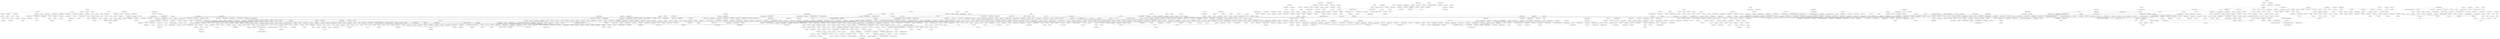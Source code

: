 strict graph "" {
	node [label="\N"];
	2	[id=2,
		label="Clinidium (Clinidium s. str.) 1813",
		level=4,
		pos="5673.9371799557985,6696.217286955455",
		weight=0];
	1244	[id=1244,
		label="Clinidium 1807",
		level=4,
		pos="5264.547742797236,6668.04474225631",
		weight=0];
	2 -- 1244	[level=4];
	8	[id=8,
		label="Nymphalidae 12172",
		level=3,
		pos="-5708.299264494106,14822.547789519058",
		weight=0];
	373	[id=373,
		label="None 69942",
		level=3,
		pos="-5779.268136330115,14163.452107115085",
		weight=0];
	8 -- 373	[level=3];
	1040	[id=1040,
		label="None 12171",
		level=3,
		pos="-5627.804457349107,15534.95908157055",
		weight=0];
	8 -- 1040	[level=3];
	9	[id=9,
		label="None 7719",
		level=3,
		pos="-6470.219999966745,4288.008837697324",
		weight=0];
	1250	[id=1250,
		label="Parastacidae 6665",
		level=3,
		pos="-6375.653501686899,3835.971921357145",
		weight=0];
	9 -- 1250	[level=3];
	1310	[id=1310,
		label="None 7721",
		level=3,
		pos="-6606.7684845968115,4755.749014053163",
		weight=0];
	9 -- 1310	[level=3];
	10	[id=10,
		label="Peleciina 1591",
		level=5,
		pos="7095.723923631652,6049.165107211841",
		weight=0];
	2137	[id=2137,
		label="Peleciini 110",
		level=5,
		pos="6746.39333129119,6138.254912265522",
		weight=0];
	10 -- 2137	[level=5];
	2613	[id=2613,
		label="None 1592",
		level=6,
		pos="7339.331231184061,6294.954531624726",
		weight=0];
	10 -- 2613	[level=6];
	2887	[id=2887,
		label="None 1597",
		level=5,
		pos="7184.4579012578915,6417.4457681461545",
		weight=0];
	10 -- 2887	[level=5];
	12	[id=12,
		label="Nephrocerinae 54639",
		level=5,
		pos="-1492.5668470794624,16246.295158266115",
		weight=0];
	413	[id=413,
		label="None 54637",
		level=1,
		pos="-1506.036073039173,16679.19525122607",
		weight=0];
	12 -- 413	[level=5];
	2829	[id=2829,
		label="Nephrocerus 54670",
		level=5,
		pos="-1476.0680257056385,15975.130954485621",
		weight=0];
	12 -- 2829	[level=5];
	14	[id=14,
		label="Phengodidae 9204",
		level=4,
		pos="4681.756339802597,10813.762755143409",
		weight=0];
	1903	[id=1903,
		label="None 9198",
		level=4,
		pos="4709.376232191771,10414.86614064934",
		weight=0];
	14 -- 1903	[level=4];
	15	[id=15,
		label="Bembidiina 200",
		level=2,
		pos="6809.965312477747,5523.523247186966",
		weight=0];
	247	[id=247,
		label="Asaphidion 196",
		level=5,
		pos="7156.210484794814,5422.14731364995",
		weight=0];
	15 -- 247	[level=5];
	352	[id=352,
		label="Bembidion 194",
		level=2,
		pos="7493.492556822896,5644.639998674988",
		weight=0];
	15 -- 352	[level=2];
	878	[id=878,
		label="Bembidiini 94",
		level=2,
		pos="6342.953684743431,5893.62554323517",
		weight=0];
	15 -- 878	[level=2];
	17	[id=17,
		label="None 69944",
		level=3,
		pos="-6001.462979434527,12892.523989467481",
		weight=0];
	516	[id=516,
		label="None 69945",
		level=5,
		pos="-6340.1648116231345,13743.60383005066",
		weight=0];
	17 -- 516	[level=5];
	2209	[id=2209,
		label="None 69946",
		level=3,
		pos="-6218.924864277241,12631.158745800716",
		weight=0];
	17 -- 2209	[level=3];
	2607	[id=2607,
		label="None 69943",
		level=3,
		pos="-5676.464043225286,13241.090287737828",
		weight=0];
	17 -- 2607	[level=3];
	18	[id=18,
		label="Dorylomorpha 54667",
		level=3,
		pos="-2308.138349301026,22469.558540863865",
		weight=0];
	1550	[id=1550,
		label="Tomosvaryellini 54666",
		level=1,
		pos="-2045.2449392521794,20806.702047125942",
		weight=0];
	18 -- 1550	[level=3];
	1977	[id=1977,
		label="None 56874",
		level=3,
		pos="-2576.0308657808746,24127.523366777397",
		weight=0];
	18 -- 1977	[level=3];
	19	[id=19,
		label="Amphibia 14993",
		level=3,
		pos="-927.5280983688277,-10341.203063842364",
		weight=0];
	1377	[id=1377,
		label="Tetrapoda 14987",
		level=3,
		pos="-1159.2013664110002,-9806.251052906793",
		weight=0];
	19 -- 1377	[level=3];
	2420	[id=2420,
		label="None 14994",
		level=3,
		pos="-714.1956559635631,-10905.828394214504",
		weight=0];
	19 -- 2420	[level=3];
	22	[id=22,
		label="None 16838",
		level=6,
		pos="-3898.08097232489,-29715.40771197314",
		weight=0];
	2368	[id=2368,
		label="None 16836",
		level=6,
		pos="-3627.6613321978107,-29843.151350688422",
		weight=0];
	22 -- 2368	[level=6];
	2639	[id=2639,
		label="None 16840",
		level=6,
		pos="-3987.716586140208,-29998.534410835877",
		weight=0];
	22 -- 2639	[level=6];
	23	[id=23,
		label="Siphonaptera 8228",
		level=5,
		pos="-891.2936208972005,9806.592807785186",
		weight=0];
	2724	[id=2724,
		label="None 8225",
		level=1,
		pos="-905.0663064326016,9454.261101803213",
		weight=0];
	23 -- 2724	[level=5];
	25	[id=25,
		label="None 13684",
		level=6,
		pos="8415.966922712223,7229.944676397493",
		weight=0];
	1984	[id=1984,
		label="None 13683",
		level=6,
		pos="8383.342859342614,6915.832166233882",
		weight=0];
	25 -- 1984	[level=6];
	28	[id=28,
		label="Leptothorax 22760",
		level=4,
		pos="3666.680394065664,12627.591404400056",
		weight=0];
	702	[id=702,
		label="Formicoxenini 22449",
		level=4,
		pos="3329.081484189576,12321.417217570894",
		weight=0];
	28 -- 702	[level=4];
	29	[id=29,
		label="Thyreophora 15732",
		level=6,
		pos="-1090.1143247806656,-20684.15207871567",
		weight=0];
	2132	[id=2132,
		label="None 15731",
		level=6,
		pos="-1152.006338485468,-20390.654027514494",
		weight=0];
	29 -- 2132	[level=6];
	2342	[id=2342,
		label="None 15734",
		level=6,
		pos="-1124.7251950104564,-20982.123050143597",
		weight=0];
	29 -- 2342	[level=6];
	31	[id=31,
		label="subsection Australes 21649",
		level=5,
		pos="12724.268408376443,-318.43728269006215",
		weight=0];
	1939	[id=1939,
		label="None 21644",
		level=5,
		pos="12684.73019361434,-666.6247832027938",
		weight=0];
	31 -- 1939	[level=5];
	1969	[id=1969,
		label="None 27226",
		level=5,
		pos="12771.506071173706,28.346735310172505",
		weight=0];
	31 -- 1969	[level=5];
	33	[id=33,
		label="Syntrophomonadaceae 59794",
		level=5,
		pos="4567.756303075109,-4647.032857698507",
		weight=0];
	2859	[id=2859,
		label="Clostridiales 59688",
		level=4,
		pos="4570.349686323531,-4995.834430265713",
		weight=0];
	33 -- 2859	[level=5];
	35	[id=35,
		label="None 28922",
		level=3,
		pos="7965.03695002775,8477.327486938982",
		weight=0];
	739	[id=739,
		label="None 28923",
		level=3,
		pos="7847.441450465472,8021.585542116722",
		weight=0];
	35 -- 739	[level=3];
	783	[id=783,
		label="None 28921",
		level=4,
		pos="8048.585630466558,8877.483503164334",
		weight=0];
	35 -- 783	[level=4];
	36	[id=36,
		label="Opomyzoidea 10541",
		level=6,
		pos="-870.302663221295,14407.280971793589",
		weight=0];
	1957	[id=1957,
		label="None 10627",
		level=6,
		pos="-864.011037976094,14979.7630445885",
		weight=0];
	36 -- 1957	[level=6];
	2262	[id=2262,
		label="None 10540",
		level=6,
		pos="-874.9993914577167,13830.504608029963",
		weight=0];
	36 -- 2262	[level=6];
	38	[id=38,
		label="Staphylininae 9810",
		level=3,
		pos="6583.357385098369,15489.744769894549",
		weight=0];
	447	[id=447,
		label="Staphylinini 10249",
		level=4,
		pos="6660.136612760871,16168.94354630871",
		weight=0];
	38 -- 447	[level=4];
	782	[id=782,
		label="None 9809",
		level=3,
		pos="6501.23060064272,14737.721781776401",
		weight=0];
	38 -- 782	[level=3];
	39	[id=39,
		label="None 22678",
		level=6,
		pos="3980.477229271932,11462.141197820662",
		weight=0];
	1751	[id=1751,
		label="None 22679",
		level=5,
		pos="3712.283601331796,11244.636030196254",
		weight=0];
	39 -- 1751	[level=6];
	40	[id=40,
		label="None 69976",
		level=3,
		pos="-7627.283182451403,20075.933523746993",
		weight=0];
	1245	[id=1245,
		label="Dircennina 27583",
		level=3,
		pos="-7673.511259544132,20589.111725082148",
		weight=0];
	40 -- 1245	[level=3];
	2379	[id=2379,
		label="Godyridina 27584",
		level=3,
		pos="-7868.72879640741,20545.636327393775",
		weight=0];
	40 -- 2379	[level=3];
	2722	[id=2722,
		label="None 69975",
		level=3,
		pos="-7440.701654421308,19506.1163304449",
		weight=0];
	40 -- 2722	[level=3];
	41	[id=41,
		label="Apicotermitinae 11562",
		level=4,
		pos="-2768.2681540252806,721.150692620671",
		weight=0];
	271	[id=271,
		label="Termitidae 11375",
		level=2,
		pos="-2477.91200783359,992.3166862934429",
		weight=0];
	41 -- 271	[level=4];
	44	[id=44,
		label="None 14930",
		level=6,
		pos="-1570.3027184825369,-12445.531336797432",
		weight=0];
	2067	[id=2067,
		label="Lepidosauromorpha 14917",
		level=6,
		pos="-1582.8289443271844,-12146.158761448376",
		weight=0];
	44 -- 2067	[level=6];
	45	[id=45,
		label="Angelinae 12734",
		level=5,
		pos="-3795.705427519091,1476.926240055413",
		weight=0];
	2229	[id=2229,
		label="Angela 12553",
		level=5,
		pos="-4088.9821397480187,1410.3497811014545",
		weight=0];
	45 -- 2229	[level=5];
	2497	[id=2497,
		label="Mantidae 12494",
		level=2,
		pos="-3271.1013058835338,1288.9826543068484",
		weight=0];
	45 -- 2497	[level=5];
	47	[id=47,
		label="Sphodromantis 12787",
		level=4,
		pos="-4629.294344720658,2848.3228243218127",
		weight=0];
	2050	[id=2050,
		label="Paramantini 53070",
		level=2,
		pos="-4402.3359752163105,2531.9317570023386",
		weight=0];
	47 -- 2050	[level=4];
	50	[id=50,
		label="None 15975",
		level=3,
		pos="-3489.446023866923,-27877.634833710756",
		weight=0];
	301	[id=301,
		label="None 15974",
		level=3,
		pos="-3500.1883506460067,-26931.57918541969",
		weight=0];
	50 -- 301	[level=3];
	2007	[id=2007,
		label="Artiodactyla 15976",
		level=3,
		pos="-3438.542038668898,-28784.25094197709",
		weight=0];
	50 -- 2007	[level=3];
	2702	[id=2702,
		label="Cetacea 15977",
		level=6,
		pos="-3623.649113404075,-27412.853742684176",
		weight=0];
	50 -- 2702	[level=6];
	51	[id=51,
		label="None 20598",
		level=3,
		pos="5574.0745691088405,-54.34362937231856",
		weight=0];
	52	[id=52,
		label="None 20600",
		level=3,
		pos="6063.2737650265935,131.58425570143248",
		weight=0];
	51 -- 52	[level=3];
	2406	[id=2406,
		label="None 20596",
		level=3,
		pos="5122.9572904154,-318.11723896843307",
		weight=0];
	51 -- 2406	[level=3];
	2856	[id=2856,
		label="None 20602",
		level=3,
		pos="6579.222585168037,233.8821545672605",
		weight=0];
	52 -- 2856	[level=3];
	53	[id=53,
		label="Xanthopygina 10259",
		level=4,
		pos="6729.56306287422,16765.65307245737",
		weight=0];
	298	[id=298,
		label="Philothalpus 10281",
		level=6,
		pos="6857.28999479579,17154.676846129554",
		weight=0];
	53 -- 298	[level=6];
	53 -- 447	[level=4];
	2413	[id=2413,
		label="Elmas 10267",
		level=6,
		pos="6659.141111638619,17127.528748488974",
		weight=0];
	53 -- 2413	[level=6];
	54	[id=54,
		label="None 7706",
		level=6,
		pos="-6796.645678141548,4702.582460437775",
		weight=0];
	118	[id=118,
		label="None 7700",
		level=3,
		pos="-6657.795950304403,4357.397645866468",
		weight=0];
	54 -- 118	[level=6];
	1951	[id=1951,
		label="None 7714",
		level=6,
		pos="-6956.619208067764,5039.4038132812775",
		weight=0];
	54 -- 1951	[level=6];
	58	[id=58,
		label="Subsection III 2331",
		level=5,
		pos="3911.587464346349,-6202.695770025824",
		weight=0];
	1427	[id=1427,
		label="Cyanobacteria 2290",
		level=5,
		pos="3828.7937271767746,-5863.249707087761",
		weight=0];
	58 -- 1427	[level=5];
	59	[id=59,
		label="Danainae 12187",
		level=3,
		pos="-6107.458302358213,14735.90347872123",
		weight=0];
	59 -- 373	[level=3];
	394	[id=394,
		label="Ithomiini 27570",
		level=3,
		pos="-6416.999380321864,15882.686203683224",
		weight=0];
	59 -- 394	[level=3];
	974	[id=974,
		label="Danaini 27571",
		level=6,
		pos="-5953.985428368792,13929.794799987256",
		weight=0];
	59 -- 974	[level=6];
	60	[id=60,
		label="Stagmatopterinae 12938",
		level=5,
		pos="-3886.0419950960136,1215.9474021261806",
		weight=0];
	60 -- 2497	[level=5];
	2909	[id=2909,
		label="Stagmatoptera 12939",
		level=5,
		pos="-4238.598734371611,1271.6208019593864",
		weight=0];
	60 -- 2909	[level=5];
	65	[id=65,
		label="Chordeumatida 8155",
		level=4,
		pos="-2416.8551605891807,-3196.418596595783",
		weight=0];
	2450	[id=2450,
		label="Nematophora 8152",
		level=4,
		pos="-2129.2905757762687,-3474.4592784306724",
		weight=0];
	65 -- 2450	[level=4];
	67	[id=67,
		label="Carebara 22530",
		level=5,
		pos="3192.9229509958454,13135.220374758388",
		weight=0];
	777	[id=777,
		label="Solenopsidini 22438",
		level=4,
		pos="3059.7154501857576,13057.99827732007",
		weight=0];
	67 -- 777	[level=5];
	72	[id=72,
		label="Julida 8157",
		level=5,
		pos="-2399.928437465851,-2800.6453583094235",
		weight=0];
	2601	[id=2601,
		label="Juliformia 8156",
		level=5,
		pos="-2137.2150976112057,-3031.9065049198753",
		weight=0];
	72 -- 2601	[level=5];
	73	[id=73,
		label="None 9188",
		level=3,
		pos="4787.721143661112,9548.769311865999",
		weight=0];
	1285	[id=1285,
		label="Elateroidea 9084",
		level=3,
		pos="4835.781881322629,9155.16953022475",
		weight=0];
	73 -- 1285	[level=3];
	1821	[id=1821,
		label="None 9197",
		level=3,
		pos="4743.919506259874,10008.884089336825",
		weight=0];
	73 -- 1821	[level=3];
	74	[id=74,
		label="Staphylinidae 9621",
		level=3,
		pos="5966.05143937351,9567.055199529514",
		weight=0];
	443	[id=443,
		label="None 29359",
		level=3,
		pos="5856.891998009659,8524.757257079178",
		weight=0];
	74 -- 443	[level=3];
	772	[id=772,
		label="None 9774",
		level=3,
		pos="6116.451696445778,10725.452465805909",
		weight=0];
	74 -- 772	[level=3];
	2519	[id=2519,
		label="Omaliinae group 9759",
		level=6,
		pos="5950.190637344716,9958.49045715853",
		weight=0];
	74 -- 2519	[level=6];
	77	[id=77,
		label="core Caryophyllales 20965",
		level=6,
		pos="16205.375381259826,-8120.991783068978",
		weight=0];
	1299	[id=1299,
		label="None 66550",
		level=6,
		pos="16176.298717380843,-7822.4307001735815",
		weight=0];
	77 -- 1299	[level=6];
	2565	[id=2565,
		label="None 20987",
		level=6,
		pos="16288.419109362894,-8409.248922499806",
		weight=0];
	77 -- 2565	[level=6];
	79	[id=79,
		label="Phthiraptera 8237",
		level=5,
		pos="2263.8714146212196,4368.259356729374",
		weight=0];
	1496	[id=1496,
		label="None 13869",
		level=5,
		pos="2633.0502310870324,4505.218177494725",
		weight=0];
	79 -- 1496	[level=5];
	1855	[id=1855,
		label="None 30259",
		level=5,
		pos="1931.941598603541,4195.249678735624",
		weight=0];
	79 -- 1855	[level=5];
	83	[id=83,
		label="Neonemertea 22644",
		level=6,
		pos="-524.9306131821761,-3762.627548645988",
		weight=0];
	2862	[id=2862,
		label="Nemertea 2489",
		level=6,
		pos="-228.56756351661448,-3813.8908879921382",
		weight=0];
	83 -- 2862	[level=6];
	85	[id=85,
		label="Eremiaphila 12603",
		level=2,
		pos="-3553.891853263135,1884.351446325598",
		weight=0];
	2389	[id=2389,
		label="Eremiaphilidae 12497",
		level=2,
		pos="-3284.095549986728,1347.8377766949313",
		weight=0];
	85 -- 2389	[level=2];
	86	[id=86,
		label="None 14768",
		level=6,
		pos="-1986.9144522767517,-1585.193839588653",
		weight=0];
	1369	[id=1369,
		label="None 14769",
		level=6,
		pos="-2136.6645993264447,-1299.1159306916597",
		weight=0];
	86 -- 1369	[level=6];
	2149	[id=2149,
		label="None 14767",
		level=6,
		pos="-1734.5967672686131,-1886.444403270802",
		weight=0];
	86 -- 2149	[level=6];
	87	[id=87,
		label="None 70409",
		level=5,
		pos="-7838.187502779969,18245.92700372544",
		weight=0];
	2166	[id=2166,
		label="None 70408",
		level=5,
		pos="-7714.512384544823,17834.50993684227",
		weight=0];
	87 -- 2166	[level=5];
	2401	[id=2401,
		label="Argynnis 70410",
		level=5,
		pos="-7955.708638213419,18626.859026698472",
		weight=0];
	87 -- 2401	[level=5];
	89	[id=89,
		label="None 20579",
		level=3,
		pos="4353.893562614531,-1028.9984133105484",
		weight=0];
	1611	[id=1611,
		label="Embryophytes 20582",
		level=3,
		pos="4716.170744492664,-647.7261265585602",
		weight=0];
	89 -- 1611	[level=3];
	1816	[id=1816,
		label="None 20577",
		level=3,
		pos="4031.7879103565715,-1448.9433053600872",
		weight=0];
	89 -- 1816	[level=3];
	91	[id=91,
		label="Brassolini 70271",
		level=5,
		pos="-7335.475600431393,14017.400301505835",
		weight=0];
	970	[id=970,
		label="None 70270",
		level=5,
		pos="-7165.8071555206525,13703.201081895277",
		weight=0];
	91 -- 970	[level=5];
	2005	[id=2005,
		label="None 70749",
		level=5,
		pos="-7516.248629910057,14317.502761402202",
		weight=0];
	91 -- 2005	[level=5];
	94	[id=94,
		label="Caelifera 13316",
		level=3,
		pos="-1020.1134545695872,1183.5602637581758",
		weight=0];
	1117	[id=1117,
		label="Orthoptera 8250",
		level=3,
		pos="-590.826383556019,1016.9212676967531",
		weight=0];
	94 -- 1117	[level=3];
	2141	[id=2141,
		label="None 13279",
		level=3,
		pos="-1478.817591273189,1193.806452483643",
		weight=0];
	94 -- 2141	[level=3];
	99	[id=99,
		label="None 67277",
		level=6,
		pos="-103.66667412356179,-31666.468844713552",
		weight=0];
	210	[id=210,
		label="Passeroidea 67278",
		level=6,
		pos="-128.1153622978913,-31965.484524989577",
		weight=0];
	99 -- 210	[level=6];
	2868	[id=2868,
		label="None 67950",
		level=6,
		pos="-132.52682770603667,-31367.837713990095",
		weight=0];
	99 -- 2868	[level=6];
	106	[id=106,
		label="None 76380",
		level=3,
		pos="-5975.974337066909,15801.429043416127",
		weight=0];
	1844	[id=1844,
		label="None 76379",
		level=3,
		pos="-6005.770973963022,16244.462940572554",
		weight=0];
	106 -- 1844	[level=3];
	2625	[id=2625,
		label="None 76381",
		level=4,
		pos="-6181.541343835354,16149.04244055376",
		weight=0];
	106 -- 2625	[level=4];
	107	[id=107,
		label="None 2542",
		level=1,
		pos="-1825.2763296239423,-2368.1836781206016",
		weight=0];
	183	[id=183,
		label="None 2543",
		level=1,
		pos="-2302.7875095326935,-1934.5137772525118",
		weight=0];
	107 -- 183	[level=1];
	1720	[id=1720,
		label="Arachnida 2536",
		level=1,
		pos="-1344.8523161024025,-2879.0044608470953",
		weight=0];
	107 -- 1720	[level=1];
	110	[id=110,
		label="Maevia 3031",
		level=4,
		pos="-12411.905113678047,-7413.335258714613",
		weight=0];
	927	[id=927,
		label="Other Maevia 4504",
		level=4,
		pos="-12452.881952150006,-7018.657753361249",
		weight=0];
	110 -- 927	[level=4];
	1510	[id=1510,
		label="None 3027",
		level=3,
		pos="-12343.349810547295,-7814.9029495773175",
		weight=0];
	110 -- 1510	[level=4];
	111	[id=111,
		label="Orconectes (Crockerinus) 7132",
		level=5,
		pos="-9579.19798012222,5979.760972236779",
		weight=0];
	2468	[id=2468,
		label="None 7131",
		level=5,
		pos="-9490.65899689676,5640.874702009737",
		weight=0];
	111 -- 2468	[level=5];
	112	[id=112,
		label="Zoantharia 17643",
		level=3,
		pos="1935.3530451308443,-4594.880630666502",
		weight=0];
	383	[id=383,
		label="Anthozoa 17634",
		level=3,
		pos="1640.189798310054,-4204.105370244339",
		weight=0];
	112 -- 383	[level=3];
	2418	[id=2418,
		label="None 17645",
		level=3,
		pos="2218.6077822738707,-4998.261126371329",
		weight=0];
	112 -- 2418	[level=3];
	114	[id=114,
		label="Reptiliomorpha 14988",
		level=3,
		pos="-1658.0209437726699,-9799.222797112889",
		weight=0];
	114 -- 1377	[level=3];
	1536	[id=1536,
		label="None 14989",
		level=3,
		pos="-2152.5346768884074,-9971.94852861848",
		weight=0];
	114 -- 1536	[level=3];
	117	[id=117,
		label="Eustra 1410",
		level=5,
		pos="5339.010925876442,5033.91880376016",
		weight=0];
	378	[id=378,
		label="Ozaenini 156",
		level=4,
		pos="5438.288631980561,5378.770955953485",
		weight=0];
	117 -- 378	[level=5];
	936	[id=936,
		label="None 7701",
		level=4,
		pos="-6977.7785513483705,4617.784556396483",
		weight=0];
	118 -- 936	[level=4];
	118 -- 1250	[level=3];
	119	[id=119,
		label="Adephaga 8875",
		level=2,
		pos="3574.7085716645975,7152.407956052187",
		weight=0];
	1869	[id=1869,
		label="None 29300",
		level=2,
		pos="3960.3160544247417,6586.409506462356",
		weight=0];
	119 -- 1869	[level=2];
	2302	[id=2302,
		label="None 8865",
		level=2,
		pos="3195.21182011694,7695.268249342406",
		weight=0];
	119 -- 2302	[level=2];
	120	[id=120,
		label="Paracanthopterygii 15093",
		level=5,
		pos="1985.9134476055483,-5071.491547408769",
		weight=0];
	401	[id=401,
		label="Lophiiformes 21989",
		level=5,
		pos="2115.9359166142613,-5397.0346203568415",
		weight=0];
	120 -- 401	[level=5];
	1134	[id=1134,
		label="None 15092",
		level=5,
		pos="1767.632852255167,-4798.03662583803",
		weight=0];
	120 -- 1134	[level=5];
	121	[id=121,
		label="Mechanitina 27575",
		level=6,
		pos="-6772.440203027372,17451.491612967857",
		weight=0];
	323	[id=323,
		label="None 70000",
		level=6,
		pos="-6738.746858393595,17131.8431226223",
		weight=0];
	121 -- 323	[level=6];
	122	[id=122,
		label="None 6453",
		level=2,
		pos="-1263.8165525349573,-1216.1833977922056",
		weight=0];
	340	[id=340,
		label="Copepoda 6246",
		level=2,
		pos="-973.3724300568076,-1693.0895252924922",
		weight=0];
	122 -- 340	[level=2];
	807	[id=807,
		label="Poecilostomatoida 6459",
		level=2,
		pos="-1756.6776231600493,-1096.5813811485982",
		weight=0];
	122 -- 807	[level=2];
	1021	[id=1021,
		label="Harpacticoida 6458",
		level=4,
		pos="-1583.4350310100558,-997.1222670770658",
		weight=0];
	122 -- 1021	[level=4];
	1565	[id=1565,
		label="Siphonostomatoida 6461",
		level=4,
		pos="-1638.5098278283137,-1255.7260842406176",
		weight=0];
	122 -- 1565	[level=4];
	123	[id=123,
		label="Oleriina 27582",
		level=4,
		pos="-7469.388395844183,19795.82328547014",
		weight=0];
	1624	[id=1624,
		label="Oleria 27611",
		level=4,
		pos="-7464.9748882361555,20196.06495156421",
		weight=0];
	123 -- 1624	[level=4];
	123 -- 2722	[level=4];
	126	[id=126,
		label="Strepsirrhini 16295",
		level=6,
		pos="-4573.625679617133,-21655.37412561557",
		weight=0];
	1661	[id=1661,
		label="Lemuriformes 23814",
		level=6,
		pos="-4824.645246720973,-21395.26224761767",
		weight=0];
	126 -- 1661	[level=6];
	2600	[id=2600,
		label="Primates 15963",
		level=6,
		pos="-4352.486098570188,-22006.826033758625",
		weight=0];
	126 -- 2600	[level=6];
	127	[id=127,
		label="Actinomycetales 59965",
		level=4,
		pos="4391.599485775599,-5627.550338917077",
		weight=0];
	442	[id=442,
		label="Actinobacteria 59583",
		level=3,
		pos="4050.029600477294,-5403.728645221893",
		weight=0];
	127 -- 442	[level=4];
	924	[id=924,
		label="Micrococcineae 60034",
		level=4,
		pos="4359.498109858611,-6025.3532139141835",
		weight=0];
	127 -- 924	[level=4];
	982	[id=982,
		label="Streptosporangineae 60074",
		level=5,
		pos="4583.556924106813,-5923.31168228784",
		weight=0];
	127 -- 982	[level=5];
	1774	[id=1774,
		label="Pseudonocardineae 60051",
		level=5,
		pos="4195.11704792264,-5921.024015847722",
		weight=0];
	127 -- 1774	[level=5];
	129	[id=129,
		label="None 20707",
		level=3,
		pos="14361.83829918309,-7102.160595184137",
		weight=0];
	885	[id=885,
		label="None 27068",
		level=3,
		pos="14928.651183140175,-7104.189904833998",
		weight=0];
	129 -- 885	[level=3];
	1314	[id=1314,
		label="None 20705",
		level=3,
		pos="13819.882622062763,-7240.8860190066",
		weight=0];
	129 -- 1314	[level=3];
	130	[id=130,
		label="Chalarus 54671",
		level=4,
		pos="-1041.44078125291,14887.451128432052",
		weight=0];
	2112	[id=2112,
		label="Chalarinae 54640",
		level=3,
		pos="-1309.582730525628,15088.249525697383",
		weight=0];
	130 -- 2112	[level=4];
	134	[id=134,
		label="Fraus 11785",
		level=4,
		pos="-3925.6565546818433,15821.501664344418",
		weight=0];
	1833	[id=1833,
		label="None 11784",
		level=4,
		pos="-3620.4460841316463,15562.736409586596",
		weight=0];
	134 -- 1833	[level=4];
	136	[id=136,
		label="Buthidae 6082",
		level=4,
		pos="-4491.482548350659,-1472.3052258109406",
		weight=0];
	1949	[id=1949,
		label="Buthoidea 6151",
		level=4,
		pos="-4279.405473768732,-1133.1818896836107",
		weight=0];
	136 -- 1949	[level=4];
	137	[id=137,
		label="None 57752",
		level=5,
		pos="2652.3566269769294,-7430.120372832822",
		weight=0];
	1463	[id=1463,
		label="None 52342",
		level=5,
		pos="2793.576040295158,-7750.81560428022",
		weight=0];
	137 -- 1463	[level=5];
	1913	[id=1913,
		label="None 22048",
		level=5,
		pos="2560.0672264353857,-7088.898370143995",
		weight=0];
	137 -- 1913	[level=5];
	144	[id=144,
		label="euasterids 20721",
		level=3,
		pos="16298.31717602376,-6022.501144103142",
		weight=0];
	1366	[id=1366,
		label="euasterids I (lamiids) 20722",
		level=3,
		pos="16498.509353054105,-5555.765428804538",
		weight=0];
	144 -- 1366	[level=3];
	2860	[id=2860,
		label="Asterids 20704",
		level=3,
		pos="16141.059109305323,-6535.211217402472",
		weight=0];
	144 -- 2860	[level=3];
	145	[id=145,
		label="Muscomorpha 10453",
		level=1,
		pos="-1840.5830728321312,15537.65413819612",
		weight=0];
	1591	[id=1591,
		label="Brachycera 10500",
		level=1,
		pos="-1773.3126181982561,14919.082274120763",
		weight=0];
	145 -- 1591	[level=1];
	2740	[id=2740,
		label="None 10457",
		level=1,
		pos="-1830.2445535230404,16148.094013375183",
		weight=0];
	145 -- 2740	[level=1];
	147	[id=147,
		label="None 16298",
		level=6,
		pos="-4922.907474658853,-20447.39420644671",
		weight=0];
	379	[id=379,
		label="Catarrhini 16293",
		level=6,
		pos="-4750.618796167022,-20756.605709397085",
		weight=0];
	147 -- 379	[level=6];
	1222	[id=1222,
		label="Hominidae 16299",
		level=6,
		pos="-5110.898585848948,-20159.24257086011",
		weight=0];
	147 -- 1222	[level=6];
	148	[id=148,
		label="attine tribe group 22464",
		level=3,
		pos="3047.8904962565775,12150.330727079505",
		weight=0];
	1474	[id=1474,
		label="Myrmicinae 22221",
		level=3,
		pos="2964.513870504013,11466.608206100072",
		weight=0];
	148 -- 1474	[level=3];
	2520	[id=2520,
		label="Attini 22435",
		level=4,
		pos="3294.7051780754664,12650.878095154148",
		weight=0];
	148 -- 2520	[level=4];
	150	[id=150,
		label="None 13281",
		level=3,
		pos="-1778.3517560993018,836.2464391810099",
		weight=0];
	2022	[id=2022,
		label="Eumastacoidea 13282",
		level=6,
		pos="-2053.7819501914632,920.2688787562524",
		weight=0];
	150 -- 2022	[level=6];
	2043	[id=2043,
		label="None 13283",
		level=3,
		pos="-2145.39996490668,540.5194839608688",
		weight=0];
	150 -- 2043	[level=3];
	150 -- 2141	[level=3];
	151	[id=151,
		label="Acanthomyops 22343",
		level=5,
		pos="2208.795911630215,14148.52574517703",
		weight=0];
	1754	[id=1754,
		label="None 22370",
		level=5,
		pos="2291.477054396884,13815.782677135725",
		weight=0];
	151 -- 1754	[level=5];
	155	[id=155,
		label="None 69984",
		level=4,
		pos="-8307.040760214762,21306.735428569904",
		weight=0];
	621	[id=621,
		label="None 69979",
		level=3,
		pos="-8013.549882794436,21033.632979653754",
		weight=0];
	155 -- 621	[level=4];
	2046	[id=2046,
		label="Greta 27622",
		level=4,
		pos="-8701.710159420923,21247.320807995417",
		weight=0];
	155 -- 2046	[level=4];
	156	[id=156,
		label="Histerinae 9390",
		level=2,
		pos="7184.672111796141,10022.798095113281",
		weight=0];
	683	[id=683,
		label="None 9388",
		level=2,
		pos="7174.729789566837,9532.996930546868",
		weight=0];
	156 -- 683	[level=2];
	2086	[id=2086,
		label="None 9392",
		level=2,
		pos="7224.53747942699,10528.236034188212",
		weight=0];
	156 -- 2086	[level=2];
	160	[id=160,
		label="Blattidae 8282",
		level=4,
		pos="-1778.007194310324,2556.618989101923",
		weight=0];
	2122	[id=2122,
		label="None 8281",
		level=4,
		pos="-1436.777787373667,2334.5073906090274",
		weight=0];
	160 -- 2122	[level=4];
	161	[id=161,
		label="Dinosauria 14883",
		level=3,
		pos="-968.6839063648763,-19875.306151759913",
		weight=0];
	1350	[id=1350,
		label="Ornithischia 15723",
		level=6,
		pos="-1266.7420552055012,-19819.8493860816",
		weight=0];
	161 -- 1350	[level=6];
	1932	[id=1932,
		label="None 14881",
		level=3,
		pos="-1018.9528240030472,-19391.40462318834",
		weight=0];
	161 -- 1932	[level=3];
	2896	[id=2896,
		label="Saurischia 15724",
		level=3,
		pos="-920.2335009621852,-20369.793994626005",
		weight=0];
	161 -- 2896	[level=3];
	163	[id=163,
		label="Gnathostomata 14843",
		level=3,
		pos="174.72915328264656,-4696.366836824665",
		weight=0];
	1219	[id=1219,
		label="Node 3 14840",
		level=3,
		pos="196.0610948187056,-5137.392708972195",
		weight=0];
	163 -- 1219	[level=3];
	1370	[id=1370,
		label="Node 1 14919",
		level=3,
		pos="-261.0448772463883,-4720.733887646202",
		weight=0];
	163 -- 1370	[level=3];
	166	[id=166,
		label="Bembidion (Ocydromus) Complex 341",
		level=5,
		pos="7699.915700515575,5959.038630106051",
		weight=0];
	166 -- 352	[level=5];
	167	[id=167,
		label="Dictyoptera 8253",
		level=2,
		pos="-869.529892009778,1771.9330500146482",
		weight=0];
	505	[id=505,
		label="Mantodea 8213",
		level=2,
		pos="-1171.403189348899,2158.414668225372",
		weight=0];
	167 -- 505	[level=2];
	1553	[id=1553,
		label="Blattaria 8214",
		level=2,
		pos="-1244.0334510044827,1973.6466421090956",
		weight=0];
	167 -- 1553	[level=2];
	2160	[id=2160,
		label="Isoptera 8212",
		level=2,
		pos="-1282.649143630861,1777.8652254949004",
		weight=0];
	167 -- 2160	[level=2];
	2579	[id=2579,
		label="Neoptera 8267",
		level=1,
		pos="-72.03856617512923,589.7912020879339",
		weight=0];
	167 -- 2579	[level=2];
	169	[id=169,
		label="Acontista 52964",
		level=4,
		pos="-3777.1110403681014,599.7580371672817",
		weight=0];
	2260	[id=2260,
		label="Acontiothespinae 52963",
		level=4,
		pos="-3450.266126236463,457.1229440357205",
		weight=0];
	169 -- 2260	[level=4];
	170	[id=170,
		label="None 14965",
		level=3,
		pos="-2957.042383958009,-14301.19484527967",
		weight=0];
	953	[id=953,
		label="Sphenacodontia 14963",
		level=3,
		pos="-2870.1759410532495,-13606.0680877609",
		weight=0];
	170 -- 953	[level=3];
	2457	[id=2457,
		label="None 14967",
		level=3,
		pos="-3035.190653531255,-15017.140777199329",
		weight=0];
	170 -- 2457	[level=3];
	171	[id=171,
		label="Thecostraca 6251",
		level=6,
		pos="-1220.2343651805345,-2002.9393769994629",
		weight=0];
	562	[id=562,
		label="None 6249",
		level=6,
		pos="-985.4129966132873,-2262.9427014593393",
		weight=0];
	171 -- 562	[level=6];
	172	[id=172,
		label="None 15086",
		level=5,
		pos="1086.1484531059157,-4836.422163447748",
		weight=0];
	2404	[id=2404,
		label="None 15084",
		level=5,
		pos="1151.4038982319698,-5153.569008285997",
		weight=0];
	172 -- 2404	[level=5];
	2555	[id=2555,
		label="Acanthomorpha 15088",
		level=5,
		pos="1196.2561058983672,-4501.276387714892",
		weight=0];
	172 -- 2555	[level=5];
	173	[id=173,
		label="None 29358",
		level=3,
		pos="5423.1569266658025,11076.320039596709",
		weight=0];
	224	[id=224,
		label="Ptiliidae 9616",
		level=4,
		pos="5525.13118472066,11007.395491887173",
		weight=0];
	173 -- 224	[level=4];
	440	[id=440,
		label="Staphylinoidea 9076",
		level=3,
		pos="5749.874229833698,6894.818683811454",
		weight=0];
	173 -- 440	[level=3];
	175	[id=175,
		label="Atta 22490",
		level=5,
		pos="2934.211533209237,14218.95380749075",
		weight=0];
	933	[id=933,
		label="leafcutter ants 22502",
		level=5,
		pos="2971.3519354015157,13870.884845597602",
		weight=0];
	175 -- 933	[level=5];
	176	[id=176,
		label="None 20626",
		level=3,
		pos="10289.477447332416,-2076.665102610213",
		weight=0];
	1234	[id=1234,
		label="None 20628",
		level=3,
		pos="10697.737823696725,-2599.49018096072",
		weight=0];
	176 -- 1234	[level=3];
	2280	[id=2280,
		label="Spermatopsida 20622",
		level=3,
		pos="9882.786204931419,-1560.6417377977566",
		weight=0];
	176 -- 2280	[level=3];
	179	[id=179,
		label="Amorphoscelis 12540",
		level=4,
		pos="-3324.5892133147927,3580.6978700391146",
		weight=0];
	2926	[id=2926,
		label="Amorphoscelinae 12539",
		level=4,
		pos="-3183.3911853922646,3115.2762897915527",
		weight=0];
	179 -- 2926	[level=4];
	180	[id=180,
		label="Camponotus 22316",
		level=4,
		pos="2801.836041227827,13322.157676892779",
		weight=0];
	2373	[id=2373,
		label="Camponotini 22300",
		level=4,
		pos="2696.1463765315157,12952.061164066621",
		weight=0];
	180 -- 2373	[level=4];
	182	[id=182,
		label="Aleocharini 9832",
		level=5,
		pos="7313.937609848536,14762.787148493506",
		weight=0];
	1460	[id=1460,
		label="Aleocharina 9874",
		level=5,
		pos="7488.533323753872,15117.84042571049",
		weight=0];
	182 -- 1460	[level=5];
	1480	[id=1480,
		label="None 9831",
		level=5,
		pos="7144.151954575995,14389.269131315568",
		weight=0];
	182 -- 1480	[level=5];
	653	[id=653,
		label="None 2545",
		level=1,
		pos="-2795.429763127426,-1515.235253319668",
		weight=0];
	183 -- 653	[level=1];
	187	[id=187,
		label="Synapsida 14845",
		level=3,
		pos="-2389.8054637521045,-11045.676626334389",
		weight=0];
	820	[id=820,
		label="Amniota 14990",
		level=3,
		pos="-2219.449624032012,-10468.365340061548",
		weight=0];
	187 -- 820	[level=3];
	1160	[id=1160,
		label="Eupelycosauria 14957",
		level=3,
		pos="-2535.6998468117517,-11651.22472124165",
		weight=0];
	187 -- 1160	[level=3];
	188	[id=188,
		label="None 14980",
		level=3,
		pos="-1299.7799991944332,-6135.33903896145",
		weight=0];
	1787	[id=1787,
		label="None 14981",
		level=3,
		pos="-1273.8511200249504,-6625.069753947364",
		weight=0];
	188 -- 1787	[level=3];
	2084	[id=2084,
		label="None 14979",
		level=3,
		pos="-1357.2500789806866,-5677.445864581831",
		weight=0];
	188 -- 2084	[level=3];
	191	[id=191,
		label="None 52654",
		level=2,
		pos="-1589.3677941444116,2649.79444116125",
		weight=0];
	197	[id=197,
		label="None 52657",
		level=2,
		pos="-2169.2006298147994,2386.439670408912",
		weight=0];
	191 -- 197	[level=2];
	191 -- 505	[level=2];
	196	[id=196,
		label="Accipitridae 26375",
		level=6,
		pos="635.8440526730099,-32120.46708944237",
		weight=0];
	841	[id=841,
		label="None 57763",
		level=6,
		pos="572.7353398294329,-31745.744400890148",
		weight=0];
	196 -- 841	[level=6];
	1425	[id=1425,
		label="None 57865",
		level=6,
		pos="693.2227515180402,-32490.991673598804",
		weight=0];
	196 -- 1425	[level=6];
	2920	[id=2920,
		label="None 52659",
		level=2,
		pos="-2724.1694447644622,2220.052493625506",
		weight=0];
	197 -- 2920	[level=2];
	200	[id=200,
		label="Oegopsida 19407",
		level=5,
		pos="-2145.396414744152,-7525.112493018714",
		weight=0];
	479	[id=479,
		label="Decapodiformes 19404",
		level=5,
		pos="-1967.6616247602396,-7232.685535671563",
		weight=0];
	200 -- 479	[level=5];
	746	[id=746,
		label="Enoploteuthid families 19413",
		level=5,
		pos="-2176.262538021499,-7191.1796719925815",
		weight=0];
	200 -- 746	[level=5];
	1076	[id=1076,
		label="Cranchiidae 19411",
		level=6,
		pos="-2348.2775824845066,-7294.236287642007",
		weight=0];
	200 -- 1076	[level=6];
	201	[id=201,
		label="Dicranophoridae 68404",
		level=5,
		pos="906.8726357496926,-2343.8760767080257",
		weight=0];
	2741	[id=2741,
		label="Ploima 68387",
		level=5,
		pos="764.3664760466947,-2663.180519021412",
		weight=0];
	201 -- 2741	[level=5];
	204	[id=204,
		label="Bacteroidetes 59602",
		level=2,
		pos="3574.258482177573,-6081.77799589822",
		weight=0];
	583	[id=583,
		label="Eubacteria 2",
		level=2,
		pos="3564.9017904338416,-5591.149384227108",
		weight=0];
	204 -- 583	[level=2];
	206	[id=206,
		label="None 22228",
		level=6,
		pos="2326.9581587802313,12749.311507944167",
		weight=0];
	508	[id=508,
		label="Dorylomorphs 22227",
		level=5,
		pos="2494.024594147134,11968.348613465147",
		weight=0];
	206 -- 508	[level=6];
	1099	[id=1099,
		label="Ecitoninae 22207",
		level=6,
		pos="2280.3740633920575,12887.254099147935",
		weight=0];
	206 -- 1099	[level=6];
	2883	[id=2883,
		label="None 67283",
		level=6,
		pos="-331.6822727725447,-32185.855791263555",
		weight=0];
	210 -- 2883	[level=6];
	211	[id=211,
		label="Rhopalocera 12026",
		level=2,
		pos="-5184.420569853141,15484.07202293233",
		weight=0];
	1102	[id=1102,
		label="Papilionoidea 12027",
		level=2,
		pos="-5548.725468382983,16196.8344953563",
		weight=0];
	211 -- 1102	[level=2];
	1981	[id=1981,
		label="None 12025",
		level=2,
		pos="-4849.69666892772,14801.46538470767",
		weight=0];
	211 -- 1981	[level=2];
	212	[id=212,
		label="Trechitae 90",
		level=2,
		pos="5810.8165814482745,5777.315809192194",
		weight=0];
	212 -- 878	[level=2];
	2844	[id=2844,
		label="None 89",
		level=2,
		pos="5279.432654587398,5514.727321051702",
		weight=0];
	212 -- 2844	[level=2];
	213	[id=213,
		label="None 15061",
		level=5,
		pos="1169.4148531769522,-5359.922645526153",
		weight=0];
	529	[id=529,
		label="None 15063",
		level=5,
		pos="1210.1005733390332,-4986.075241175758",
		weight=0];
	213 -- 529	[level=5];
	2757	[id=2757,
		label="Otophysi 15059",
		level=5,
		pos="969.6057429063014,-5638.95650963688",
		weight=0];
	213 -- 2757	[level=5];
	216	[id=216,
		label="Zygoballus 2920",
		level=5,
		pos="-12196.934420867512,-7734.213195506218",
		weight=0];
	2244	[id=2244,
		label="None 2874",
		level=2,
		pos="-11873.961883727603,-7536.627024494349",
		weight=0];
	216 -- 2244	[level=5];
	218	[id=218,
		label="Ptycta 35174",
		level=2,
		pos="4616.388637154707,5223.745835869783",
		weight=0];
	1542	[id=1542,
		label="Ptyctini 50650",
		level=2,
		pos="4154.238305154211,5033.549306044805",
		weight=0];
	218 -- 1542	[level=2];
	223	[id=223,
		label="Theriodontia 15026",
		level=3,
		pos="-3285.183914824899,-18077.494224930844",
		weight=0];
	2219	[id=2219,
		label="None 15028",
		level=3,
		pos="-3336.296151569855,-18888.132137919194",
		weight=0];
	223 -- 2219	[level=3];
	2865	[id=2865,
		label="Therapsida 14973",
		level=3,
		pos="-3230.224546078447,-17284.266605812256",
		weight=0];
	223 -- 2865	[level=3];
	2773	[id=2773,
		label="Ptiliinae 9626",
		level=4,
		pos="5607.830785692048,11356.195293257117",
		weight=0];
	224 -- 2773	[level=4];
	225	[id=225,
		label="Glires 15957",
		level=6,
		pos="-3432.4677596473402,-25773.78248761996",
		weight=0];
	319	[id=319,
		label="None 15956",
		level=6,
		pos="-3558.9281467665005,-25176.283133637586",
		weight=0];
	225 -- 319	[level=6];
	1786	[id=1786,
		label="Rodentia 15959",
		level=6,
		pos="-3372.3140232660053,-26318.897211280335",
		weight=0];
	225 -- 1786	[level=6];
	227	[id=227,
		label="Tarachodidae 12757",
		level=3,
		pos="-3089.2791456424657,2285.459456326461",
		weight=0];
	513	[id=513,
		label="Tarachodinae 52981",
		level=3,
		pos="-3470.138150228942,3052.9952319088416",
		weight=0];
	227 -- 513	[level=3];
	1300	[id=1300,
		label="None 52655",
		level=2,
		pos="-2814.825919010866,1131.532641294444",
		weight=0];
	227 -- 1300	[level=3];
	228	[id=228,
		label="Podocopa 8037",
		level=5,
		pos="-1125.7117319352144,-1605.882687357983",
		weight=0];
	1614	[id=1614,
		label="Ostracoda 6247",
		level=5,
		pos="-877.7883410585686,-1900.242600727113",
		weight=0];
	228 -- 1614	[level=5];
	2923	[id=2923,
		label="Podocopida 8041",
		level=5,
		pos="-1457.194150604952,-1410.86717217578",
		weight=0];
	228 -- 2923	[level=5];
	230	[id=230,
		label="Old World 3022",
		level=5,
		pos="-11273.231049343703,-7721.11068774413",
		weight=0];
	1028	[id=1028,
		label="Trite 3024",
		level=5,
		pos="-11397.479139083984,-8067.793925132564",
		weight=0];
	230 -- 1028	[level=5];
	2411	[id=2411,
		label="None 3021",
		level=3,
		pos="-11406.58355865712,-7398.080438750948",
		weight=0];
	230 -- 2411	[level=5];
	231	[id=231,
		label="None 8338",
		level=5,
		pos="-3251.100477814162,393.6243686876288",
		weight=0];
	1500	[id=1500,
		label="Blaberinae 8298",
		level=5,
		pos="-2977.775552780671,458.4301367366212",
		weight=0];
	231 -- 1500	[level=5];
	233	[id=233,
		label="Actinothoe 18301",
		level=4,
		pos="4166.410569789641,-6441.964734122642",
		weight=0];
	975	[id=975,
		label="Sagartiidae 17975",
		level=4,
		pos="3935.2919104935586,-6770.513199148354",
		weight=0];
	233 -- 975	[level=4];
	234	[id=234,
		label="Amerilox clade 51619",
		level=4,
		pos="7294.880085708012,7084.580930130163",
		weight=0];
	246	[id=246,
		label="Loxandrini 51299",
		level=3,
		pos="7026.925441141978,6740.050252185063",
		weight=0];
	234 -- 246	[level=4];
	543	[id=543,
		label="Western Hemisphere Loxandrus 52155",
		level=4,
		pos="7483.209704089634,7454.7170855596205",
		weight=0];
	234 -- 543	[level=4];
	1545	[id=1545,
		label="Stolonis 51491",
		level=5,
		pos="7587.421351126316,7290.724010310204",
		weight=0];
	234 -- 1545	[level=5];
	1872	[id=1872,
		label="Adrimus 51483",
		level=5,
		pos="7300.347499216959,7468.162572003287",
		weight=0];
	234 -- 1872	[level=5];
	237	[id=237,
		label="Miscellaneous salticids with a fixed embolus 2852",
		level=3,
		pos="-11208.36593988862,-6775.884697528346",
		weight=0];
	2408	[id=2408,
		label="World wide 3016",
		level=3,
		pos="-11240.760322496822,-7511.556468101689",
		weight=0];
	237 -- 2408	[level=3];
	237 -- 2411	[level=3];
	2448	[id=2448,
		label="Unidentates 2845",
		level=2,
		pos="-10930.238982105395,-6067.818490684487",
		weight=0];
	237 -- 2448	[level=3];
	238	[id=238,
		label="Formicini 22301",
		level=4,
		pos="2792.6556036490488,12438.750786388877",
		weight=0];
	337	[id=337,
		label="Proformica 22331",
		level=4,
		pos="2948.9707430057924,12837.726142477253",
		weight=0];
	238 -- 337	[level=4];
	1168	[id=1168,
		label="formicine tribe group 22312",
		level=3,
		pos="2573.091109677333,12288.507700274009",
		weight=0];
	238 -- 1168	[level=4];
	242	[id=242,
		label="Old World 5464",
		level=2,
		pos="-10876.310355298194,-8495.32929123941",
		weight=0];
	2476	[id=2476,
		label="Pseudicius 2984",
		level=2,
		pos="-10708.813221888262,-8028.076880831486",
		weight=0];
	242 -- 2476	[level=2];
	244	[id=244,
		label="Omoglymmiina 1797",
		level=2,
		pos="5069.972341783763,6342.362959101218",
		weight=0];
	406	[id=406,
		label="Rhysodini 67",
		level=2,
		pos="4758.479647282304,6158.9956386664435",
		weight=0];
	244 -- 406	[level=2];
	1516	[id=1516,
		label="Omoglymmius 2013",
		level=2,
		pos="5624.605622318847,6308.3896917857755",
		weight=0];
	244 -- 1516	[level=2];
	245	[id=245,
		label="None 76529",
		level=5,
		pos="-6477.068182645759,17977.478014820357",
		weight=0];
	1914	[id=1914,
		label="Eurema (Eurema) 76392",
		level=5,
		pos="-6569.392374587344,18315.20174053327",
		weight=0];
	245 -- 1914	[level=5];
	2712	[id=2712,
		label="None 76391",
		level=5,
		pos="-6369.957124114224,18307.540830363683",
		weight=0];
	245 -- 2712	[level=5];
	419	[id=419,
		label="Gondwanalox clade 51599",
		level=3,
		pos="7050.197876027902,6113.698001419716",
		weight=0];
	246 -- 419	[level=3];
	250	[id=250,
		label="Eudorylas 54653",
		level=1,
		pos="-1591.445328671922,18485.145659566537",
		weight=0];
	533	[id=533,
		label="None 54652",
		level=1,
		pos="-1336.7215037060766,18972.45250695458",
		weight=0];
	250 -- 533	[level=1];
	254	[id=254,
		label="Elateriformia 9079",
		level=3,
		pos="4863.939634764483,8661.6632586879",
		weight=0];
	254 -- 1285	[level=3];
	2456	[id=2456,
		label="None 9078",
		level=3,
		pos="4955.924363883306,6987.82738056884",
		weight=0];
	254 -- 2456	[level=3];
	255	[id=255,
		label="Rivetinini 53080",
		level=4,
		pos="-4624.219951292002,1475.347768730596",
		weight=0];
	1476	[id=1476,
		label="Rivetina 12815",
		level=4,
		pos="-4773.695890563839,1530.6305525832822",
		weight=0];
	255 -- 1476	[level=4];
	1768	[id=1768,
		label="Miomantinae 12762",
		level=2,
		pos="-4120.212498560202,1008.803377943223",
		weight=0];
	255 -- 1768	[level=4];
	257	[id=257,
		label="Saprininae 9380",
		level=4,
		pos="7217.184171233018,9799.38100474664",
		weight=0];
	292	[id=292,
		label="None 9379",
		level=4,
		pos="7147.825088048809,9364.163527435056",
		weight=0];
	257 -- 292	[level=4];
	259	[id=259,
		label="None 14772",
		level=6,
		pos="-2695.830943863594,-511.1649720033232",
		weight=0];
	1784	[id=1784,
		label="None 14771",
		level=6,
		pos="-2492.6405429296456,-754.6842436996401",
		weight=0];
	259 -- 1784	[level=6];
	260	[id=260,
		label="None 10810",
		level=6,
		pos="2668.750547075418,3093.9990729251076",
		weight=0];
	1848	[id=1848,
		label="None 10808",
		level=6,
		pos="2372.0658035339375,3022.1421880419357",
		weight=0];
	260 -- 1848	[level=6];
	2505	[id=2505,
		label="None 10812",
		level=6,
		pos="2954.419128418351,3198.396030374409",
		weight=0];
	260 -- 2505	[level=6];
	263	[id=263,
		label="Calanoida 6452",
		level=4,
		pos="-1292.0899547023164,-1507.4965856265464",
		weight=0];
	263 -- 340	[level=4];
	264	[id=264,
		label="Gyrostoma 18363",
		level=5,
		pos="3719.4725086860267,-7898.458772822869",
		weight=0];
	1847	[id=1847,
		label="Actiniidae 18324",
		level=4,
		pos="3998.6408903583556,-7675.437048515249",
		weight=0];
	264 -- 1847	[level=5];
	266	[id=266,
		label="None 16453",
		level=6,
		pos="-3295.126732519211,-26936.181996719144",
		weight=0];
	266 -- 1786	[level=6];
	2589	[id=2589,
		label="Suborder Myodonta 50665",
		level=6,
		pos="-3211.1601284065473,-27623.29128834174",
		weight=0];
	266 -- 2589	[level=6];
	269	[id=269,
		label="Halecostomi 68717",
		level=5,
		pos="29.75949257579481,-5729.767761490208",
		weight=0];
	2131	[id=2131,
		label="Teleostei 15054",
		level=5,
		pos="373.18769845397907,-5665.841479129068",
		weight=0];
	269 -- 2131	[level=5];
	2593	[id=2593,
		label="Neopterygii 68710",
		level=5,
		pos="257.9800574696647,-5464.163724934991",
		weight=0];
	269 -- 2593	[level=5];
	270	[id=270,
		label="Anthocharidini 76415",
		level=6,
		pos="-6450.493939580962,20082.88508763806",
		weight=0];
	1915	[id=1915,
		label="None 76414",
		level=2,
		pos="-6316.507040421762,19771.165448742137",
		weight=0];
	270 -- 1915	[level=6];
	2582	[id=2582,
		label="None 76448",
		level=6,
		pos="-6609.452749964072,20377.629331634213",
		weight=0];
	270 -- 2582	[level=6];
	808	[id=808,
		label="Termitinae 11565",
		level=3,
		pos="-2796.9657334633785,534.4992801641614",
		weight=0];
	271 -- 808	[level=3];
	1210	[id=1210,
		label="None 11374",
		level=2,
		pos="-2148.6504885825348,1469.091018575817",
		weight=0];
	271 -- 1210	[level=2];
	1589	[id=1589,
		label="Nasutitermitinae 11564",
		level=2,
		pos="-2925.1662373216523,801.5800165651842",
		weight=0];
	271 -- 1589	[level=2];
	272	[id=272,
		label="Vespoidea 11191",
		level=3,
		pos="1078.236486808658,12965.105210898259",
		weight=0];
	304	[id=304,
		label="None 11187",
		level=3,
		pos="943.3879223309673,12626.542825892573",
		weight=0];
	272 -- 304	[level=3];
	2807	[id=2807,
		label="None 11230",
		level=3,
		pos="1425.4571166638818,13250.526796716265",
		weight=0];
	272 -- 2807	[level=3];
	273	[id=273,
		label="Ericales 20720",
		level=6,
		pos="16092.76448426687,-6189.664882990426",
		weight=0];
	2300	[id=2300,
		label="None 27141",
		level=6,
		pos="16032.854888782986,-5859.52783123865",
		weight=0];
	273 -- 2300	[level=6];
	273 -- 2860	[level=6];
	274	[id=274,
		label="Endoclita 11823",
		level=2,
		pos="-3806.7266869427704,16518.183075662535",
		weight=0];
	2624	[id=2624,
		label="Hepialidae s. str. 11789",
		level=2,
		pos="-3586.253304935324,16109.026003979594",
		weight=0];
	274 -- 2624	[level=2];
	279	[id=279,
		label="None 15090",
		level=5,
		pos="1542.3421381911564,-4531.069787103594",
		weight=0];
	279 -- 1134	[level=5];
	279 -- 2555	[level=5];
	280	[id=280,
		label="Procambarus (Pennides) 7348",
		level=5,
		pos="-8849.187453656195,2166.250600122259",
		weight=0];
	2281	[id=2281,
		label="Procambarus 6720",
		level=4,
		pos="-8925.53941764303,2507.8463347963934",
		weight=0];
	280 -- 2281	[level=5];
	281	[id=281,
		label="Metacyrba-like bark dwellers 3034",
		level=5,
		pos="-12567.45896812809,-8182.991706499464",
		weight=0];
	525	[id=525,
		label="None 3036",
		level=5,
		pos="-12367.092156566354,-8469.684518070279",
		weight=0];
	281 -- 525	[level=5];
	1103	[id=1103,
		label="None 3033",
		level=3,
		pos="-12236.99826738048,-8300.088579343974",
		weight=0];
	281 -- 1103	[level=5];
	283	[id=283,
		label="None 16808",
		level=6,
		pos="-3024.4851799107696,-27398.623595363235",
		weight=0];
	1150	[id=1150,
		label="Sciuridae 16456",
		level=6,
		pos="-3055.931089619847,-27102.130745712064",
		weight=0];
	283 -- 1150	[level=6];
	1968	[id=1968,
		label="Xerinae 50680",
		level=6,
		pos="-3027.4842980449216,-27698.939624935923",
		weight=0];
	283 -- 1968	[level=6];
	286	[id=286,
		label="Halictophagus 66672",
		level=2,
		pos="-1652.0786274328298,6942.000192535433",
		weight=0];
	1358	[id=1358,
		label="Halictophagidae 14514",
		level=2,
		pos="-1501.5858107985293,7418.817348686025",
		weight=0];
	286 -- 1358	[level=2];
	287	[id=287,
		label="(A) 16963",
		level=3,
		pos="50.021336727517166,-13991.596816328318",
		weight=0];
	705	[id=705,
		label="Salientia 14938",
		level=3,
		pos="-95.82649221256827,-13313.085112943418",
		weight=0];
	287 -- 705	[level=3];
	2839	[id=2839,
		label="(B) 16967",
		level=3,
		pos="197.62065936084338,-14671.99927133491",
		weight=0];
	287 -- 2839	[level=3];
	288	[id=288,
		label="Tarachodes 12886",
		level=4,
		pos="-3452.3397385020867,3413.0753023184025",
		weight=0];
	288 -- 513	[level=4];
	1857	[id=1857,
		label="Tarachodes (Tarachodes) 56458",
		level=4,
		pos="-3539.2935002150366,3801.973084211778",
		weight=0];
	288 -- 1857	[level=4];
	290	[id=290,
		label="Suinae 51862",
		level=5,
		pos="-3815.8511888040734,-27693.23495092529",
		weight=0];
	1931	[id=1931,
		label="Suidae 30339",
		level=5,
		pos="-3730.7335028567422,-28036.473965622383",
		weight=0];
	290 -- 1931	[level=5];
	291	[id=291,
		label="Tylopoda 50862",
		level=6,
		pos="-3595.4561148346875,-28812.620401598637",
		weight=0];
	291 -- 2007	[level=6];
	363	[id=363,
		label="None 9381",
		level=5,
		pos="7363.488055512204,9629.902312565997",
		weight=0];
	292 -- 363	[level=5];
	2063	[id=2063,
		label="None 9378",
		level=2,
		pos="7024.556774143612,8931.329823305026",
		weight=0];
	292 -- 2063	[level=4];
	296	[id=296,
		label="None 22104",
		level=5,
		pos="583.9392508064636,15647.455969903363",
		weight=0];
	321	[id=321,
		label="None 22103",
		level=5,
		pos="631.1813727421074,15239.108835011608",
		weight=0];
	296 -- 321	[level=5];
	2632	[id=2632,
		label="Apidae 22101",
		level=5,
		pos="537.1518661969455,16041.10196296305",
		weight=0];
	296 -- 2632	[level=5];
	297	[id=297,
		label="Paleodictyoptera 8260",
		level=4,
		pos="689.2134141923691,1046.0368032932597",
		weight=0];
	472	[id=472,
		label="Paleodictyopteroidea 8264",
		level=4,
		pos="351.0524756881401,823.7879814797016",
		weight=0];
	297 -- 472	[level=4];
	2903	[id=2903,
		label="None 13465",
		level=5,
		pos="913.5383877403688,1316.2683905884285",
		weight=0];
	297 -- 2903	[level=5];
	1974	[id=1974,
		label="None 57395",
		level=6,
		pos="6905.071479597463,17558.41444472132",
		weight=0];
	298 -- 1974	[level=6];
	299	[id=299,
		label="Tomoceridae 10342",
		level=5,
		pos="941.6723214008509,-398.41722508639776",
		weight=0];
	435	[id=435,
		label="None 10341",
		level=5,
		pos="595.4083278560083,-434.44923968737396",
		weight=0];
	299 -- 435	[level=5];
	300	[id=300,
		label="None 50653",
		level=2,
		pos="2662.469952187775,4758.333298700385",
		weight=0];
	362	[id=362,
		label="Psocetae 30220",
		level=2,
		pos="2186.7265976157482,4551.71600867446",
		weight=0];
	300 -- 362	[level=2];
	1106	[id=1106,
		label="Psocidae 14482",
		level=2,
		pos="3141.4937896786428,4934.877811591837",
		weight=0];
	300 -- 1106	[level=2];
	611	[id=611,
		label="None 15979",
		level=6,
		pos="-3420.443494370067,-27617.85004303143",
		weight=0];
	301 -- 611	[level=6];
	1711	[id=1711,
		label="None 15972",
		level=3,
		pos="-3609.2496470356755,-25867.31296801549",
		weight=0];
	301 -- 1711	[level=3];
	303	[id=303,
		label="None 22063",
		level=5,
		pos="779.4141463987485,13935.818789334453",
		weight=0];
	1619	[id=1619,
		label="None 22062",
		level=5,
		pos="831.5841943788191,13479.515892573645",
		weight=0];
	303 -- 1619	[level=5];
	2907	[id=2907,
		label="None 22064",
		level=5,
		pos="728.7063054134296,14382.114074805593",
		weight=0];
	303 -- 2907	[level=5];
	461	[id=461,
		label="Aculeata 11184",
		level=3,
		pos="1058.2618691345538,11683.39117472073",
		weight=0];
	304 -- 461	[level=3];
	2531	[id=2531,
		label="Apoidea 11190",
		level=5,
		pos="884.5558867396664,13014.976015956458",
		weight=0];
	304 -- 2531	[level=5];
	305	[id=305,
		label="Lyssomaninae 2835",
		level=2,
		pos="-10510.957476955957,-2915.6554693540365",
		weight=0];
	471	[id=471,
		label="Salticidae 2677",
		level=1,
		pos="-10406.28535564704,-3465.0197350259123",
		weight=0];
	305 -- 471	[level=2];
	1261	[id=1261,
		label="New World 3007",
		level=2,
		pos="-10606.14820124839,-2421.7049883531718",
		weight=0];
	305 -- 1261	[level=2];
	306	[id=306,
		label="Phassus 11804",
		level=5,
		pos="-3238.061013637866,16228.243193062666",
		weight=0];
	306 -- 2624	[level=5];
	310	[id=310,
		label="Acanthostichus 22629",
		level=5,
		pos="2307.447952642689,12820.808395740582",
		weight=0];
	2897	[id=2897,
		label="Cerapachyinae 22935",
		level=5,
		pos="2419.386376036628,12413.400838953847",
		weight=0];
	310 -- 2897	[level=5];
	311	[id=311,
		label="Mago 2864",
		level=5,
		pos="-11422.944031217952,-674.8591731377849",
		weight=0];
	738	[id=738,
		label="Amycinae 2839",
		level=5,
		pos="-11450.582109516516,-1021.8252049995333",
		weight=0];
	311 -- 738	[level=5];
	312	[id=312,
		label="Sphenacodontoidea 14971",
		level=3,
		pos="-3170.7679537596296,-16509.305827507953",
		weight=0];
	877	[id=877,
		label="None 14969",
		level=3,
		pos="-3106.058296127675,-15753.373937422515",
		weight=0];
	312 -- 877	[level=3];
	312 -- 2865	[level=3];
	315	[id=315,
		label="Thitarodes 11817",
		level=4,
		pos="-3888.084510299705,16337.289409782617",
		weight=0];
	315 -- 2624	[level=4];
	2013	[id=2013,
		label="None 15955",
		level=3,
		pos="-3686.5331114471524,-24695.693370460856",
		weight=0];
	319 -- 2013	[level=6];
	320	[id=320,
		label="None 13864",
		level=5,
		pos="5701.824650566538,4901.338303349441",
		weight=0];
	651	[id=651,
		label="Geomydoecus 13866",
		level=6,
		pos="6016.652675806798,5038.9415399135605",
		weight=0];
	320 -- 651	[level=6];
	1061	[id=1061,
		label="Neotrichodectinae 13924",
		level=5,
		pos="5315.9918706387525,4848.133194163916",
		weight=0];
	320 -- 1061	[level=5];
	2286	[id=2286,
		label="Thomomydoecus 13865",
		level=5,
		pos="5994.5328856652395,4727.71856132227",
		weight=0];
	320 -- 2286	[level=5];
	691	[id=691,
		label="Apidae sensu lato 11193",
		level=5,
		pos="679.3507913487197,14816.96645581636",
		weight=0];
	321 -- 691	[level=5];
	322	[id=322,
		label="None 7129",
		level=5,
		pos="-9393.835926802667,4949.015357372594",
		weight=0];
	765	[id=765,
		label="None 7130",
		level=5,
		pos="-9368.441611587477,5298.8553474002",
		weight=0];
	322 -- 765	[level=5];
	1273	[id=1273,
		label="None 7135",
		level=6,
		pos="-9568.297299838972,5291.275152971313",
		weight=0];
	322 -- 1273	[level=6];
	2434	[id=2434,
		label="Orconectes 6717",
		level=5,
		pos="-9210.089897192252,4473.85711535144",
		weight=0];
	322 -- 2434	[level=5];
	1349	[id=1349,
		label="None 69972",
		level=3,
		pos="-6701.603009157153,16915.174986369173",
		weight=0];
	323 -- 1349	[level=6];
	328	[id=328,
		label="None 29354",
		level=5,
		pos="5928.456300430509,7617.380974394869",
		weight=0];
	328 -- 440	[level=5];
	1819	[id=1819,
		label="Leiodidae 9618",
		level=5,
		pos="6205.075640761627,7840.842221384527",
		weight=0];
	328 -- 1819	[level=5];
	330	[id=330,
		label="Neobrachinus 742",
		level=6,
		pos="8195.843268111174,6969.179946737566",
		weight=0];
	1002	[id=1002,
		label="None 740",
		level=6,
		pos="8039.280366236242,6687.610610217459",
		weight=0];
	330 -- 1002	[level=6];
	1517	[id=1517,
		label="None 756",
		level=6,
		pos="8215.81651489705,7291.744425087084",
		weight=0];
	330 -- 1517	[level=6];
	331	[id=331,
		label="Octopodidae 20194",
		level=4,
		pos="-2799.6817099872305,-5187.416775422083",
		weight=0];
	891	[id=891,
		label="Incirrata 20087",
		level=4,
		pos="-2539.3879628863056,-5497.872024031985",
		weight=0];
	331 -- 891	[level=4];
	332	[id=332,
		label="Hypherpes 51354",
		level=2,
		pos="7464.189544562654,9459.40190460239",
		weight=0];
	2258	[id=2258,
		label="Hypherpes complex 51480",
		level=2,
		pos="7267.889702018507,8999.775853049885",
		weight=0];
	332 -- 2258	[level=2];
	335	[id=335,
		label="Cephalopoda 19386",
		level=3,
		pos="-1007.834780865431,-4803.810279634739",
		weight=0];
	1229	[id=1229,
		label="Orthoceratoidea 19396",
		level=3,
		pos="-1294.1102899738703,-5246.71683574279",
		weight=0];
	335 -- 1229	[level=3];
	1415	[id=1415,
		label="Conchifera 19381",
		level=3,
		pos="-696.9915713749892,-4368.28763790688",
		weight=0];
	335 -- 1415	[level=3];
	336	[id=336,
		label="None 15437",
		level=6,
		pos="-482.51198934711374,-11956.980076687292",
		weight=0];
	1860	[id=1860,
		label="Caudata 14939",
		level=6,
		pos="-348.9718537159165,-12284.223518024499",
		weight=0];
	336 -- 1860	[level=6];
	2518	[id=2518,
		label="None 66417",
		level=6,
		pos="-575.0099231047212,-11671.93234656158",
		weight=0];
	336 -- 2518	[level=6];
	339	[id=339,
		label="None 14873",
		level=3,
		pos="-1228.752275936241,-17455.966805210133",
		weight=0];
	2030	[id=2030,
		label="None 14875",
		level=3,
		pos="-1179.3942466931496,-17934.572443107834",
		weight=0];
	339 -- 2030	[level=3];
	2213	[id=2213,
		label="None 14871",
		level=3,
		pos="-1275.191591508802,-16980.526331251986",
		weight=0];
	339 -- 2213	[level=3];
	1817	[id=1817,
		label="Crustacea 2529",
		level=2,
		pos="-576.7746219331649,-2386.595192816918",
		weight=0];
	340 -- 1817	[level=2];
	342	[id=342,
		label="Opisthoteuthis 20106",
		level=5,
		pos="-2643.1393452307716,-4841.931041096554",
		weight=0];
	559	[id=559,
		label="Opisthoteuthidae 20089",
		level=5,
		pos="-2409.1778499063016,-5103.096345788817",
		weight=0];
	342 -- 559	[level=5];
	343	[id=343,
		label="None 67290",
		level=6,
		pos="-41.62562536074768,-34132.63106878851",
		weight=0];
	2559	[id=2559,
		label="None 67289",
		level=6,
		pos="-49.90725674572525,-33832.74579010734",
		weight=0];
	343 -- 2559	[level=6];
	346	[id=346,
		label="Caryophyllioidea 19019",
		level=3,
		pos="3318.1444384279416,-7451.073364345791",
		weight=0];
	2502	[id=2502,
		label="Caryophylliidae 19023",
		level=4,
		pos="3499.079845983781,-7807.5719230637715",
		weight=0];
	346 -- 2502	[level=4];
	2610	[id=2610,
		label="Caryophylliina 19161",
		level=3,
		pos="3243.499447088753,-7003.28013924893",
		weight=0];
	346 -- 2610	[level=3];
	348	[id=348,
		label="Hylidae 16950",
		level=4,
		pos="1001.7595048240439,-17215.42256231744",
		weight=0];
	546	[id=546,
		label="None 16949",
		level=3,
		pos="1110.386214060685,-17580.733621553536",
		weight=0];
	348 -- 546	[level=4];
	669	[id=669,
		label="Hylinae 17080",
		level=4,
		pos="927.0140719310853,-16821.60546070197",
		weight=0];
	348 -- 669	[level=4];
	350	[id=350,
		label="None 6786",
		level=6,
		pos="-9628.459962252971,4414.913609797196",
		weight=0];
	2655	[id=2655,
		label="None 6785",
		level=6,
		pos="-9376.87045368546,4243.397673258563",
		weight=0];
	350 -- 2655	[level=6];
	499	[id=499,
		label="Bembidion (Diplocampa) complex 23661",
		level=4,
		pos="7496.636293353401,6112.8481509677995",
		weight=0];
	352 -- 499	[level=4];
	2576	[id=2576,
		label="Bembidion (Odontium) Complex 339",
		level=5,
		pos="7868.04124779851,5498.9842285457125",
		weight=0];
	352 -- 2576	[level=5];
	2922	[id=2922,
		label="Bembidion (Notaphus) 347",
		level=4,
		pos="7381.491363056431,6064.216743669483",
		weight=0];
	352 -- 2922	[level=4];
	353	[id=353,
		label="Blattellidae 8287",
		level=2,
		pos="-1995.842864891029,1756.5105423683174",
		weight=0];
	1647	[id=1647,
		label="Pseudophyllodromiinae 8359",
		level=4,
		pos="-2350.6844408667093,1569.7957376852914",
		weight=0];
	353 -- 1647	[level=4];
	1776	[id=1776,
		label="Blattellinae 8356",
		level=2,
		pos="-2259.6747850646752,1308.7294902954118",
		weight=0];
	353 -- 1776	[level=2];
	2854	[id=2854,
		label="None 8285",
		level=2,
		pos="-1725.6615475869635,2202.693216762502",
		weight=0];
	353 -- 2854	[level=2];
	354	[id=354,
		label="Reptantia 6654",
		level=3,
		pos="-5340.118992522318,2037.9829862539225",
		weight=0];
	1629	[id=1629,
		label="Astacidea 6655",
		level=3,
		pos="-5741.450231733199,2665.3902577082135",
		weight=0];
	354 -- 1629	[level=3];
	2028	[id=2028,
		label="None 6652",
		level=3,
		pos="-5024.306758908741,1476.4466006256523",
		weight=0];
	354 -- 2028	[level=3];
	356	[id=356,
		label="Amphigerontiinae 50645",
		level=5,
		pos="3464.0710180786473,5068.488608752289",
		weight=0];
	356 -- 1106	[level=5];
	357	[id=357,
		label="None 6700",
		level=3,
		pos="-7573.320894413942,3475.836860438224",
		weight=0];
	1959	[id=1959,
		label="Cambaridae 6668",
		level=3,
		pos="-7067.837977247717,3533.7455556512723",
		weight=0];
	357 -- 1959	[level=3];
	2592	[id=2592,
		label="Cambarinae 6702",
		level=3,
		pos="-8062.950115037746,3382.3326695203923",
		weight=0];
	357 -- 2592	[level=3];
	358	[id=358,
		label="Epiactis 18362",
		level=5,
		pos="4041.893463605306,-8027.307663876433",
		weight=0];
	358 -- 1847	[level=5];
	709	[id=709,
		label="None 30219",
		level=2,
		pos="1743.9835319059525,4276.352390532124",
		weight=0];
	362 -- 709	[level=2];
	2837	[id=2837,
		label="Niponiinae 9382",
		level=5,
		pos="7560.4294157810555,9921.147936478666",
		weight=0];
	363 -- 2837	[level=5];
	366	[id=366,
		label="Omoglymmius (Omoglymmius s. str.) 2056",
		level=2,
		pos="6015.008511960927,6626.909859015785",
		weight=0];
	366 -- 1516	[level=2];
	367	[id=367,
		label="Edwardsiidae 17710",
		level=4,
		pos="3962.142051863981,-7179.782135029127",
		weight=0];
	1600	[id=1600,
		label="Edwardsia 17790",
		level=4,
		pos="3666.934714063275,-7450.909560868085",
		weight=0];
	367 -- 1600	[level=4];
	2167	[id=2167,
		label="Athenaria 17706",
		level=3,
		pos="3636.169934633111,-7016.290756914346",
		weight=0];
	367 -- 2167	[level=4];
	368	[id=368,
		label="Deuterostomia 2466",
		level=3,
		pos="100.34166425283848,-3773.0072115452494",
		weight=0];
	429	[id=429,
		label="Bilateria 2459",
		level=2,
		pos="543.6425791275208,-3801.8239918870595",
		weight=0];
	368 -- 429	[level=3];
	1572	[id=1572,
		label="Chordata 2499",
		level=3,
		pos="346.13723620782326,-4138.303282602407",
		weight=0];
	368 -- 1572	[level=3];
	370	[id=370,
		label="Prolasius 22350",
		level=5,
		pos="2163.029369352825,13669.993106415888",
		weight=0];
	1980	[id=1980,
		label="Lasiini 22304",
		level=5,
		pos="2447.7339602044567,13454.250563248628",
		weight=0];
	370 -- 1980	[level=5];
	373 -- 2607	[level=3];
	374	[id=374,
		label="Kaveinga 2238",
		level=5,
		pos="5060.391316026816,6157.812082245921",
		weight=0];
	1417	[id=1417,
		label="Rhysodina 1795",
		level=5,
		pos="4992.774361964319,5889.460876145087",
		weight=0];
	374 -- 1417	[level=5];
	1941	[id=1941,
		label="Kaveinga (Kaveinga s. str.) 2250",
		level=5,
		pos="5378.887544549649,6026.686432015873",
		weight=0];
	374 -- 1941	[level=5];
	375	[id=375,
		label="Dugongidae 16832",
		level=6,
		pos="-3422.5936548216996,-30098.10159843941",
		weight=0];
	758	[id=758,
		label="Sirenia 15984",
		level=6,
		pos="-3261.9388862181313,-29887.82768579549",
		weight=0];
	375 -- 758	[level=6];
	375 -- 2368	[level=6];
	376	[id=376,
		label="Oxyothespini 53017",
		level=4,
		pos="-4477.401551541648,1930.1160936124709",
		weight=0];
	2002	[id=2002,
		label="Oxyothespinae 12747",
		level=3,
		pos="-3916.145267921903,1833.4109651473575",
		weight=0];
	376 -- 2002	[level=4];
	2435	[id=2435,
		label="Oxyothespis 12748",
		level=4,
		pos="-4660.741640802201,2225.7417987718154",
		weight=0];
	376 -- 2435	[level=4];
	1758	[id=1758,
		label="None 155",
		level=3,
		pos="5031.930308881929,5445.946180662632",
		weight=0];
	378 -- 1758	[level=4];
	2852	[id=2852,
		label="Pachyteles 1405",
		level=4,
		pos="5149.934213280307,5100.987520631595",
		weight=0];
	378 -- 2852	[level=4];
	2510	[id=2510,
		label="None 16291",
		level=6,
		pos="-4589.172769250171,-21076.941724486784",
		weight=0];
	379 -- 2510	[level=6];
	382	[id=382,
		label="Zorotypus (Zorotypus) 27787",
		level=4,
		pos="-709.2317940335003,2008.767703327568",
		weight=0];
	2191	[id=2191,
		label="Zorotypus s.l. 27785",
		level=4,
		pos="-464.690724339469,1685.3201031983328",
		weight=0];
	382 -- 2191	[level=4];
	2858	[id=2858,
		label="Cnidaria 2461",
		level=3,
		pos="1328.041117775229,-3831.036811349755",
		weight=0];
	383 -- 2858	[level=3];
	384	[id=384,
		label="Megasecoptera 8261",
		level=5,
		pos="510.6324251859285,1136.0853400686406",
		weight=0];
	384 -- 472	[level=5];
	385	[id=385,
		label="Cirrata 20086",
		level=5,
		pos="-2343.5976303594757,-5457.05359304765",
		weight=0];
	385 -- 559	[level=5];
	2532	[id=2532,
		label="Octopoda 20083",
		level=3,
		pos="-2279.775724961323,-5815.885356676372",
		weight=0];
	385 -- 2532	[level=5];
	386	[id=386,
		label="Oxyhaloinae 8304",
		level=5,
		pos="-2747.6127058062298,1921.87418822954",
		weight=0];
	2614	[id=2614,
		label="None 8295",
		level=4,
		pos="-2488.5269089406715,1714.7074378239029",
		weight=0];
	386 -- 2614	[level=5];
	390	[id=390,
		label="None 67948",
		level=6,
		pos="-222.19684414891606,-30472.75193472465",
		weight=0];
	1207	[id=1207,
		label="None 67949",
		level=6,
		pos="-206.85402142250626,-30772.399960990697",
		weight=0];
	390 -- 1207	[level=6];
	1708	[id=1708,
		label="None 67947",
		level=6,
		pos="-240.81240447531064,-30173.27691683865",
		weight=0];
	390 -- 1708	[level=6];
	391	[id=391,
		label="None 21668",
		level=6,
		pos="8569.351453652078,1797.7898931312",
		weight=0];
	1232	[id=1232,
		label="None 21669",
		level=6,
		pos="8609.805330729456,2143.3564508863",
		weight=0];
	391 -- 1232	[level=6];
	1439	[id=1439,
		label="None 21667",
		level=6,
		pos="8552.020887946506,1441.2866643050465",
		weight=0];
	391 -- 1439	[level=6];
	392	[id=392,
		label="New World 3025",
		level=3,
		pos="-11680.049415296466,-8075.6817561633825",
		weight=0];
	392 -- 1103	[level=3];
	1895	[id=1895,
		label="None 3026",
		level=3,
		pos="-12045.831894403082,-8218.461197343671",
		weight=0];
	392 -- 1895	[level=3];
	392 -- 2411	[level=3];
	394 -- 1349	[level=3];
	395	[id=395,
		label="Tupaia 16825",
		level=5,
		pos="-4600.733235525437,-23499.298842392785",
		weight=0];
	1317	[id=1317,
		label="None 50800",
		level=5,
		pos="-4283.443902109125,-23351.603635484553",
		weight=0];
	395 -- 1317	[level=5];
	397	[id=397,
		label="None 13286",
		level=3,
		pos="-2622.722762201463,307.341235585817",
		weight=0];
	757	[id=757,
		label="None 13288",
		level=3,
		pos="-3104.517187853626,268.8544783534172",
		weight=0];
	397 -- 757	[level=3];
	397 -- 2043	[level=3];
	398	[id=398,
		label="Hasarius 3017",
		level=4,
		pos="-11311.092290905799,-8045.1380952986165",
		weight=0];
	398 -- 2408	[level=4];
	399	[id=399,
		label="None 70705",
		level=6,
		pos="-6085.64385547168,13754.005699900748",
		weight=0];
	399 -- 974	[level=6];
	400	[id=400,
		label="Insecta 8205",
		level=1,
		pos="-141.8497082865331,-622.3237703566577",
		weight=0];
	1148	[id=1148,
		label="Hexapoda 2528",
		level=1,
		pos="-203.91882814085722,-1193.3644437670803",
		weight=0];
	400 -- 1148	[level=1];
	1149	[id=1149,
		label="None 8208",
		level=1,
		pos="26.640575197914757,-68.48252893202238",
		weight=0];
	400 -- 1149	[level=1];
	484	[id=484,
		label="None 22045",
		level=5,
		pos="2276.3811972754047,-5709.182513120457",
		weight=0];
	401 -- 484	[level=5];
	403	[id=403,
		label="Vertebrata 14829",
		level=3,
		pos="354.70582634591307,-4610.548256944936",
		weight=0];
	459	[id=459,
		label="Craniata 14826",
		level=3,
		pos="-102.51245468221646,-4589.8908994914755",
		weight=0];
	403 -- 459	[level=3];
	1663	[id=1663,
		label="Hyperoartia 14831",
		level=6,
		pos="609.7708874901971,-4743.999493621836",
		weight=0];
	403 -- 1663	[level=6];
	1689	[id=1689,
		label="Node 1 14833",
		level=3,
		pos="663.6038102872485,-4934.23162429125",
		weight=0];
	403 -- 1689	[level=3];
	405	[id=405,
		label="Elenchus 66597",
		level=5,
		pos="-1850.4871427964874,8117.849232214778",
		weight=0];
	1714	[id=1714,
		label="Elenchidae 14516",
		level=5,
		pos="-1556.8095477384645,7928.363685662327",
		weight=0];
	405 -- 1714	[level=5];
	634	[id=634,
		label="Carabidae 8895",
		level=2,
		pos="4284.938160296227,6099.009228254765",
		weight=0];
	406 -- 634	[level=2];
	406 -- 1417	[level=5];
	2889	[id=2889,
		label="Clinidiina 1796",
		level=3,
		pos="4858.955648801698,6642.1490512055825",
		weight=0];
	406 -- 2889	[level=3];
	407	[id=407,
		label="None 10535",
		level=6,
		pos="-843.3603733678286,12062.430188396746",
		weight=0];
	934	[id=934,
		label="None 10539",
		level=6,
		pos="-870.7580244132747,13256.713027368913",
		weight=0];
	407 -- 934	[level=6];
	1171	[id=1171,
		label="Acalyptratae 10527",
		level=6,
		pos="-1080.6060327141877,13099.344133002951",
		weight=0];
	407 -- 1171	[level=6];
	409	[id=409,
		label="None 15057",
		level=5,
		pos="1031.4666171144063,-5979.0435697084695",
		weight=0];
	2425	[id=2425,
		label="Ostariophysi 15077",
		level=5,
		pos="1191.0666350540628,-6287.736274221656",
		weight=0];
	409 -- 2425	[level=5];
	409 -- 2757	[level=5];
	412	[id=412,
		label="Papilionidae 12177",
		level=6,
		pos="-5560.180049670938,16485.849424467437",
		weight=0];
	412 -- 1102	[level=6];
	2874	[id=2874,
		label="Parnassiinae 65387",
		level=6,
		pos="-5589.930644059344,16811.254943052772",
		weight=0];
	412 -- 2874	[level=6];
	1183	[id=1183,
		label="Pipunculinae 54638",
		level=1,
		pos="-1620.9859801340465,17129.31479079612",
		weight=0];
	413 -- 1183	[level=1];
	1917	[id=1917,
		label="Pipunculidae 10524",
		level=1,
		pos="-1461.424737127741,15792.125933254143",
		weight=0];
	413 -- 1917	[level=1];
	414	[id=414,
		label="None 22674",
		level=5,
		pos="3553.318044334844,11345.868160797412",
		weight=0];
	536	[id=536,
		label="Dolichoderinae 22202",
		level=4,
		pos="3297.3574235105957,11110.388614750504",
		weight=0];
	414 -- 536	[level=5];
	2789	[id=2789,
		label="Liometopum 22287",
		level=5,
		pos="3836.129425902111,11596.422074528205",
		weight=0];
	414 -- 2789	[level=5];
	416	[id=416,
		label="None 14898",
		level=3,
		pos="-1404.3690794463987,-15572.353310042416",
		weight=0];
	2541	[id=2541,
		label="None 14896",
		level=3,
		pos="-1446.1245744454452,-15108.676024062483",
		weight=0];
	416 -- 2541	[level=3];
	2699	[id=2699,
		label="Archosauria 14900",
		level=3,
		pos="-1362.2589529619577,-16038.809025961635",
		weight=0];
	416 -- 2699	[level=3];
	418	[id=418,
		label="None 28716",
		level=5,
		pos="3056.848735334462,-5237.617920525927",
		weight=0];
	1322	[id=1322,
		label="Fungi 2377",
		level=5,
		pos="2938.063468306042,-4754.873539880374",
		weight=0];
	418 -- 1322	[level=5];
	1748	[id=1748,
		label="None 20519",
		level=5,
		pos="3171.8656001456407,-5703.468279628101",
		weight=0];
	418 -- 1748	[level=5];
	1744	[id=1744,
		label="Abacetini 51300",
		level=4,
		pos="7138.327435221755,6592.469424763443",
		weight=0];
	419 -- 1744	[level=4];
	2467	[id=2467,
		label="pterostichite grade 51493",
		level=2,
		pos="6525.787675197242,6875.767397596434",
		weight=0];
	419 -- 2467	[level=3];
	424	[id=424,
		label="None 76461",
		level=6,
		pos="-7736.922888696805,24367.790474165206",
		weight=0];
	2364	[id=2364,
		label="None 76459",
		level=6,
		pos="-7597.887528611436,24059.584283381166",
		weight=0];
	424 -- 2364	[level=6];
	425	[id=425,
		label="None 19633",
		level=5,
		pos="-2253.5395414739723,-6824.1928223968935",
		weight=0];
	425 -- 746	[level=5];
	770	[id=770,
		label="Enoploteuthidae 19634",
		level=5,
		pos="-2388.042305213696,-6486.2209156868985",
		weight=0];
	425 -- 770	[level=5];
	428	[id=428,
		label="None 20642",
		level=3,
		pos="11459.459220238183,-3728.205937440678",
		weight=0];
	931	[id=931,
		label="None 20630",
		level=3,
		pos="11078.679228126364,-3090.063608264979",
		weight=0];
	428 -- 931	[level=3];
	2387	[id=2387,
		label="Angiosperms 20646",
		level=3,
		pos="11843.346296723666,-4302.089772428113",
		weight=0];
	428 -- 2387	[level=3];
	2424	[id=2424,
		label="Gnetales 20645",
		level=3,
		pos="11226.655997031023,-3335.860879750695",
		weight=0];
	428 -- 2424	[level=3];
	1745	[id=1745,
		label="Chaetognatha 2478",
		level=5,
		pos="731.3674029270228,-4484.616666626365",
		weight=0];
	429 -- 1745	[level=5];
	2238	[id=2238,
		label="Rotifera 2480",
		level=5,
		pos="584.1418776052781,-3400.2999114415306",
		weight=0];
	429 -- 2238	[level=5];
	2390	[id=2390,
		label="Ecdysozoa 2467",
		level=2,
		pos="302.07263128839173,-3238.788309504802",
		weight=0];
	429 -- 2390	[level=2];
	2730	[id=2730,
		label="Lophotrochozoa 2485",
		level=3,
		pos="-13.366340217862898,-3609.61269478112",
		weight=0];
	429 -- 2730	[level=3];
	2743	[id=2743,
		label="None 2458",
		level=2,
		pos="1003.0303673790656,-3453.866420965989",
		weight=0];
	429 -- 2743	[level=2];
	430	[id=430,
		label="Leiodini 29399",
		level=5,
		pos="6211.209737689403,9377.888507398384",
		weight=0];
	1339	[id=1339,
		label="None 29396",
		level=5,
		pos="6218.542226029678,9033.09688826449",
		weight=0];
	430 -- 1339	[level=5];
	431	[id=431,
		label="None 13930",
		level=5,
		pos="-509.2594671469854,2006.7981387437724",
		weight=0];
	1548	[id=1548,
		label="None 13934",
		level=5,
		pos="-683.0160937655785,2518.9192495871976",
		weight=0];
	431 -- 1548	[level=5];
	2737	[id=2737,
		label="Plecoptera 8245",
		level=5,
		pos="-354.528425366797,1544.806365641454",
		weight=0];
	431 -- 2737	[level=5];
	433	[id=433,
		label="myrmicine tribe group 22466",
		level=3,
		pos="3227.0550176312595,11796.958574307999",
		weight=0];
	433 -- 1474	[level=3];
	2161	[id=2161,
		label="Tetramoriini 22440",
		level=4,
		pos="3547.8491257758997,12107.883146910975",
		weight=0];
	433 -- 2161	[level=4];
	2118	[id=2118,
		label="Collembola 8202",
		level=5,
		pos="242.96218662065343,-470.93831563932054",
		weight=0];
	435 -- 2118	[level=5];
	438	[id=438,
		label="Creobroter 12627",
		level=5,
		pos="-3873.5930315572127,2510.5786812690876",
		weight=0];
	2545	[id=2545,
		label="Hymenopodinae 12622",
		level=5,
		pos="-3525.4704929734235,2528.63574699135",
		weight=0];
	438 -- 2545	[level=5];
	439	[id=439,
		label="Neolepidoptera 11719",
		level=2,
		pos="-2711.784242080841,11006.3938437217",
		weight=0];
	633	[id=633,
		label="Exoporia 11881",
		level=2,
		pos="-2976.5326342389208,12526.922130476662",
		weight=0];
	439 -- 633	[level=2];
	1085	[id=1085,
		label="None 11718",
		level=2,
		pos="-2554.534336212018,11491.080810666013",
		weight=0];
	439 -- 1085	[level=2];
	1990	[id=1990,
		label="Heteroneura 11867",
		level=2,
		pos="-2549.7935518835434,9731.207817188302",
		weight=0];
	439 -- 1990	[level=2];
	440 -- 443	[level=3];
	1707	[id=1707,
		label="Staphyliniformia 9074",
		level=2,
		pos="5644.065920848492,6844.38986808538",
		weight=0];
	440 -- 1707	[level=3];
	442 -- 583	[level=3];
	446	[id=446,
		label="Aleocharinae 9777",
		level=3,
		pos="6469.753923395669,12548.490354107085",
		weight=0];
	679	[id=679,
		label="None 9813",
		level=5,
		pos="6478.7036110721565,12952.811379884988",
		weight=0];
	446 -- 679	[level=5];
	1081	[id=1081,
		label="None 9816",
		level=3,
		pos="6645.4884936656745,13063.186946579419",
		weight=0];
	446 -- 1081	[level=3];
	1203	[id=1203,
		label="None 9776",
		level=3,
		pos="6348.655052109301,11948.937828347469",
		weight=0];
	446 -- 1203	[level=3];
	449	[id=449,
		label="Archostemata 8876",
		level=4,
		pos="2688.1286846967228,8691.549251349514",
		weight=0];
	853	[id=853,
		label="Cupedidae 8999",
		level=6,
		pos="2593.3163392358065,9025.164983806684",
		weight=0];
	449 -- 853	[level=6];
	1412	[id=1412,
		label="Ommatidae 8997",
		level=5,
		pos="2789.5321783911018,9049.657758453275",
		weight=0];
	449 -- 1412	[level=5];
	2004	[id=2004,
		label="None 8864",
		level=2,
		pos="2722.4895966871672,8197.503317970673",
		weight=0];
	449 -- 2004	[level=4];
	451	[id=451,
		label="Eumalacostraca 6297",
		level=3,
		pos="-1722.9881435881239,-534.5090237617883",
		weight=0];
	486	[id=486,
		label="Caridoida 6302",
		level=3,
		pos="-2335.3187271620204,-392.3911867907701",
		weight=0];
	451 -- 486	[level=3];
	865	[id=865,
		label="Malacostraca 6253",
		level=3,
		pos="-1152.9808624831091,-1377.6090185674784",
		weight=0];
	451 -- 865	[level=3];
	452	[id=452,
		label="Spartaeinae 2836",
		level=5,
		pos="-10363.410949777019,-3050.6740634472208",
		weight=0];
	452 -- 471	[level=5];
	1696	[id=1696,
		label="Portia 3103",
		level=5,
		pos="-10442.444015418307,-2709.340264155827",
		weight=0];
	452 -- 1696	[level=5];
	453	[id=453,
		label="Hestiasula 12654",
		level=5,
		pos="-3885.5206113072995,2858.5796685484083",
		weight=0];
	595	[id=595,
		label="Acromantinae 12638",
		level=5,
		pos="-3527.0255924556727,2744.919526761535",
		weight=0];
	453 -- 595	[level=5];
	2908	[id=2908,
		label="None 14822",
		level=3,
		pos="190.60487362372413,-4259.4504424565375",
		weight=0];
	459 -- 2908	[level=3];
	460	[id=460,
		label="Neoaves 26305",
		level=3,
		pos="140.09931274491925,-29412.779060555622",
		weight=0];
	551	[id=551,
		label="Neognathae 26291",
		level=3,
		pos="44.199960959085786,-28851.817057413482",
		weight=0];
	460 -- 551	[level=3];
	2573	[id=2573,
		label="None 26410",
		level=6,
		pos="-4.661925105063915,-29125.399511113104",
		weight=0];
	460 -- 2573	[level=6];
	2857	[id=2857,
		label="None 26306",
		level=3,
		pos="235.51480447120633,-29954.834477341607",
		weight=0];
	460 -- 2857	[level=3];
	1670	[id=1670,
		label="None 22030",
		level=3,
		pos="533.000496605262,11958.159628953788",
		weight=0];
	461 -- 1670	[level=3];
	462	[id=462,
		label="None 67943",
		level=6,
		pos="-254.72053986011383,-29182.876687237156",
		weight=0];
	1581	[id=1581,
		label="Passeriformes 15868",
		level=6,
		pos="-190.56519311894914,-28889.85015013966",
		weight=0];
	462 -- 1581	[level=6];
	2299	[id=2299,
		label="Oscines 29222",
		level=6,
		pos="-497.3367969826035,-29006.43237209839",
		weight=0];
	462 -- 2299	[level=6];
	464	[id=464,
		label="None 29422",
		level=5,
		pos="6208.082204154274,8255.700002729758",
		weight=0];
	1502	[id=1502,
		label="Leiodinae 29395",
		level=5,
		pos="6259.206507135175,8641.883378765797",
		weight=0];
	464 -- 1502	[level=5];
	464 -- 1819	[level=5];
	466	[id=466,
		label="None 51625",
		level=5,
		pos="6456.231803097657,6430.208851471456",
		weight=0];
	466 -- 2137	[level=5];
	2700	[id=2700,
		label="Harpalinae 100",
		level=2,
		pos="6126.2341290954555,6465.718561086293",
		weight=0];
	466 -- 2700	[level=5];
	469	[id=469,
		label="Dasydorylas 54665",
		level=5,
		pos="-1849.1086434350239,19698.429348002104",
		weight=0];
	910	[id=910,
		label="None 54655",
		level=3,
		pos="-1604.5153743948338,19910.8095472958",
		weight=0];
	469 -- 910	[level=5];
	470	[id=470,
		label="None 13681",
		level=6,
		pos="8239.453437688726,6288.354133076203",
		weight=0];
	1455	[id=1455,
		label="None 13680",
		level=6,
		pos="8212.529362400022,6004.001163089392",
		weight=0];
	470 -- 1455	[level=6];
	1900	[id=1900,
		label="None 13682",
		level=6,
		pos="8301.874397445654,6606.527303913219",
		weight=0];
	470 -- 1900	[level=6];
	1922	[id=1922,
		label="None 2674",
		level=1,
		pos="-9969.292253896887,-2617.068884628825",
		weight=0];
	471 -- 1922	[level=1];
	2780	[id=2780,
		label="Salticinae Division 2837",
		level=1,
		pos="-10874.248201110398,-4408.85872319312",
		weight=0];
	471 -- 2780	[level=1];
	1649	[id=1649,
		label="Diaphanopterodea 8259",
		level=5,
		pos="317.7685894342371,1173.3040654019956",
		weight=0];
	472 -- 1649	[level=5];
	2637	[id=2637,
		label="Pterygota 8210",
		level=1,
		pos="326.943106671415,416.64639347916625",
		weight=0];
	472 -- 2637	[level=4];
	473	[id=473,
		label="None 22053",
		level=6,
		pos="-10936.627276449226,-7371.656351305167",
		weight=0];
	648	[id=648,
		label="None 22054",
		level=6,
		pos="-10907.468455982133,-7719.947579109219",
		weight=0];
	473 -- 648	[level=6];
	1606	[id=1606,
		label="Habronattus 3069",
		level=6,
		pos="-10926.181587918973,-7030.431191164176",
		weight=0];
	473 -- 1606	[level=6];
	474	[id=474,
		label="Eudalaca 11792",
		level=4,
		pos="-3972.4047500404445,16159.904920755103",
		weight=0];
	474 -- 2624	[level=4];
	475	[id=475,
		label="Stagmomantinae 53085",
		level=5,
		pos="-3644.1005104638716,1618.7945028330678",
		weight=0];
	866	[id=866,
		label="Stagmomantis 12786",
		level=5,
		pos="-3860.0747231817463,1861.2706660781944",
		weight=0];
	475 -- 866	[level=5];
	475 -- 2497	[level=5];
	476	[id=476,
		label="Amaurobiidae 2693",
		level=2,
		pos="-8699.248907356,-627.2191975125197",
		weight=0];
	1617	[id=1617,
		label="RTA Clade 2690",
		level=1,
		pos="-8399.118343049879,-1026.7381021886815",
		weight=0];
	476 -- 1617	[level=2];
	477	[id=477,
		label="None 15736",
		level=6,
		pos="-1131.0066146462816,-21282.043919912114",
		weight=0];
	477 -- 2342	[level=6];
	694	[id=694,
		label="Sepioidea 23870",
		level=6,
		pos="-1911.1722076190654,-7662.658586144976",
		weight=0];
	479 -- 694	[level=6];
	1447	[id=1447,
		label="Neocoleoidea 19403",
		level=3,
		pos="-1920.3339705705214,-6752.435200759987",
		weight=0];
	479 -- 1447	[level=5];
	2018	[id=2018,
		label="Myopsida 52670",
		level=6,
		pos="-1860.5150127085867,-6947.794126166452",
		weight=0];
	479 -- 2018	[level=6];
	480	[id=480,
		label="Diapsida 14866",
		level=3,
		pos="-1816.7799119484257,-10349.323629696704",
		weight=0];
	990	[id=990,
		label="None 14864",
		level=3,
		pos="-1795.1724229779231,-9929.345009947878",
		weight=0];
	480 -- 990	[level=3];
	1962	[id=1962,
		label="None 14903",
		level=3,
		pos="-1686.7047228364368,-10763.761001457517",
		weight=0];
	480 -- 1962	[level=3];
	483	[id=483,
		label="None 2695",
		level=2,
		pos="-8572.561221165213,-1491.956184208088",
		weight=0];
	483 -- 1617	[level=2];
	1752	[id=1752,
		label="Lycosoidea 2697",
		level=2,
		pos="-8779.731077430335,-1943.2826401583443",
		weight=0];
	483 -- 1752	[level=2];
	2779	[id=2779,
		label="None 21998",
		level=5,
		pos="2345.9973002479387,-6054.821804232954",
		weight=0];
	484 -- 2779	[level=5];
	485	[id=485,
		label="Bunodactis 18381",
		level=4,
		pos="4277.471111338067,-7959.521986827873",
		weight=0];
	485 -- 1847	[level=4];
	610	[id=610,
		label="None 6306",
		level=3,
		pos="-3005.300041038675,-79.4597025056184",
		weight=0];
	486 -- 610	[level=3];
	487	[id=487,
		label="Corydalus lineage 12991",
		level=5,
		pos="2357.435902711762,7023.859527697508",
		weight=0];
	2484	[id=2484,
		label="None 12993",
		level=5,
		pos="2686.5183486094834,6881.973417854912",
		weight=0];
	487 -- 2484	[level=5];
	2635	[id=2635,
		label="None 12985",
		level=5,
		pos="2018.6200295208341,7149.596247259358",
		weight=0];
	487 -- 2635	[level=5];
	492	[id=492,
		label="Terrestrial Vertebrates 14952",
		level=3,
		pos="-705.8577703065873,-5382.274487945314",
		weight=0];
	1055	[id=1055,
		label="None 14950",
		level=3,
		pos="-791.7351646396185,-4949.139742128468",
		weight=0];
	492 -- 1055	[level=3];
	1491	[id=1491,
		label="None 14975",
		level=3,
		pos="-978.8235093356568,-5017.107570476406",
		weight=0];
	492 -- 1491	[level=3];
	493	[id=493,
		label="None 12413",
		level=6,
		pos="-2886.262703064752,11498.365157424401",
		weight=0];
	1129	[id=1129,
		label="Prodoxidae 11872",
		level=3,
		pos="-2891.0019764275844,11149.528432603398",
		weight=0];
	493 -- 1129	[level=6];
	1294	[id=1294,
		label="None 12415",
		level=6,
		pos="-2970.4327715220293,11836.782820895842",
		weight=0];
	493 -- 1294	[level=6];
	495	[id=495,
		label="None 69986",
		level=3,
		pos="-7983.816614931539,21562.281197353284",
		weight=0];
	1091	[id=1091,
		label="None 69987",
		level=5,
		pos="-7934.369701165107,21920.090963351064",
		weight=0];
	495 -- 1091	[level=5];
	2551	[id=2551,
		label="None 69985",
		level=3,
		pos="-7819.9202169771515,21083.708117721562",
		weight=0];
	495 -- 2551	[level=3];
	2703	[id=2703,
		label="None 69988",
		level=4,
		pos="-8130.991135744798,21946.731659995934",
		weight=0];
	495 -- 2703	[level=4];
	496	[id=496,
		label="Calomys 16675",
		level=6,
		pos="-2915.4812939461767,-30367.923717387082",
		weight=0];
	2503	[id=2503,
		label="None 16632",
		level=6,
		pos="-3221.931509447158,-30411.0893242431",
		weight=0];
	496 -- 2503	[level=6];
	2913	[id=2913,
		label="Phyllotini 16592",
		level=6,
		pos="-2623.855456562711,-30309.56826242451",
		weight=0];
	496 -- 2913	[level=6];
	497	[id=497,
		label="Habrocestum 2949",
		level=4,
		pos="-12146.280035919915,-5465.214123439738",
		weight=0];
	2584	[id=2584,
		label="None 2923",
		level=2,
		pos="-11748.16848388602,-5545.883488111122",
		weight=0];
	497 -- 2584	[level=4];
	2768	[id=2768,
		label="Old World 3875",
		level=4,
		pos="-12243.217205054845,-5076.988637255517",
		weight=0];
	497 -- 2768	[level=4];
	498	[id=498,
		label="None 15259",
		level=6,
		pos="2011.9753367073636,-5758.476253057007",
		weight=0];
	2070	[id=2070,
		label="None 15255",
		level=6,
		pos="1776.848039813584,-5945.971821262005",
		weight=0];
	498 -- 2070	[level=6];
	812	[id=812,
		label="Bembidion (Semicampa) 344",
		level=4,
		pos="7864.369185965885,6263.485809998956",
		weight=0];
	499 -- 812	[level=4];
	501	[id=501,
		label="Acanthaceae 20878",
		level=3,
		pos="17456.175137055732,-3883.9123535521912",
		weight=0];
	545	[id=545,
		label="None 52293",
		level=3,
		pos="17766.250440555512,-3528.0081538922377",
		weight=0];
	501 -- 545	[level=3];
	1332	[id=1332,
		label="core Lamiales 20860",
		level=3,
		pos="17148.03856964334,-4244.995703722043",
		weight=0];
	501 -- 1332	[level=3];
	502	[id=502,
		label="Viruses 5",
		level=4,
		pos="3599.088804564736,-4774.570301195489",
		weight=0];
	1524	[id=1524,
		label="Life on Earth 1",
		level=2,
		pos="3279.2566595603203,-4551.163752714496",
		weight=0];
	502 -- 1524	[level=4];
	2438	[id=2438,
		label="Single-stranded Positive Sense RNA Viruses 21835",
		level=4,
		pos="3734.4539843394264,-4395.173178677288",
		weight=0];
	502 -- 2438	[level=4];
	2715	[id=2715,
		label="Double-stranded DNA Viruses 21830",
		level=5,
		pos="3535.456541231892,-4418.2740605040335",
		weight=0];
	502 -- 2715	[level=5];
	507	[id=507,
		label="Apocrita 11162",
		level=3,
		pos="325.8668040174054,12437.74720601983",
		weight=0];
	507 -- 1670	[level=3];
	2065	[id=2065,
		label="None 22038",
		level=5,
		pos="-23.42798441496302,12433.47022823212",
		weight=0];
	507 -- 2065	[level=5];
	2077	[id=2077,
		label="None 22023",
		level=3,
		pos="182.59911430309143,11943.035179700959",
		weight=0];
	507 -- 2077	[level=3];
	2385	[id=2385,
		label="None 22031",
		level=6,
		pos="324.51042739382973,12809.886078159918",
		weight=0];
	507 -- 2385	[level=6];
	2034	[id=2034,
		label="None 22231",
		level=3,
		pos="2799.3319355275876,10936.630157296151",
		weight=0];
	508 -- 2034	[level=5];
	508 -- 2897	[level=5];
	509	[id=509,
		label="None 52158",
		level=6,
		pos="16142.846512090207,-7395.285139631559",
		weight=0];
	2317	[id=2317,
		label="None 20696",
		level=3,
		pos="16014.726878796511,-7126.77286183685",
		weight=0];
	509 -- 2317	[level=6];
	2461	[id=2461,
		label="Caryophyllales 20703",
		level=6,
		pos="15953.0032822711,-7622.148736713478",
		weight=0];
	509 -- 2461	[level=6];
	510	[id=510,
		label="Free-embolus group 2853",
		level=2,
		pos="-11317.740758337151,-6466.197537747895",
		weight=0];
	822	[id=822,
		label="Synagelinae 2856",
		level=5,
		pos="-11613.172163879992,-6270.925117885615",
		weight=0];
	510 -- 822	[level=5];
	863	[id=863,
		label="Miscellaneous salticids with a free embolus 2858",
		level=4,
		pos="-11287.826283657896,-6042.143203389738",
		weight=0];
	510 -- 863	[level=4];
	884	[id=884,
		label="Euophryinae 2855",
		level=2,
		pos="-11502.861527034704,-5983.158359653785",
		weight=0];
	510 -- 884	[level=2];
	1876	[id=1876,
		label="Ballinae 2857",
		level=5,
		pos="-11660.451587343414,-6472.325521392495",
		weight=0];
	510 -- 1876	[level=5];
	510 -- 2448	[level=2];
	2725	[id=2725,
		label="Dendryphantinae 2854",
		level=2,
		pos="-11592.64263971451,-7019.841399786884",
		weight=0];
	510 -- 2725	[level=2];
	512	[id=512,
		label="Episcada 27616",
		level=5,
		pos="-8042.910270314591,22254.15381288312",
		weight=0];
	512 -- 1091	[level=5];
	1906	[id=1906,
		label="Pyrgomantis 12884",
		level=5,
		pos="-3737.108735513998,3219.02609829596",
		weight=0];
	513 -- 1906	[level=5];
	2294	[id=2294,
		label="Galepsus 12877",
		level=4,
		pos="-3650.578089875115,3379.8940858904307",
		weight=0];
	513 -- 2294	[level=4];
	514	[id=514,
		label="None 76627",
		level=6,
		pos="-8396.348401196177,19293.434986464",
		weight=0];
	1603	[id=1603,
		label="None 76626",
		level=6,
		pos="-8319.69000028996,18938.95810908882",
		weight=0];
	514 -- 1603	[level=6];
	658	[id=658,
		label="Heliconiinae 12194",
		level=5,
		pos="-6614.248846909732,14502.805626587276",
		weight=0];
	516 -- 658	[level=5];
	2179	[id=2179,
		label="Limenitidinae 12196",
		level=6,
		pos="-6547.365717834276,13842.299683705052",
		weight=0];
	516 -- 2179	[level=6];
	518	[id=518,
		label="Miomantis 12825",
		level=2,
		pos="-4848.610076870099,1679.31022521481",
		weight=0];
	1940	[id=1940,
		label="Miomantini 53079",
		level=2,
		pos="-4577.590290813943,1124.6213921294686",
		weight=0];
	518 -- 1940	[level=2];
	520	[id=520,
		label="None 8296",
		level=5,
		pos="-2679.7928588341924,1346.0250580082052",
		weight=0];
	520 -- 2614	[level=5];
	2753	[id=2753,
		label="None 8297",
		level=5,
		pos="-2911.926333491134,941.8660956499511",
		weight=0];
	520 -- 2753	[level=5];
	521	[id=521,
		label="Sitticus 3089",
		level=2,
		pos="-11216.534166280242,-6999.98811723574",
		weight=0];
	1506	[id=1506,
		label="Sitticinae 2846",
		level=2,
		pos="-11092.429785629873,-6484.500355930558",
		weight=0];
	521 -- 1506	[level=2];
	523	[id=523,
		label="None 2492",
		level=5,
		pos="-316.83116801581343,-3427.684176153057",
		weight=0];
	1580	[id=1580,
		label="Phoronida 2493",
		level=5,
		pos="-653.800540557048,-3350.1274669159466",
		weight=0];
	523 -- 1580	[level=5];
	523 -- 2730	[level=5];
	2068	[id=2068,
		label="Breda 3037",
		level=5,
		pos="-12708.997639784717,-8394.829956197827",
		weight=0];
	525 -- 2068	[level=5];
	528	[id=528,
		label="None 60330",
		level=6,
		pos="17809.284049931328,-7825.911864402965",
		weight=0];
	1275	[id=1275,
		label="None 60328",
		level=6,
		pos="17756.434244708853,-8142.437183260438",
		weight=0];
	528 -- 1275	[level=6];
	2375	[id=2375,
		label="None 60338",
		level=6,
		pos="17861.079098087117,-7512.894386771125",
		weight=0];
	528 -- 2375	[level=6];
	2609	[id=2609,
		label="Siluriformes 15065",
		level=5,
		pos="1551.6700290435006,-4993.625699946402",
		weight=0];
	529 -- 2609	[level=5];
	530	[id=530,
		label="None 20604",
		level=3,
		pos="7109.172799201031,254.91553144122656",
		weight=0];
	1868	[id=1868,
		label="None 20606",
		level=3,
		pos="7642.793836913203,203.56006314662602",
		weight=0];
	530 -- 1868	[level=3];
	530 -- 2856	[level=3];
	531	[id=531,
		label="None 76424",
		level=2,
		pos="-7172.734559454136,23264.241795620204",
		weight=0];
	1675	[id=1675,
		label="Aporiina 76425",
		level=2,
		pos="-7329.370949145121,23871.63634500854",
		weight=0];
	531 -- 1675	[level=2];
	1766	[id=1766,
		label="None 76422",
		level=2,
		pos="-7039.138438091277,22680.533589464674",
		weight=0];
	531 -- 1766	[level=2];
	1494	[id=1494,
		label="Clistoabdominalis 54654",
		level=4,
		pos="-982.293214401676,19157.820480751434",
		weight=0];
	533 -- 1494	[level=4];
	2283	[id=2283,
		label="Eudorylini 54651",
		level=1,
		pos="-1679.1126234322571,19404.32351077922",
		weight=0];
	533 -- 2283	[level=1];
	534	[id=534,
		label="Simopone 22633",
		level=5,
		pos="2195.6050985716856,13077.709225482888",
		weight=0];
	810	[id=810,
		label="Cerapachyini 22631",
		level=5,
		pos="2455.187914750844,12772.753413029404",
		weight=0];
	534 -- 810	[level=5];
	535	[id=535,
		label="None 21802",
		level=5,
		pos="3263.449450965593,-762.5686547022269",
		weight=0];
	1329	[id=1329,
		label="None 21798",
		level=5,
		pos="3209.8703800395374,-1108.5421760049558",
		weight=0];
	535 -- 1329	[level=5];
	568	[id=568,
		label="Anonychomyrma 22265",
		level=4,
		pos="3688.1884130669137,11049.830096597172",
		weight=0];
	536 -- 568	[level=4];
	536 -- 1751	[level=5];
	536 -- 2034	[level=4];
	2664	[id=2664,
		label="Leptomyrmex 22284",
		level=5,
		pos="3560.86422786601,10898.02146660059",
		weight=0];
	536 -- 2664	[level=5];
	537	[id=537,
		label="Conifers 20634",
		level=5,
		pos="11169.844177268042,-2322.7006009857423",
		weight=0];
	549	[id=549,
		label="None 20633",
		level=5,
		pos="11112.0508012317,-2705.3161417191786",
		weight=0];
	537 -- 549	[level=5];
	1397	[id=1397,
		label="Pinaceae 21624",
		level=5,
		pos="11249.714762262398,-1948.3231923213475",
		weight=0];
	537 -- 1397	[level=5];
	540	[id=540,
		label="Xiphosurida 14770",
		level=6,
		pos="-2307.935381537968,-1019.2205746951836",
		weight=0];
	540 -- 1369	[level=6];
	540 -- 1784	[level=6];
	1736	[id=1736,
		label="Core Acanthaceae 68861",
		level=3,
		pos="18069.998783146177,-3169.9915777567076",
		weight=0];
	545 -- 1736	[level=3];
	2890	[id=2890,
		label="Neobatrachia 16987",
		level=3,
		pos="808.6945459611054,-17260.808597091764",
		weight=0];
	546 -- 2890	[level=3];
	549 -- 931	[level=5];
	1698	[id=1698,
		label="Galloanserae 15840",
		level=6,
		pos="41.1171556387207,-28549.7439827162",
		weight=0];
	551 -- 1698	[level=6];
	2403	[id=2403,
		label="Neornithes 15834",
		level=3,
		pos="-45.24159059492325,-28328.20196956142",
		weight=0];
	551 -- 2403	[level=3];
	552	[id=552,
		label="Bacilli 59853",
		level=4,
		pos="4175.619473964338,-4976.933654010542",
		weight=0];
	1131	[id=1131,
		label="Firmicutes 2291",
		level=3,
		pos="3919.208903449247,-5268.059397569134",
		weight=0];
	552 -- 1131	[level=4];
	1206	[id=1206,
		label="Lactobacillales 59898",
		level=4,
		pos="4126.48612804964,-4579.265921575989",
		weight=0];
	552 -- 1206	[level=4];
	1469	[id=1469,
		label="Bacillales 59836",
		level=4,
		pos="4499.188612128666,-5194.896548982125",
		weight=0];
	552 -- 1469	[level=4];
	557	[id=557,
		label="None 57869",
		level=6,
		pos="1030.504220969015,-34599.753453336205",
		weight=0];
	1260	[id=1260,
		label="None 57868",
		level=6,
		pos="978.134513783403,-34262.04347423555",
		weight=0];
	557 -- 1260	[level=6];
	558	[id=558,
		label="None 8215",
		level=1,
		pos="-349.3100599142065,6228.788191495532",
		weight=0];
	1753	[id=1753,
		label="Strepsiptera 8222",
		level=2,
		pos="-707.8732387978484,6797.305249671613",
		weight=0];
	558 -- 1753	[level=2];
	1770	[id=1770,
		label="Endopterygota 8243",
		level=1,
		pos="-250.41284321770075,4505.626502591878",
		weight=0];
	558 -- 1770	[level=1];
	2508	[id=2508,
		label="None 8223",
		level=1,
		pos="-560.1259617365727,7502.459668128284",
		weight=0];
	558 -- 2508	[level=1];
	2891	[id=2891,
		label="None 8216",
		level=2,
		pos="29.802216042006364,6931.410486423806",
		weight=0];
	558 -- 2891	[level=2];
	562 -- 1817	[level=6];
	569	[id=569,
		label="Malpighiales 21033",
		level=4,
		pos="17113.459478175428,-8800.247230066443",
		weight=0];
	2307	[id=2307,
		label="eurosids I (fabids) 21026",
		level=4,
		pos="16772.77245187234,-8573.606240987456",
		weight=0];
	569 -- 2307	[level=4];
	570	[id=570,
		label="Alveolates 2379",
		level=6,
		pos="2862.78204919828,-2578.2295133174157",
		weight=0];
	2598	[id=2598,
		label="Eukaryotes 3",
		level=2,
		pos="2931.7114690566,-3188.7511484052984",
		weight=0];
	570 -- 2598	[level=6];
	2681	[id=2681,
		label="None 2442",
		level=6,
		pos="2904.4375850602382,-2404.033832360158",
		weight=0];
	570 -- 2681	[level=6];
	571	[id=571,
		label="Apaturinae 12191",
		level=5,
		pos="-6562.818964898313,12711.053533080294",
		weight=0];
	571 -- 2209	[level=5];
	574	[id=574,
		label="None 20529",
		level=5,
		pos="3444.7633337621287,-6518.256539083113",
		weight=0];
	1795	[id=1795,
		label="Basidiomycota 20520",
		level=5,
		pos="3284.890237652392,-6165.578081454447",
		weight=0];
	574 -- 1795	[level=5];
	2825	[id=2825,
		label="Hymenomycetes 20531",
		level=5,
		pos="3752.894753532551,-6642.352867341738",
		weight=0];
	574 -- 2825	[level=5];
	578	[id=578,
		label="Oxypilus 12671",
		level=5,
		pos="-4027.3072096690175,2586.11751695932",
		weight=0];
	584	[id=584,
		label="Oxypilinae 12665",
		level=5,
		pos="-3550.275120864608,2349.580093564021",
		weight=0];
	578 -- 584	[level=5];
	2648	[id=2648,
		label="Oxypilus (Oxypilus) 53483",
		level=5,
		pos="-4033.8645482217985,2932.807084327991",
		weight=0];
	578 -- 2648	[level=5];
	579	[id=579,
		label="None 2685",
		level=1,
		pos="-6735.707881761882,-356.24259142511914",
		weight=0];
	1618	[id=1618,
		label="Entelegynae 2651",
		level=1,
		pos="-6161.300573130281,-205.6364475386039",
		weight=0];
	579 -- 1618	[level=1];
	1638	[id=1638,
		label="None 2687",
		level=1,
		pos="-7298.903188003332,-564.7320635420858",
		weight=0];
	579 -- 1638	[level=1];
	580	[id=580,
		label="Monogononta 20455",
		level=5,
		pos="670.543566200595,-3019.1192407545705",
		weight=0];
	580 -- 2238	[level=5];
	580 -- 2741	[level=5];
	583 -- 1131	[level=3];
	583 -- 1427	[level=5];
	583 -- 1524	[level=2];
	1059	[id=1059,
		label="Hymenopodidae 12496",
		level=5,
		pos="-3256.393654676887,2243.493581685544",
		weight=0];
	584 -- 1059	[level=5];
	586	[id=586,
		label="None 24076",
		level=1,
		pos="-1676.262432901579,14289.693462417812",
		weight=0];
	1146	[id=1146,
		label="None 24075",
		level=1,
		pos="-1569.9036339511117,13645.40722189389",
		weight=0];
	586 -- 1146	[level=1];
	586 -- 1591	[level=1];
	588	[id=588,
		label="Caesalpinieae s.l. &amp; s.s., Cassieae sensu stricto, Mimosoideae 60239",
		level=6,
		pos="17888.731189259437,-8530.097897242733",
		weight=0];
	1441	[id=1441,
		label="None 60238",
		level=6,
		pos="17713.93438792982,-8786.817720065339",
		weight=0];
	588 -- 1441	[level=6];
	1467	[id=1467,
		label="None 60347",
		level=6,
		pos="17968.31192702515,-8225.343158764383",
		weight=0];
	588 -- 1467	[level=6];
	590	[id=590,
		label="Neoscorpionina 6148",
		level=3,
		pos="-3629.0781232564873,-1118.9805760665477",
		weight=0];
	2038	[id=2038,
		label="Orthosterni 6150",
		level=3,
		pos="-4001.2804922855435,-847.5506275129923",
		weight=0];
	590 -- 2038	[level=3];
	2622	[id=2622,
		label="Scorpiones 6009",
		level=3,
		pos="-3258.8973551643644,-1402.9941898138604",
		weight=0];
	590 -- 2622	[level=3];
	591	[id=591,
		label="(C) 16969",
		level=3,
		pos="346.4310837434338,-15352.512364628654",
		weight=0];
	1531	[id=1531,
		label="(D) 16972",
		level=3,
		pos="484.6788194746262,-15978.680913404245",
		weight=0];
	591 -- 1531	[level=3];
	591 -- 2839	[level=3];
	592	[id=592,
		label="None 69993",
		level=5,
		pos="-7288.702919594267,18989.208197611035",
		weight=0];
	684	[id=684,
		label="Napeogenina 27580",
		level=5,
		pos="-7598.514254349609,18929.078085120647",
		weight=0];
	592 -- 684	[level=5];
	2129	[id=2129,
		label="None 69974",
		level=3,
		pos="-7182.581264815907,18628.51684222325",
		weight=0];
	592 -- 2129	[level=5];
	594	[id=594,
		label="None 14982",
		level=3,
		pos="-1247.5482485468197,-7127.907689089716",
		weight=0];
	1422	[id=1422,
		label="None 14983",
		level=3,
		pos="-1221.3515383816532,-7643.374081104743",
		weight=0];
	594 -- 1422	[level=3];
	594 -- 1787	[level=3];
	595 -- 1059	[level=5];
	1742	[id=1742,
		label="Odontomantis 12657",
		level=5,
		pos="-3770.235299084493,2990.945767586305",
		weight=0];
	595 -- 1742	[level=5];
	2486	[id=2486,
		label="Acromantis 12642",
		level=5,
		pos="-3872.716895035686,2709.2579087520317",
		weight=0];
	595 -- 2486	[level=5];
	597	[id=597,
		label="Euploea 70704",
		level=6,
		pos="-6374.397991363537,13838.438535183319",
		weight=0];
	940	[id=940,
		label="None 70701",
		level=6,
		pos="-6225.134444321749,13537.8791326482",
		weight=0];
	597 -- 940	[level=6];
	2515	[id=2515,
		label="None 76999",
		level=6,
		pos="-6465.138149436017,14287.424316505954",
		weight=0];
	597 -- 2515	[level=6];
	599	[id=599,
		label="Chelicerata 2535",
		level=1,
		pos="-955.7145823464311,-2475.4242405128252",
		weight=0];
	1135	[id=1135,
		label="Xiphosura 2538",
		level=6,
		pos="-1162.3383205923583,-2178.984303124552",
		weight=0];
	599 -- 1135	[level=6];
	599 -- 1720	[level=1];
	1972	[id=1972,
		label="Arthropoda 2469",
		level=1,
		pos="-297.96558495092967,-2321.2917303779814",
		weight=0];
	599 -- 1972	[level=1];
	600	[id=600,
		label="None 26341",
		level=3,
		pos="331.2100239386086,-30479.73414793787",
		weight=0];
	2296	[id=2296,
		label="Falconiformes 56735",
		level=3,
		pos="424.8316074424943,-30998.755225810146",
		weight=0];
	600 -- 2296	[level=3];
	600 -- 2857	[level=3];
	602	[id=602,
		label="Oryzorictinae 60248",
		level=5,
		pos="-3925.6112304093485,-22728.31853833592",
		weight=0];
	1616	[id=1616,
		label="None 69962",
		level=5,
		pos="-3971.711006466743,-22369.626916861795",
		weight=0];
	602 -- 1616	[level=5];
	2336	[id=2336,
		label="soft tenrecs 60302",
		level=5,
		pos="-3888.4812308265027,-23097.574091453876",
		weight=0];
	602 -- 2336	[level=5];
	603	[id=603,
		label="Thenaria 17708",
		level=3,
		pos="3922.7731112646666,-7012.797300536761",
		weight=0];
	826	[id=826,
		label="Nynantheae 17673",
		level=3,
		pos="3373.871108979332,-6739.476710761401",
		weight=0];
	603 -- 826	[level=3];
	923	[id=923,
		label="Endomyaria 17966",
		level=3,
		pos="4289.301935237269,-7315.989672699406",
		weight=0];
	603 -- 923	[level=3];
	1731	[id=1731,
		label="Acontiaria 17968",
		level=3,
		pos="4354.400365813703,-6708.238043530493",
		weight=0];
	603 -- 1731	[level=3];
	2745	[id=2745,
		label="Mesomyaria 17967",
		level=5,
		pos="4319.629511884343,-7063.384344499182",
		weight=0];
	603 -- 2745	[level=5];
	604	[id=604,
		label="Schizophora 10525",
		level=6,
		pos="-1318.5235866829396,14290.883275152524",
		weight=0];
	604 -- 1171	[level=6];
	2352	[id=2352,
		label="Cyclorrhapha 10471",
		level=1,
		pos="-1637.7011555124711,15815.030115532689",
		weight=0];
	604 -- 2352	[level=6];
	605	[id=605,
		label="Hypothyris 27605",
		level=5,
		pos="-7823.8876340299885,19273.13903607374",
		weight=0];
	1352	[id=1352,
		label="None 69995",
		level=5,
		pos="-7791.487139316686,18920.98067771216",
		weight=0];
	605 -- 1352	[level=5];
	607	[id=607,
		label="Pellenes 3071",
		level=4,
		pos="-11049.164247438906,-6881.431278879985",
		weight=0];
	1846	[id=1846,
		label="Pelleninae 2848",
		level=4,
		pos="-10884.433944611324,-6553.388107427793",
		weight=0];
	607 -- 1846	[level=4];
	819	[id=819,
		label="Decapoda 6308",
		level=3,
		pos="-3725.8640542721773,225.84690995881817",
		weight=0];
	610 -- 819	[level=3];
	2079	[id=2079,
		label="None 15981",
		level=6,
		pos="-3331.6798191649923,-28353.673304165965",
		weight=0];
	611 -- 2079	[level=6];
	613	[id=613,
		label="None 9786",
		level=3,
		pos="6185.349773183079,11525.39054937885",
		weight=0];
	613 -- 772	[level=3];
	2423	[id=2423,
		label="None 9796",
		level=3,
		pos="6261.770782090488,12356.160193491736",
		weight=0];
	613 -- 2423	[level=3];
	615	[id=615,
		label="Genus group 1 18926",
		level=4,
		pos="3973.5090314057666,-8421.061611128382",
		weight=0];
	966	[id=966,
		label="None 18925",
		level=4,
		pos="3657.7386956532196,-8175.294287941273",
		weight=0];
	615 -- 966	[level=4];
	616	[id=616,
		label="None 7136",
		level=6,
		pos="-9690.302204680758,5630.045228061947",
		weight=0];
	616 -- 1273	[level=6];
	618	[id=618,
		label="None 15729",
		level=6,
		pos="-1138.7900716370484,-20091.029137826274",
		weight=0];
	618 -- 1350	[level=6];
	618 -- 2132	[level=6];
	619	[id=619,
		label="Homobasidiomycetes 20535",
		level=5,
		pos="4528.789294912028,-6106.245819474848",
		weight=0];
	871	[id=871,
		label="None 20534",
		level=5,
		pos="4185.239389199368,-6117.460038570369",
		weight=0];
	619 -- 871	[level=5];
	1409	[id=1409,
		label="Hymenochaetoid clade 20547",
		level=5,
		pos="4741.378725241616,-5798.654330354227",
		weight=0];
	619 -- 1409	[level=5];
	620	[id=620,
		label="None 2849",
		level=2,
		pos="-10850.336378825132,-6879.302501202223",
		weight=0];
	2169	[id=2169,
		label="Heliophaninae 2850",
		level=2,
		pos="-10806.64984296658,-7521.711993531346",
		weight=0];
	620 -- 2169	[level=2];
	620 -- 2448	[level=2];
	2480	[id=2480,
		label="Salticus 2851",
		level=2,
		pos="-10756.47709924256,-7365.087365339096",
		weight=0];
	620 -- 2480	[level=2];
	1123	[id=1123,
		label="None 69980",
		level=6,
		pos="-8110.2201396566925,21383.758575189644",
		weight=0];
	621 -- 1123	[level=6];
	621 -- 2379	[level=3];
	623	[id=623,
		label="Metapone 22452",
		level=5,
		pos="3234.1463743036948,11565.127768256985",
		weight=0];
	623 -- 1474	[level=5];
	625	[id=625,
		label="None 13678",
		level=6,
		pos="7731.672434807537,5370.368656502151",
		weight=0];
	1380	[id=1380,
		label="None 13677",
		level=6,
		pos="7386.121382488839,5303.843205584964",
		weight=0];
	625 -- 1380	[level=6];
	1674	[id=1674,
		label="None 13679",
		level=6,
		pos="8079.592067539788,5586.003230727559",
		weight=0];
	625 -- 1674	[level=6];
	627	[id=627,
		label="Platynini 107",
		level=5,
		pos="6197.780506158559,6803.477992574153",
		weight=0];
	1551	[id=1551,
		label="Platynus 1709",
		level=5,
		pos="6197.589317385176,7154.4753334144725",
		weight=0];
	627 -- 1551	[level=5];
	627 -- 2700	[level=5];
	629	[id=629,
		label="Acerentomidae 14448",
		level=4,
		pos="516.6796125950332,350.4560799992155",
		weight=0];
	2832	[id=2832,
		label="Acerentomata 14445",
		level=4,
		pos="187.76836796027948,119.8528102475355",
		weight=0];
	629 -- 2832	[level=4];
	2800	[id=2800,
		label="Hepialoidea 11883",
		level=2,
		pos="-3208.9427241619164,13869.181379632686",
		weight=0];
	633 -- 2800	[level=2];
	1257	[id=1257,
		label="Carabidae Conjunctae 66",
		level=2,
		pos="4782.263891031633,5739.666857783637",
		weight=0];
	634 -- 1257	[level=2];
	1695	[id=1695,
		label="None 63",
		level=6,
		pos="4565.110557069913,6134.373302295397",
		weight=0];
	634 -- 1695	[level=6];
	634 -- 1869	[level=2];
	2544	[id=2544,
		label="Paussinae 49",
		level=3,
		pos="4602.759686381415,5438.205502888378",
		weight=0];
	634 -- 2544	[level=3];
	636	[id=636,
		label="None 67944",
		level=6,
		pos="-419.5234322511645,-29296.19044039866",
		weight=0];
	751	[id=751,
		label="None 67945",
		level=6,
		pos="-317.74189412550743,-29578.430573061556",
		weight=0];
	636 -- 751	[level=6];
	636 -- 2299	[level=6];
	639	[id=639,
		label="None 13942",
		level=6,
		pos="-999.8146333028294,3594.7892780201937",
		weight=0];
	2381	[id=2381,
		label="None 13938",
		level=6,
		pos="-880.4729335806745,3251.9353655625528",
		weight=0];
	639 -- 2381	[level=6];
	640	[id=640,
		label="Glaresis 9529",
		level=4,
		pos="5745.133719568928,6946.18577100646",
		weight=0];
	2861	[id=2861,
		label="Scarabaeoidea 9077",
		level=4,
		pos="5437.042303627453,6807.746777762738",
		weight=0];
	640 -- 2861	[level=4];
	943	[id=943,
		label="None 3996",
		level=6,
		pos="-10858.241213300802,-8108.07282164786",
		weight=0];
	648 -- 943	[level=6];
	649	[id=649,
		label="None 9807",
		level=3,
		pos="6419.967061018114,13963.847314244875",
		weight=0];
	649 -- 782	[level=3];
	1732	[id=1732,
		label="None 9805",
		level=3,
		pos="6340.039241827996,13169.499390654346",
		weight=0];
	649 -- 1732	[level=3];
	650	[id=650,
		label="Schizophoridae 8874",
		level=5,
		pos="3314.3136839864446,8536.208007923464",
		weight=0];
	2421	[id=2421,
		label="None 8866",
		level=2,
		pos="3362.8407763298974,8190.3227656116105",
		weight=0];
	650 -- 2421	[level=5];
	2673	[id=2673,
		label="None 13674",
		level=6,
		pos="6352.7918067015025,5142.158202468835",
		weight=0];
	651 -- 2673	[level=6];
	2509	[id=2509,
		label="Araneae 2546",
		level=1,
		pos="-3303.3070576106234,-1122.315935019435",
		weight=0];
	653 -- 2509	[level=1];
	654	[id=654,
		label="Probolomyrmex 22392",
		level=5,
		pos="3319.7710979947124,11468.389715257535",
		weight=0];
	1038	[id=1038,
		label="Proceratiinae 22219",
		level=5,
		pos="3018.382643595715,11219.410508903142",
		weight=0];
	654 -- 1038	[level=5];
	657	[id=657,
		label="None 20926",
		level=6,
		pos="16926.22489694249,-3655.7561043583582",
		weight=0];
	1011	[id=1011,
		label="None 20922",
		level=6,
		pos="16902.643171673535,-3972.1680568465663",
		weight=0];
	657 -- 1011	[level=6];
	2777	[id=2777,
		label="None 70204",
		level=5,
		pos="-6803.599383356646,15060.99489413469",
		weight=0];
	658 -- 2777	[level=5];
	661	[id=661,
		label="Ischnocera 13873",
		level=5,
		pos="2997.1288760665757,4615.257006796968",
		weight=0];
	661 -- 1496	[level=5];
	2840	[id=2840,
		label="Trichodectoidea 13860",
		level=5,
		pos="3372.011107742099,4701.3115636573875",
		weight=0];
	661 -- 2840	[level=5];
	662	[id=662,
		label="None 14984",
		level=3,
		pos="-1198.4580078757494,-8171.560678212945",
		weight=0];
	662 -- 1422	[level=3];
	1737	[id=1737,
		label="None 14985",
		level=3,
		pos="-1179.9865027840356,-8712.360056449048",
		weight=0];
	662 -- 1737	[level=3];
	663	[id=663,
		label="Fulgoromorpha 10831",
		level=5,
		pos="1790.1946455160146,2698.712538468001",
		weight=0];
	1892	[id=1892,
		label="Auchenorrhyncha 10802",
		level=5,
		pos="1485.097888804887,2870.298454464868",
		weight=0];
	663 -- 1892	[level=5];
	666	[id=666,
		label="None 15767",
		level=3,
		pos="-678.2028152386131,-22935.457646822964",
		weight=0];
	1399	[id=1399,
		label="Tetanurae 15763",
		level=3,
		pos="-729.4366459446276,-22414.042591228983",
		weight=0];
	666 -- 1399	[level=3];
	2355	[id=2355,
		label="Coelurosauria 15769",
		level=3,
		pos="-624.9255680291747,-23460.83415024589",
		weight=0];
	666 -- 2355	[level=3];
	670	[id=670,
		label="Epilamprinae 8303",
		level=4,
		pos="-2457.124145042199,1318.5928290033378",
		weight=0];
	670 -- 2614	[level=4];
	671	[id=671,
		label="None 15375",
		level=6,
		pos="-503.3818196315867,-12408.276332987987",
		weight=0];
	912	[id=912,
		label="None 15376",
		level=6,
		pos="-751.7877078279034,-12238.06632080769",
		weight=0];
	671 -- 912	[level=6];
	1622	[id=1622,
		label="Ambystomatidae 15448",
		level=6,
		pos="-586.1239478883897,-12126.015847658477",
		weight=0];
	671 -- 1622	[level=6];
	672	[id=672,
		label="None 2742",
		level=2,
		pos="-9130.556252574934,-2870.1493371671695",
		weight=0];
	1116	[id=1116,
		label="None 2744",
		level=2,
		pos="-9266.622704846306,-3350.7117122159743",
		weight=0];
	672 -- 1116	[level=2];
	2869	[id=2869,
		label="None 2741",
		level=2,
		pos="-9005.788342918722,-2386.8960938405253",
		weight=0];
	672 -- 2869	[level=2];
	676	[id=676,
		label="None 67946",
		level=6,
		pos="-269.98879907759056,-29874.648937292306",
		weight=0];
	676 -- 751	[level=6];
	676 -- 1708	[level=6];
	677	[id=677,
		label="None 7723",
		level=4,
		pos="-6780.562980615668,5137.173828231525",
		weight=0];
	677 -- 1310	[level=4];
	2228	[id=2228,
		label="Engaeus 7724",
		level=4,
		pos="-6948.150564862678,5500.000506709878",
		weight=0];
	677 -- 2228	[level=4];
	1636	[id=1636,
		label="Deinopsini 9815",
		level=5,
		pos="6511.58988285665,13351.666526126744",
		weight=0];
	679 -- 1636	[level=5];
	680	[id=680,
		label="None 15446",
		level=6,
		pos="-800.3573138284798,-11917.847505762173",
		weight=0];
	1124	[id=1124,
		label="None 15444",
		level=6,
		pos="-1027.1201507809785,-11697.048253977924",
		weight=0];
	680 -- 1124	[level=6];
	680 -- 1622	[level=6];
	682	[id=682,
		label="Carabidomemnus (Carabidoxus) 27444",
		level=5,
		pos="6427.432327873874,5495.1407705080555",
		weight=0];
	2855	[id=2855,
		label="Carabidomemnus 24842",
		level=5,
		pos="6163.209590957081,5719.837848619698",
		weight=0];
	682 -- 2855	[level=5];
	683 -- 2063	[level=2];
	836	[id=836,
		label="Napeogenes 27604",
		level=5,
		pos="-7611.901871404142,19279.262297022753",
		weight=0];
	684 -- 836	[level=5];
	2571	[id=2571,
		label="None 69994",
		level=5,
		pos="-7697.955964513448,18589.16820035335",
		weight=0];
	684 -- 2571	[level=5];
	687	[id=687,
		label="Bianor 3073",
		level=4,
		pos="-10444.650962998794,-7259.084508725012",
		weight=0];
	1597	[id=1597,
		label="Plexippinae 2847",
		level=4,
		pos="-10673.575770006104,-6792.152639137817",
		weight=0];
	687 -- 1597	[level=4];
	691 -- 2907	[level=5];
	692	[id=692,
		label="None 20575",
		level=3,
		pos="3743.235584169431,-1897.1482745748779",
		weight=0];
	692 -- 1816	[level=3];
	2758	[id=2758,
		label="Streptophyta 20573",
		level=3,
		pos="3480.97336300389,-2365.749735643979",
		weight=0];
	692 -- 2758	[level=3];
	813	[id=813,
		label="Sepiolida 23872",
		level=6,
		pos="-1918.1254744262076,-8199.880543074181",
		weight=0];
	694 -- 813	[level=6];
	695	[id=695,
		label="Empusinae 12592",
		level=6,
		pos="-3371.1493451454157,3871.8486976557497",
		weight=0];
	1039	[id=1039,
		label="Empusini 53106",
		level=6,
		pos="-3232.757951525778,3718.098535966662",
		weight=0];
	695 -- 1039	[level=6];
	1163	[id=1163,
		label="Empusidae 12495",
		level=6,
		pos="-3079.3242960419866,2880.542279859402",
		weight=0];
	695 -- 1163	[level=6];
	697	[id=697,
		label="Cricetidae 16545",
		level=6,
		pos="-2884.3770686338876,-29095.01603562132",
		weight=0];
	1935	[id=1935,
		label="Eumuroida 16528",
		level=6,
		pos="-3084.572750941584,-28990.319680042547",
		weight=0];
	697 -- 1935	[level=6];
	2671	[id=2671,
		label="None 50663",
		level=6,
		pos="-2730.9523577309933,-29369.690639670862",
		weight=0];
	697 -- 2671	[level=6];
	720	[id=720,
		label="formicoxenine tribe group 22467",
		level=3,
		pos="3192.391793096409,11923.99468236992",
		weight=0];
	702 -- 720	[level=4];
	2367	[id=2367,
		label="Living Amphibians 14997",
		level=3,
		pos="-232.84538083155624,-12664.253307562123",
		weight=0];
	705 -- 2367	[level=3];
	706	[id=706,
		label="Apogastropoda 20278",
		level=5,
		pos="-1334.2886566169877,-4022.591943323898",
		weight=0];
	1227	[id=1227,
		label="Caenogastropoda 20279",
		level=5,
		pos="-1592.5993355766386,-4259.0985790521945",
		weight=0];
	706 -- 1227	[level=5];
	1343	[id=1343,
		label="Orthogastropoda 20275",
		level=5,
		pos="-1046.0176538401702,-3823.3043704019437",
		weight=0];
	706 -- 1343	[level=5];
	707	[id=707,
		label="Hierodula 12768",
		level=2,
		pos="-4513.431861371944,3011.343912261891",
		weight=0];
	707 -- 2050	[level=2];
	2523	[id=2523,
		label="Psocomorpha 30218",
		level=2,
		pos="1321.5483695171306,3968.2227258403454",
		weight=0];
	709 -- 2523	[level=2];
	710	[id=710,
		label="None 11007",
		level=6,
		pos="1527.6270739221864,2531.7701326134375",
		weight=0];
	1796	[id=1796,
		label="Aphidomorpha 10985",
		level=6,
		pos="1228.157068256261,2566.749864360021",
		weight=0];
	710 -- 1796	[level=6];
	2811	[id=2811,
		label="Aphidoidea 11009",
		level=6,
		pos="1825.3357070769594,2486.8464583454443",
		weight=0];
	710 -- 2811	[level=6];
	711	[id=711,
		label="Entella 12510",
		level=4,
		pos="-3639.747163342809,2258.7321952892626",
		weight=0];
	2251	[id=2251,
		label="Entella (Entella) 53975",
		level=4,
		pos="-4005.2453868779025,2398.2592326925287",
		weight=0];
	711 -- 2251	[level=4];
	2252	[id=2252,
		label="Chroicopterinae 53024",
		level=3,
		pos="-3644.2152207942604,1738.733868578771",
		weight=0];
	711 -- 2252	[level=4];
	714	[id=714,
		label="None 51160",
		level=3,
		pos="-4729.019990608619,-27247.610786673496",
		weight=0];
	2123	[id=2123,
		label="Caprinae 51161",
		level=4,
		pos="-4927.068553766966,-26865.768567917577",
		weight=0];
	714 -- 2123	[level=4];
	2266	[id=2266,
		label="None 51154",
		level=3,
		pos="-4592.076686506585,-27724.29468094729",
		weight=0];
	714 -- 2266	[level=3];
	720 -- 1474	[level=3];
	723	[id=723,
		label="None 57867",
		level=6,
		pos="779.8087629070167,-33203.51588376535",
		weight=0];
	1533	[id=1533,
		label="None 65527",
		level=6,
		pos="852.6457651206233,-33563.73092389411",
		weight=0];
	723 -- 1533	[level=6];
	2630	[id=2630,
		label="None 57866",
		level=6,
		pos="742.6230618473587,-32856.87371521994",
		weight=0];
	723 -- 2630	[level=6];
	724	[id=724,
		label="None 8867",
		level=2,
		pos="3802.3446562164477,8449.845538324618",
		weight=0];
	2285	[id=2285,
		label="None 8868",
		level=2,
		pos="4185.926793689197,8111.647717441487",
		weight=0];
	724 -- 2285	[level=2];
	724 -- 2421	[level=2];
	725	[id=725,
		label="Thomisidae 2678",
		level=2,
		pos="-9034.18726156978,-817.4084890479766",
		weight=0];
	734	[id=734,
		label="Dionycha 2692",
		level=1,
		pos="-8936.838611452247,-1312.7354730495754",
		weight=0];
	725 -- 734	[level=2];
	726	[id=726,
		label="None 76518",
		level=2,
		pos="-8695.180985584468,26994.73839257262",
		weight=0];
	1156	[id=1156,
		label="None 76520",
		level=2,
		pos="-8885.963133734276,27477.727047638637",
		weight=0];
	726 -- 1156	[level=2];
	2150	[id=2150,
		label="None 76516",
		level=2,
		pos="-8475.687292305676,26514.22896714176",
		weight=0];
	726 -- 2150	[level=2];
	727	[id=727,
		label="Aspredinidae 15208",
		level=6,
		pos="1716.6271648177262,-5366.139504004491",
		weight=0];
	1177	[id=1177,
		label="None 15253",
		level=6,
		pos="1809.8265113729335,-5649.021400234996",
		weight=0];
	727 -- 1177	[level=6];
	2641	[id=2641,
		label="None 15191",
		level=5,
		pos="1736.9999367268106,-5067.797721044663",
		weight=0];
	727 -- 2641	[level=6];
	728	[id=728,
		label="Dalcerinae 29612",
		level=6,
		pos="-4402.297157299354,12252.655659260086",
		weight=0];
	1669	[id=1669,
		label="None 29624",
		level=6,
		pos="-4535.9744167558365,11983.708466281274",
		weight=0];
	728 -- 1669	[level=6];
	2121	[id=2121,
		label="Dalceridae 12299",
		level=3,
		pos="-4354.31021479441,12550.059528232996",
		weight=0];
	728 -- 2121	[level=6];
	731	[id=731,
		label="leptosporangiate ferns 21666",
		level=6,
		pos="8556.570942465942,1075.1216501559222",
		weight=0];
	731 -- 1439	[level=6];
	1712	[id=1712,
		label="Filicopsida 20615",
		level=6,
		pos="8581.026480205013,700.2393027011994",
		weight=0];
	731 -- 1712	[level=6];
	1246	[id=1246,
		label="None 2660",
		level=1,
		pos="-9438.684831163724,-1586.1057841112838",
		weight=0];
	734 -- 1246	[level=1];
	734 -- 1617	[level=1];
	736	[id=736,
		label="None 13936",
		level=6,
		pos="-713.8582669932616,2915.4511125214303",
		weight=0];
	736 -- 1548	[level=6];
	736 -- 2381	[level=6];
	1312	[id=1312,
		label="Hypaeus 2863",
		level=5,
		pos="-11755.283094642844,-847.2406047728409",
		weight=0];
	738 -- 1312	[level=5];
	2248	[id=2248,
		label="Acragas 2861",
		level=5,
		pos="-11611.177579701016,-708.5553713770231",
		weight=0];
	738 -- 2248	[level=5];
	2575	[id=2575,
		label="None 2838",
		level=3,
		pos="-11345.873486627112,-889.3366874329829",
		weight=0];
	738 -- 2575	[level=5];
	2824	[id=2824,
		label="Amycus 2860",
		level=5,
		pos="-11800.69744778385,-1038.406299325744",
		weight=0];
	738 -- 2824	[level=5];
	2904	[id=2904,
		label="Noegus 2865",
		level=5,
		pos="-11735.544867436,-1225.5303634844502",
		weight=0];
	738 -- 2904	[level=5];
	2819	[id=2819,
		label="None 28924",
		level=3,
		pos="7700.6881859758805,7572.59404098629",
		weight=0];
	739 -- 2819	[level=3];
	742	[id=742,
		label="None 6708",
		level=6,
		pos="-9024.99731422744,3571.1043599976747",
		weight=0];
	930	[id=930,
		label="None 6706",
		level=6,
		pos="-8838.04526663011,3183.61951951244",
		weight=0];
	742 -- 930	[level=6];
	2410	[id=2410,
		label="Cambarus 6710",
		level=6,
		pos="-9204.9742358947,3919.495453111621",
		weight=0];
	742 -- 2410	[level=6];
	745	[id=745,
		label="subsection Strobus 27118",
		level=6,
		pos="12881.470263263753,-2061.1282392430307",
		weight=0];
	2634	[id=2634,
		label="None 27112",
		level=6,
		pos="12611.798011924095,-1929.2223324801607",
		weight=0];
	745 -- 2634	[level=6];
	755	[id=755,
		label="None 66360",
		level=6,
		pos="293.04151168954894,14440.078859822861",
		weight=0];
	829	[id=829,
		label="None 66361",
		level=6,
		pos="257.66915382533824,14754.204555630005",
		weight=0];
	755 -- 829	[level=6];
	2295	[id=2295,
		label="Evaniidae 23533",
		level=6,
		pos="326.3407864292822,14120.69166372441",
		weight=0];
	755 -- 2295	[level=6];
	780	[id=780,
		label="Acridoidea 13290",
		level=4,
		pos="-3536.06422525428,178.5913725003768",
		weight=0];
	757 -- 780	[level=4];
	1421	[id=1421,
		label="None 15983",
		level=6,
		pos="-3255.6988906957536,-29141.786208200865",
		weight=0];
	758 -- 1421	[level=6];
	760	[id=760,
		label="None 60339",
		level=6,
		pos="17911.721118064943,-7203.638868042752",
		weight=0];
	760 -- 2375	[level=6];
	761	[id=761,
		label="Sorbeoconcha 27791",
		level=5,
		pos="-1937.201654609997,-4197.206650993026",
		weight=0];
	788	[id=788,
		label="Hypsogastropoda 27800",
		level=5,
		pos="-2213.5661522255564,-3982.333617951038",
		weight=0];
	761 -- 788	[level=5];
	761 -- 1227	[level=5];
	762	[id=762,
		label="Tetraphalerus 9046",
		level=5,
		pos="2915.670551789867,9374.507568963061",
		weight=0];
	762 -- 1412	[level=5];
	765 -- 2468	[level=5];
	767	[id=767,
		label="None 22042",
		level=5,
		pos="-179.79174348905553,12746.103806834994",
		weight=0];
	838	[id=838,
		label="None 22043",
		level=5,
		pos="104.56752136301742,12943.695441997452",
		weight=0];
	767 -- 838	[level=5];
	767 -- 2065	[level=5];
	1525	[id=1525,
		label="Abralia 19642",
		level=5,
		pos="-2336.162361542463,-6139.1898438678345",
		weight=0];
	770 -- 1525	[level=5];
	771	[id=771,
		label="None 2468",
		level=2,
		pos="30.207996288921777,-2729.1844951635594",
		weight=0];
	771 -- 1972	[level=2];
	771 -- 2390	[level=2];
	2181	[id=2181,
		label="None 9775",
		level=3,
		pos="6223.178626871449,11288.006936975567",
		weight=0];
	772 -- 2181	[level=3];
	773	[id=773,
		label="Xystosomina 201",
		level=6,
		pos="6638.554025338206,5967.6212971714895",
		weight=0];
	773 -- 878	[level=6];
	775	[id=775,
		label="Sigmodontinae 16548",
		level=6,
		pos="-2567.467751461489,-29637.030691871925",
		weight=0];
	2215	[id=2215,
		label="Oryzomyalia 16584",
		level=6,
		pos="-2414.404191817442,-29996.634565027234",
		weight=0];
	775 -- 2215	[level=6];
	775 -- 2671	[level=6];
	2239	[id=2239,
		label="solenopsidine tribe group 22465",
		level=3,
		pos="3078.739546879709,12443.893705170212",
		weight=0];
	777 -- 2239	[level=4];
	2924	[id=2924,
		label="Oxyepoecus 22540",
		level=5,
		pos="3281.3049984192894,12721.687761220706",
		weight=0];
	777 -- 2924	[level=5];
	778	[id=778,
		label="Ceratioidei 22000",
		level=5,
		pos="2450.4281816583543,-6751.5175481201195",
		weight=0];
	778 -- 1913	[level=5];
	2668	[id=2668,
		label="None 21999",
		level=5,
		pos="2401.8782320702007,-6402.328540360532",
		weight=0];
	778 -- 2668	[level=5];
	1065	[id=1065,
		label="Acrididae 13381",
		level=4,
		pos="-3945.00263435694,357.01798665713545",
		weight=0];
	780 -- 1065	[level=4];
	2162	[id=2162,
		label="Morion 28918",
		level=4,
		pos="8262.07675747338,9215.919617592472",
		weight=0];
	783 -- 2162	[level=4];
	785	[id=785,
		label="Ascomycota 20521",
		level=6,
		pos="3259.6650974873196,-6048.580209385313",
		weight=0];
	785 -- 1748	[level=6];
	1364	[id=1364,
		label="Carinarioidea 27801",
		level=5,
		pos="-2471.850813122555,-3746.0419540444036",
		weight=0];
	788 -- 1364	[level=5];
	789	[id=789,
		label="Neon 2958",
		level=5,
		pos="-12021.04248234997,-5310.517472617811",
		weight=0];
	789 -- 2584	[level=5];
	790	[id=790,
		label="Oxycanus 11843",
		level=2,
		pos="-3230.9365547363545,16428.11618460354",
		weight=0];
	790 -- 2624	[level=2];
	792	[id=792,
		label="None 15990",
		level=3,
		pos="-3471.719080138603,-21414.623818346197",
		weight=0];
	1543	[id=1543,
		label="None 15993",
		level=3,
		pos="-3507.7747913337303,-22193.189399594878",
		weight=0];
	792 -- 1543	[level=3];
	2080	[id=2080,
		label="Mammalia 15040",
		level=3,
		pos="-3429.1471238379686,-20557.76266313114",
		weight=0];
	792 -- 2080	[level=3];
	797	[id=797,
		label="Aschiza 10512",
		level=1,
		pos="-1736.724050738332,16963.07381758986",
		weight=0];
	797 -- 2352	[level=1];
	2692	[id=2692,
		label="Syrphoidea 10522",
		level=1,
		pos="-1521.2054250136662,16490.323373554365",
		weight=0];
	797 -- 2692	[level=1];
	798	[id=798,
		label="Hormathiidae 17973",
		level=4,
		pos="4771.054636470294,-6528.240447949104",
		weight=0];
	798 -- 1731	[level=4];
	1910	[id=1910,
		label="Amphianthus 18132",
		level=4,
		pos="5044.166667631002,-6826.05648772896",
		weight=0];
	798 -- 1910	[level=4];
	1687	[id=1687,
		label="None 11570",
		level=3,
		pos="-3408.183063884303,275.7992014458174",
		weight=0];
	808 -- 1687	[level=3];
	946	[id=946,
		label="Sphinctomyrmex 22634",
		level=5,
		pos="2377.6340219238527,13126.493748217401",
		weight=0];
	810 -- 946	[level=5];
	810 -- 2897	[level=5];
	1722	[id=1722,
		label="Sepiolidae 19988",
		level=6,
		pos="-1856.3066911861824,-8548.063331324829",
		weight=0];
	813 -- 1722	[level=6];
	815	[id=815,
		label="None 96",
		level=2,
		pos="5329.4705665998235,5640.968944729942",
		weight=0];
	815 -- 1257	[level=2];
	2747	[id=2747,
		label="None 98",
		level=2,
		pos="5690.010259373582,6121.213180071989",
		weight=0];
	815 -- 2747	[level=2];
	817	[id=817,
		label="None 8217",
		level=5,
		pos="255.61549367807157,7152.472062153473",
		weight=0];
	2362	[id=2362,
		label="Megaloptera 8218",
		level=5,
		pos="592.6730099262265,7287.29407083899",
		weight=0];
	817 -- 2362	[level=5];
	817 -- 2891	[level=5];
	2222	[id=2222,
		label="Pleocyemata 6650",
		level=3,
		pos="-4351.590723291394,600.0041731805186",
		weight=0];
	819 -- 2222	[level=3];
	911	[id=911,
		label="Reptilia 14846",
		level=3,
		pos="-1968.8918182051204,-10028.424801753727",
		weight=0];
	820 -- 911	[level=3];
	820 -- 1536	[level=3];
	821	[id=821,
		label="Heterokrohnia 59554",
		level=5,
		pos="1015.5027453029227,-4658.791609511991",
		weight=0];
	2243	[id=2243,
		label="Eukrohniidae/Heterokrohniidae 59552",
		level=5,
		pos="886.707436081329,-4968.137459575552",
		weight=0];
	821 -- 2243	[level=5];
	1777	[id=1777,
		label="Synageles 3109",
		level=5,
		pos="-11695.511671129254,-5930.586896064769",
		weight=0];
	822 -- 1777	[level=5];
	824	[id=824,
		label="Leptostraca 6296",
		level=5,
		pos="-1439.976409854251,-953.1860769318557",
		weight=0];
	824 -- 865	[level=5];
	1863	[id=1863,
		label="None 6259",
		level=5,
		pos="-1761.49754046355,-895.2267319628266",
		weight=0];
	824 -- 1863	[level=5];
	825	[id=825,
		label="Eris 2889",
		level=5,
		pos="-11562.212208140083,-7311.663012315332",
		weight=0];
	825 -- 2244	[level=5];
	1479	[id=1479,
		label="Actiniaria 17649",
		level=3,
		pos="3086.69505421342,-6199.566066622971",
		weight=0];
	826 -- 1479	[level=3];
	826 -- 2167	[level=3];
	832	[id=832,
		label="Sarcopterygii 14922",
		level=3,
		pos="-814.5375852726168,-4533.052965664971",
		weight=0];
	1473	[id=1473,
		label="None 14944",
		level=3,
		pos="-600.5442663777894,-4899.009007329315",
		weight=0];
	832 -- 1473	[level=3];
	2901	[id=2901,
		label="Osteichthyes 14921",
		level=3,
		pos="-455.9800970009294,-4765.451583082835",
		weight=0];
	832 -- 2901	[level=3];
	834	[id=834,
		label="None 51792",
		level=6,
		pos="8024.794873959143,10659.569795395482",
		weight=0];
	1886	[id=1886,
		label="None 51790",
		level=6,
		pos="7968.366675118699,10337.069000644726",
		weight=0];
	834 -- 1886	[level=6];
	835	[id=835,
		label="None 56875",
		level=3,
		pos="-2868.1336214608273,25959.113273505558",
		weight=0];
	835 -- 1977	[level=3];
	2343	[id=2343,
		label="None 56876",
		level=4,
		pos="-2514.331658112127,25693.540803989777",
		weight=0];
	835 -- 2343	[level=4];
	2727	[id=2727,
		label="Chalcidoidea 11183",
		level=5,
		pos="18.591943056945468,13284.572272816304",
		weight=0];
	838 -- 2727	[level=5];
	839	[id=839,
		label="None 76457",
		level=6,
		pos="-7474.526210330088,23734.050746312972",
		weight=0];
	881	[id=881,
		label="None 76455",
		level=6,
		pos="-7322.7976812169,23396.45765280871",
		weight=0];
	839 -- 881	[level=6];
	839 -- 2364	[level=6];
	1652	[id=1652,
		label="None 57762",
		level=6,
		pos="504.2444384545458,-31367.654574398868",
		weight=0];
	841 -- 1652	[level=6];
	842	[id=842,
		label="Echinopla 22318",
		level=5,
		pos="2576.724534312005,13269.18188581049",
		weight=0];
	842 -- 2373	[level=5];
	846	[id=846,
		label="Myrmecolacidae 14517",
		level=4,
		pos="-1435.566903720648,8087.424048420013",
		weight=0];
	1180	[id=1180,
		label="None 14515",
		level=3,
		pos="-1277.506875141445,7700.798670010976",
		weight=0];
	846 -- 1180	[level=4];
	1555	[id=1555,
		label="Stichotrema 66780",
		level=4,
		pos="-1434.1369096518888,8486.294907726699",
		weight=0];
	846 -- 1555	[level=4];
	1650	[id=1650,
		label="Myrmecolax 66779",
		level=4,
		pos="-1627.138628070107,8438.182442495914",
		weight=0];
	846 -- 1650	[level=4];
	2287	[id=2287,
		label="Lychnocolax 66781",
		level=4,
		pos="-1773.1482727974626,8302.312607791786",
		weight=0];
	846 -- 2287	[level=4];
	848	[id=848,
		label="Loricarioids 15192",
		level=6,
		pos="1467.977375786759,-5641.527885758284",
		weight=0];
	1235	[id=1235,
		label="Siluroidei 15187",
		level=5,
		pos="1518.2421558788167,-5342.594976745379",
		weight=0];
	848 -- 1235	[level=6];
	850	[id=850,
		label="Palpata 2503",
		level=5,
		pos="-988.5184023693846,-3018.3410930542204",
		weight=0];
	2566	[id=2566,
		label="Aciculata 2504",
		level=5,
		pos="-1276.935053358964,-3225.062339628661",
		weight=0];
	850 -- 2566	[level=5];
	2706	[id=2706,
		label="None 2501",
		level=5,
		pos="-643.3627111481424,-2962.1560589512637",
		weight=0];
	850 -- 2706	[level=5];
	852	[id=852,
		label="None 15962",
		level=5,
		pos="-4119.686033411152,-22921.0435973313",
		weight=0];
	1838	[id=1838,
		label="Scandentia 15964",
		level=5,
		pos="-4179.816351540392,-22684.911365887456",
		weight=0];
	852 -- 1838	[level=5];
	2088	[id=2088,
		label="None 15961",
		level=5,
		pos="-3925.9819631364826,-23734.413318970066",
		weight=0];
	852 -- 2088	[level=5];
	852 -- 2600	[level=6];
	856	[id=856,
		label="Evarcha 3076",
		level=4,
		pos="-10764.37295439665,-7320.044054951627",
		weight=0];
	856 -- 1597	[level=4];
	857	[id=857,
		label="None 24074",
		level=1,
		pos="-1349.6998628181443,12306.013102807865",
		weight=0];
	1090	[id=1090,
		label="None 24099",
		level=1,
		pos="-1460.619298779498,12984.347613322872",
		weight=0];
	857 -- 1090	[level=1];
	2453	[id=2453,
		label="None 24077",
		level=1,
		pos="-1236.9599021034799,11610.649657639296",
		weight=0];
	857 -- 2453	[level=1];
	859	[id=859,
		label="Amorphoscelidae 12498",
		level=3,
		pos="-3059.793878555506,2718.3334604052407",
		weight=0];
	859 -- 1300	[level=3];
	859 -- 2926	[level=4];
	860	[id=860,
		label="Cephalosphaera 54645",
		level=5,
		pos="-1397.4592560667377,16113.191633837443",
		weight=0];
	1173	[id=1173,
		label="Cephalosphaera (Cephalosphaera) 55047",
		level=5,
		pos="-1223.7456396961823,15918.252919921808",
		weight=0];
	860 -- 1173	[level=5];
	1484	[id=1484,
		label="Cephalopsini 54643",
		level=2,
		pos="-1380.95623866136,15654.43658697501",
		weight=0];
	860 -- 1484	[level=5];
	2234	[id=2234,
		label="Cephalosphaera (Neocephalosphaera) 55071",
		level=5,
		pos="-1272.9702887596745,15773.729036269631",
		weight=0];
	860 -- 2234	[level=5];
	972	[id=972,
		label="Phlegra 3059",
		level=4,
		pos="-11095.076002577818,-5693.88711718475",
		weight=0];
	863 -- 972	[level=4];
	865 -- 1817	[level=3];
	868	[id=868,
		label="Microhylinae 17333",
		level=4,
		pos="1515.4419041754377,-17882.14421794593",
		weight=0];
	2442	[id=2442,
		label="Scoptanura 17295",
		level=4,
		pos="1126.1365429566924,-17782.215599693736",
		weight=0];
	868 -- 2442	[level=4];
	869	[id=869,
		label="Papilionoideae 60240",
		level=6,
		pos="17700.86383006362,-8461.498862657849",
		weight=0];
	869 -- 1275	[level=6];
	869 -- 1441	[level=6];
	2201	[id=2201,
		label="None 20533",
		level=5,
		pos="3982.937643268108,-6382.503552455082",
		weight=0];
	871 -- 2201	[level=5];
	872	[id=872,
		label="Sericomyrmex 22499",
		level=5,
		pos="3171.18911642251,13878.951350720592",
		weight=0];
	1828	[id=1828,
		label="None 22695",
		level=5,
		pos="3094.59439500925,13538.45504240184",
		weight=0];
	872 -- 1828	[level=5];
	874	[id=874,
		label="None 28857",
		level=6,
		pos="181.56726784765266,13435.499629680642",
		weight=0];
	1032	[id=1032,
		label="None 28856",
		level=6,
		pos="159.1768093491018,13752.695455601784",
		weight=0];
	874 -- 1032	[level=6];
	2269	[id=2269,
		label="Megalyridae 22033",
		level=6,
		pos="206.06396427633769,13116.025034821068",
		weight=0];
	874 -- 2269	[level=6];
	876	[id=876,
		label="Blaberidae 8288",
		level=3,
		pos="-2195.785367006917,2043.5522027961945",
		weight=0];
	876 -- 2614	[level=4];
	876 -- 2854	[level=3];
	877 -- 2457	[level=3];
	1596	[id=1596,
		label="Pierina 76423",
		level=6,
		pos="-7174.706524378135,23041.02725166771",
		weight=0];
	881 -- 1596	[level=6];
	882	[id=882,
		label="Euophrys 2946",
		level=2,
		pos="-11966.69742222098,-5096.828856241477",
		weight=0];
	882 -- 2584	[level=2];
	884 -- 2584	[level=2];
	1063	[id=1063,
		label="Core Eudicots 20714",
		level=3,
		pos="15494.977875016823,-7111.837304724166",
		weight=0];
	885 -- 1063	[level=3];
	886	[id=886,
		label="None 28925",
		level=3,
		pos="7517.968908616678,7117.870618017471",
		weight=0];
	1062	[id=1062,
		label="Morionini 103",
		level=3,
		pos="7275.1962585320925,6737.461477897198",
		weight=0];
	886 -- 1062	[level=3];
	886 -- 2819	[level=3];
	891 -- 2532	[level=4];
	893	[id=893,
		label="Cynodontia 15030",
		level=3,
		pos="-3384.1255761564253,-19715.231473705237",
		weight=0];
	893 -- 2080	[level=3];
	893 -- 2219	[level=3];
	895	[id=895,
		label="Nymphalinae 12195",
		level=5,
		pos="-6492.451810240274,12853.631769781534",
		weight=0];
	895 -- 2209	[level=5];
	2815	[id=2815,
		label="None 70210",
		level=5,
		pos="-6735.760103652749,13200.081163937886",
		weight=0];
	895 -- 2815	[level=5];
	903	[id=903,
		label="Plexippus 3082",
		level=4,
		pos="-10645.85898716378,-7175.184930271456",
		weight=0];
	903 -- 1597	[level=4];
	910 -- 2283	[level=3];
	2665	[id=2665,
		label="None 54656",
		level=3,
		pos="-1684.024366486577,20387.365853918316",
		weight=0];
	910 -- 2665	[level=3];
	2173	[id=2173,
		label="Romeriida 14862",
		level=3,
		pos="-2011.0901578337757,-10396.66809907137",
		weight=0];
	911 -- 2173	[level=3];
	918	[id=918,
		label="None 17648",
		level=3,
		pos="2761.7290849023498,-5819.2932846985095",
		weight=0];
	1075	[id=1075,
		label="None 17651",
		level=3,
		pos="2705.349946216955,-6270.142442514026",
		weight=0];
	918 -- 1075	[level=3];
	918 -- 1479	[level=3];
	2319	[id=2319,
		label="None 17646",
		level=3,
		pos="2494.939879906012,-5410.112657085681",
		weight=0];
	918 -- 2319	[level=3];
	923 -- 1847	[level=4];
	2400	[id=2400,
		label="Stoichactiidae 18330",
		level=5,
		pos="4697.229731454227,-7242.593591114665",
		weight=0];
	923 -- 2400	[level=5];
	925	[id=925,
		label="None 69951",
		level=5,
		pos="-6040.376969035696,12615.3835386648",
		weight=0];
	1052	[id=1052,
		label="Satyrinae 12189",
		level=5,
		pos="-6455.538304501873,12426.474707895099",
		weight=0];
	925 -- 1052	[level=5];
	1087	[id=1087,
		label="Charaxinae 12192",
		level=6,
		pos="-6383.782079558394,12645.710168032097",
		weight=0];
	925 -- 1087	[level=6];
	1541	[id=1541,
		label="None 69950",
		level=5,
		pos="-5856.483140696438,12979.473947597404",
		weight=0];
	925 -- 1541	[level=5];
	926	[id=926,
		label="Chondrostei 15043",
		level=5,
		pos="-458.62124327893474,-5511.561075835361",
		weight=0];
	1292	[id=1292,
		label="None 68709",
		level=5,
		pos="-126.21854627483043,-5405.991550393841",
		weight=0];
	926 -- 1292	[level=5];
	1845	[id=1845,
		label="Palaeonisciformes 68721",
		level=5,
		pos="-120.63666274114752,-5597.930960073469",
		weight=0];
	926 -- 1845	[level=5];
	928	[id=928,
		label="None 15443",
		level=6,
		pos="-973.8857335356739,-11358.602009495406",
		weight=0];
	928 -- 1124	[level=6];
	2176	[id=2176,
		label="None 15438",
		level=6,
		pos="-659.0454226024231,-11347.867509464088",
		weight=0];
	928 -- 2176	[level=6];
	1185	[id=1185,
		label="None 6705",
		level=5,
		pos="-8462.264760566544,3191.343789262545",
		weight=0];
	930 -- 1185	[level=6];
	931 -- 1234	[level=3];
	932	[id=932,
		label="None 14976",
		level=3,
		pos="-890.5573060610282,-5452.7909616331035",
		weight=0];
	932 -- 1491	[level=3];
	2439	[id=2439,
		label="None 14977",
		level=3,
		pos="-1333.3146396182276,-5442.835893550656",
		weight=0];
	932 -- 2439	[level=3];
	933 -- 1828	[level=5];
	934 -- 2262	[level=6];
	935	[id=935,
		label="None 70301",
		level=5,
		pos="-7575.016502736118,14984.0611787337",
		weight=0];
	1031	[id=1031,
		label="Melitaeina 70305",
		level=5,
		pos="-7679.067491569918,15331.626985995925",
		weight=0];
	935 -- 1031	[level=5];
	1139	[id=1139,
		label="None 70300",
		level=5,
		pos="-7479.274402855278,14619.413961772603",
		weight=0];
	935 -- 1139	[level=5];
	967	[id=967,
		label="Euastacus 7705",
		level=4,
		pos="-7159.001796181553,4974.5004106523675",
		weight=0];
	936 -- 967	[level=4];
	939	[id=939,
		label="Stenammini 22437",
		level=4,
		pos="2888.885837243496,13027.150090308785",
		weight=0];
	1437	[id=1437,
		label="Adelomyrmex 22728",
		level=5,
		pos="2736.6674532042225,12822.081466025047",
		weight=0];
	939 -- 1437	[level=5];
	2015	[id=2015,
		label="Calyptomyrmex 22713",
		level=4,
		pos="2872.671682161256,12659.42785937653",
		weight=0];
	939 -- 2015	[level=4];
	2069	[id=2069,
		label="Lordomyrma 22721",
		level=5,
		pos="3063.6485158691503,12748.601606332673",
		weight=0];
	939 -- 2069	[level=5];
	939 -- 2239	[level=4];
	2676	[id=2676,
		label="None 70697",
		level=6,
		pos="-5819.817927528716,13089.586181164153",
		weight=0];
	940 -- 2676	[level=6];
	944	[id=944,
		label="Raninae 17428",
		level=4,
		pos="1176.559380752879,-17986.301620202146",
		weight=0];
	1218	[id=1218,
		label="'Ranidae' 16958",
		level=4,
		pos="1085.8786505011371,-18322.10891009124",
		weight=0];
	944 -- 1218	[level=4];
	947	[id=947,
		label="Genus group 4 18982",
		level=5,
		pos="4004.500666527027,-8223.419869286481",
		weight=0];
	947 -- 966	[level=5];
	949	[id=949,
		label="None 28926",
		level=4,
		pos="7604.602511059307,6954.115243436852",
		weight=0];
	949 -- 1062	[level=4];
	1119	[id=1119,
		label="Stereostoma 26968",
		level=4,
		pos="7780.804092859889,7318.234003007726",
		weight=0];
	949 -- 1119	[level=4];
	952	[id=952,
		label="None 20618",
		level=3,
		pos="9477.381144780436,-1052.832093240476",
		weight=0];
	1740	[id=1740,
		label="None 20616",
		level=3,
		pos="9072.95881845046,-554.5931240461928",
		weight=0];
	952 -- 1740	[level=3];
	952 -- 2280	[level=3];
	2171	[id=2171,
		label="None 14961",
		level=3,
		pos="-2772.716147866325,-12932.281553054581",
		weight=0];
	953 -- 2171	[level=3];
	955	[id=955,
		label="Perlidae 13953",
		level=5,
		pos="-1393.2548874767567,4120.043240003133",
		weight=0];
	1450	[id=1450,
		label="None 14242",
		level=5,
		pos="-1540.9236618284144,4495.058919878563",
		weight=0];
	955 -- 1450	[level=5];
	2537	[id=2537,
		label="None 13951",
		level=5,
		pos="-1235.980613005518,3731.2752870540644",
		weight=0];
	955 -- 2537	[level=5];
	959	[id=959,
		label="Other New World Acantheae 52323",
		level=4,
		pos="18765.128283850612,-1613.835568430512",
		weight=0];
	2539	[id=2539,
		label="None 52321",
		level=4,
		pos="18657.12288625652,-1998.8850591767523",
		weight=0];
	959 -- 2539	[level=4];
	960	[id=960,
		label="Taoniinae 19545",
		level=6,
		pos="-2539.678943959854,-7048.3103912844235",
		weight=0];
	960 -- 1076	[level=6];
	2749	[id=2749,
		label="None 19553",
		level=6,
		pos="-2657.9228961965646,-6757.095215861456",
		weight=0];
	960 -- 2749	[level=6];
	964	[id=964,
		label="Glossata 11717",
		level=2,
		pos="-2134.9661062886335,11782.243829636995",
		weight=0];
	964 -- 1085	[level=2];
	2426	[id=2426,
		label="None 11716",
		level=2,
		pos="-1718.7356580026221,11484.482247451775",
		weight=0];
	964 -- 2426	[level=2];
	966 -- 2502	[level=4];
	968	[id=968,
		label="None 12981",
		level=5,
		pos="1671.3470784781448,7251.641503297606",
		weight=0];
	968 -- 2635	[level=5];
	2775	[id=2775,
		label="Corydalinae 12999",
		level=5,
		pos="1315.3093841062803,7319.609342998006",
		weight=0];
	968 -- 2775	[level=5];
	2174	[id=2174,
		label="None 70269",
		level=5,
		pos="-7087.961089772766,13350.807458034098",
		weight=0];
	970 -- 2174	[level=5];
	973	[id=973,
		label="None 6711",
		level=5,
		pos="-8728.291457588668,3704.2325422739686",
		weight=0];
	973 -- 1185	[level=5];
	2444	[id=2444,
		label="None 6715",
		level=5,
		pos="-8978.192558805735,4096.481386810662",
		weight=0];
	973 -- 2444	[level=5];
	974 -- 2676	[level=6];
	975 -- 1731	[level=4];
	981	[id=981,
		label="None 76389",
		level=5,
		pos="-6449.006301495924,18652.58574028232",
		weight=0];
	2654	[id=2654,
		label="None 76387",
		level=5,
		pos="-6678.229143470375,18916.950700015608",
		weight=0];
	981 -- 2654	[level=5];
	981 -- 2712	[level=5];
	983	[id=983,
		label="None 20611",
		level=3,
		pos="8679.189869369242,-62.46484425368169",
		weight=0];
	983 -- 1740	[level=3];
	2298	[id=2298,
		label="None 20612",
		level=6,
		pos="8623.169661027625,317.24906172823535",
		weight=0];
	983 -- 2298	[level=6];
	2905	[id=2905,
		label="None 20608",
		level=3,
		pos="8173.8267234979685,91.72247821889198",
		weight=0];
	983 -- 2905	[level=3];
	989	[id=989,
		label="None 70261",
		level=5,
		pos="-7007.989848921691,12980.335700844227",
		weight=0];
	2058	[id=2058,
		label="None 70260",
		level=5,
		pos="-6791.594664636343,12639.247698261275",
		weight=0];
	989 -- 2058	[level=5];
	989 -- 2174	[level=5];
	990 -- 2173	[level=3];
	992	[id=992,
		label="Protelytroptera 8255",
		level=5,
		pos="-263.49355219136254,1122.2837089778648",
		weight=0];
	992 -- 2579	[level=5];
	996	[id=996,
		label="None 6154",
		level=6,
		pos="-4596.44258077992,-659.546683265939",
		weight=0];
	2686	[id=2686,
		label="None 6152",
		level=6,
		pos="-4305.381740889919,-773.7119521084558",
		weight=0];
	996 -- 2686	[level=6];
	2911	[id=2911,
		label="Scorpionoidea 6155",
		level=6,
		pos="-4741.367672211085,-391.21864116373837",
		weight=0];
	996 -- 2911	[level=6];
	998	[id=998,
		label="Node 2 14838",
		level=3,
		pos="80.52234038578587,-5436.596014799723",
		weight=0];
	998 -- 1219	[level=3];
	1424	[id=1424,
		label="None 14836",
		level=3,
		pos="247.35916732597838,-5004.629896714509",
		weight=0];
	998 -- 1424	[level=3];
	999	[id=999,
		label="None 15827",
		level=3,
		pos="-191.58582341393685,-27231.54599581133",
		weight=0];
	1172	[id=1172,
		label="None 15825",
		level=3,
		pos="-260.4887416274109,-26685.095776976377",
		weight=0];
	999 -- 1172	[level=3];
	2314	[id=2314,
		label="Euornithes (true birds) 15829",
		level=3,
		pos="-119.91526993057624,-27779.433081710984",
		weight=0];
	999 -- 2314	[level=3];
	2207	[id=2207,
		label="None 738",
		level=6,
		pos="7822.502942315661,6454.497412746034",
		weight=0];
	1002 -- 2207	[level=6];
	1005	[id=1005,
		label="Gnetum 21724",
		level=4,
		pos="11687.101270576997,-3408.2956374313208",
		weight=0];
	2611	[id=2611,
		label="None 21722",
		level=4,
		pos="11507.337610645129,-3050.9662807622735",
		weight=0];
	1005 -- 2611	[level=4];
	1006	[id=1006,
		label="None 57243",
		level=6,
		pos="194.18940490791414,-29103.997709180298",
		weight=0];
	1351	[id=1351,
		label="Sphenisciformes 26387",
		level=6,
		pos="335.35300869179076,-29368.009454412295",
		weight=0];
	1006 -- 1351	[level=6];
	1010	[id=1010,
		label="None 9073",
		level=2,
		pos="5090.981665886634,6657.8064656367815",
		weight=0];
	1340	[id=1340,
		label="Polyphaga 8870",
		level=2,
		pos="4572.353578260237,7097.236134191202",
		weight=0];
	1010 -- 1340	[level=2];
	1010 -- 1707	[level=2];
	1010 -- 2861	[level=4];
	1293	[id=1293,
		label="Oleaceae 20858",
		level=6,
		pos="16879.25864622434,-4292.6535522744425",
		weight=0];
	1011 -- 1293	[level=6];
	1012	[id=1012,
		label="Psocodea 8235",
		level=2,
		pos="618.3339420239697,3156.029032756771",
		weight=0];
	2366	[id=2366,
		label="None 30217",
		level=2,
		pos="987.9392017227947,3558.518900247829",
		weight=0];
	1012 -- 2366	[level=2];
	2842	[id=2842,
		label="Hemipteroid Assemblage 8242",
		level=2,
		pos="260.89913719481643,2736.5470798403057",
		weight=0];
	1012 -- 2842	[level=2];
	1015	[id=1015,
		label="None 22223",
		level=3,
		pos="2396.4076143679254,11214.812971897294",
		weight=0];
	1979	[id=1979,
		label="Formicidae 11247",
		level=3,
		pos="2018.5167577392672,11493.008461403944",
		weight=0];
	1015 -- 1979	[level=3];
	1015 -- 2034	[level=3];
	1017	[id=1017,
		label="Kalotermitidae 11379",
		level=4,
		pos="-1959.5824992831072,1451.100487851654",
		weight=0];
	2490	[id=2490,
		label="None 11373",
		level=2,
		pos="-1794.4115026371273,1813.2168871846718",
		weight=0];
	1017 -- 2490	[level=4];
	1022	[id=1022,
		label="Corythalia 2940",
		level=2,
		pos="-11647.571544207818,-5049.262031644928",
		weight=0];
	1022 -- 2584	[level=2];
	1023	[id=1023,
		label="None 22108",
		level=5,
		pos="490.71617449146555,16411.466820569",
		weight=0];
	1023 -- 2632	[level=5];
	2767	[id=2767,
		label="Apinae 22107",
		level=5,
		pos="396.05083838131446,16751.18549294937",
		weight=0];
	1023 -- 2767	[level=5];
	1700	[id=1700,
		label="didyma-group 70602",
		level=5,
		pos="-7931.465453344847,15575.521752339206",
		weight=0];
	1031 -- 1700	[level=5];
	1723	[id=1723,
		label="Mellicta-group 70667",
		level=5,
		pos="-7611.465729709796,15676.960563566845",
		weight=0];
	1031 -- 1723	[level=5];
	2930	[id=2930,
		label="Megalyra 28842",
		level=6,
		pos="134.1244700541086,14065.439513868776",
		weight=0];
	1032 -- 2930	[level=6];
	1033	[id=1033,
		label="subgenus Strobus 21639",
		level=6,
		pos="12232.970005601534,-1463.9170549620835",
		weight=0];
	1096	[id=1096,
		label="Pinus 21626",
		level=5,
		pos="11985.872465720864,-1294.9829444956395",
		weight=0];
	1033 -- 1096	[level=6];
	2447	[id=2447,
		label="section Quinquefoliae 27109",
		level=6,
		pos="12412.699816321652,-1704.4145177257847",
		weight=0];
	1033 -- 2447	[level=6];
	1035	[id=1035,
		label="Ballus 2867",
		level=5,
		pos="-11865.453245605057,-6188.638357667726",
		weight=0];
	1035 -- 1876	[level=5];
	1038 -- 2034	[level=5];
	1040 -- 1102	[level=3];
	1041	[id=1041,
		label="Hoplocoryphinae 12889",
		level=4,
		pos="-3794.6710895875194,1015.4930207608993",
		weight=0];
	1911	[id=1911,
		label="Hoplocorypha 12890",
		level=4,
		pos="-4178.366398406217,970.5533432838401",
		weight=0];
	1041 -- 1911	[level=4];
	2047	[id=2047,
		label="Thespidae 12758",
		level=3,
		pos="-3296.512579899622,912.2842210127956",
		weight=0];
	1041 -- 2047	[level=4];
	1044	[id=1044,
		label="Apoditrysia 12022",
		level=2,
		pos="-3761.5663449519147,12574.58551468284",
		weight=0];
	1641	[id=1641,
		label="Zygaenoidea 12056",
		level=3,
		pos="-4045.0080421054095,12881.532832043004",
		weight=0];
	1044 -- 1641	[level=3];
	1702	[id=1702,
		label="None 12021",
		level=2,
		pos="-3352.0758695160443,11440.435328991503",
		weight=0];
	1044 -- 1702	[level=2];
	1801	[id=1801,
		label="Obtectomera 12023",
		level=2,
		pos="-4122.04035118338,13324.452265749023",
		weight=0];
	1044 -- 1801	[level=2];
	1051	[id=1051,
		label="None 3047",
		level=6,
		pos="-12840.931041588285,-6980.849840749158",
		weight=0];
	1991	[id=1991,
		label="None 3049",
		level=6,
		pos="-12991.061841377521,-6674.402373651438",
		weight=0];
	1051 -- 1991	[level=6];
	2345	[id=2345,
		label="None 3045",
		level=4,
		pos="-12728.812833690146,-7321.100670290659",
		weight=0];
	1051 -- 2345	[level=6];
	1052 -- 2058	[level=5];
	1053	[id=1053,
		label="None 77000",
		level=6,
		pos="-6449.154856646262,14579.254921332114",
		weight=0];
	1053 -- 2515	[level=6];
	2599	[id=2599,
		label="None 14948",
		level=3,
		pos="-516.5743872057279,-5319.734847103868",
		weight=0];
	1055 -- 2599	[level=3];
	1056	[id=1056,
		label="Neotropical Freya-like 3043",
		level=3,
		pos="-12541.852212530102,-7785.6643272059355",
		weight=0];
	1056 -- 1103	[level=3];
	1854	[id=1854,
		label="Freya 3044",
		level=4,
		pos="-12802.235936974877,-7509.746426953036",
		weight=0];
	1056 -- 1854	[level=4];
	1056 -- 2345	[level=4];
	1059 -- 1300	[level=5];
	1059 -- 2545	[level=5];
	1783	[id=1783,
		label="None 13918",
		level=5,
		pos="4921.910217210325,4876.385505797339",
		weight=0];
	1061 -- 1783	[level=5];
	2899	[id=2899,
		label="None 67806",
		level=3,
		pos="7081.222115788762,6053.53344190944",
		weight=0];
	1062 -- 2899	[level=3];
	1063 -- 2317	[level=3];
	1067	[id=1067,
		label="Hepialidae 11884",
		level=2,
		pos="-3430.340754372125,15202.983982043774",
		weight=0];
	1067 -- 1833	[level=4];
	1067 -- 2624	[level=2];
	1067 -- 2800	[level=2];
	1068	[id=1068,
		label="Phiale 3046",
		level=4,
		pos="-13019.815089890411,-7070.038245333489",
		weight=0];
	1068 -- 2345	[level=4];
	1069	[id=1069,
		label="None 54662",
		level=4,
		pos="-1844.0535986455102,20756.976118809427",
		weight=0];
	2561	[id=2561,
		label="Elmohardyia 54663",
		level=4,
		pos="-1923.8933577987245,21149.356109971777",
		weight=0];
	1069 -- 2561	[level=4];
	1069 -- 2665	[level=4];
	1070	[id=1070,
		label="Myriapoda 2530",
		level=3,
		pos="-670.022853500337,-2437.5623806330304",
		weight=0];
	1927	[id=1927,
		label="Pauropoda 2531",
		level=5,
		pos="-662.1551325938956,-2768.328191469912",
		weight=0];
	1070 -- 1927	[level=5];
	1070 -- 1972	[level=3];
	2393	[id=2393,
		label="Diplopoda 2532",
		level=3,
		pos="-1054.616675020439,-2627.2144169598196",
		weight=0];
	1070 -- 2393	[level=3];
	1071	[id=1071,
		label="Heteroponerinae 22217",
		level=5,
		pos="3107.4268992138705,11044.162074748654",
		weight=0];
	1071 -- 2034	[level=5];
	2507	[id=2507,
		label="Heteroponera 22389",
		level=5,
		pos="3375.4502463221206,11277.170187537942",
		weight=0];
	1071 -- 2507	[level=5];
	1073	[id=1073,
		label="Ephedra 21721",
		level=4,
		pos="11248.02041051163,-2936.391746315242",
		weight=0];
	1073 -- 2424	[level=4];
	2230	[id=2230,
		label="Scleractinia 17653",
		level=3,
		pos="3012.2963407988227,-6616.853467155427",
		weight=0];
	1075 -- 2230	[level=3];
	1077	[id=1077,
		label="None 22014",
		level=3,
		pos="-446.5211710152046,8549.568610643071",
		weight=0];
	1797	[id=1797,
		label="Hymenoptera 8232",
		level=3,
		pos="-495.15666708166026,7953.371474567748",
		weight=0];
	1077 -- 1797	[level=3];
	2159	[id=2159,
		label="None 22016",
		level=3,
		pos="-384.51735028892824,9137.641945341024",
		weight=0];
	1077 -- 2159	[level=3];
	2353	[id=2353,
		label="None 9819",
		level=4,
		pos="6807.663660328574,13539.197602877985",
		weight=0];
	1081 -- 2353	[level=4];
	1084	[id=1084,
		label="Rhombodera 12792",
		level=4,
		pos="-4335.476302050046,2920.229558223954",
		weight=0];
	1084 -- 2050	[level=4];
	1086	[id=1086,
		label="Torridincolidae 9050",
		level=5,
		pos="4276.44054182882,8997.135442172788",
		weight=0];
	1434	[id=1434,
		label="None 9066",
		level=5,
		pos="4213.317182065056,9349.165067125867",
		weight=0];
	1086 -- 1434	[level=5];
	2529	[id=2529,
		label="None 9049",
		level=3,
		pos="4404.4458699606585,8659.238043901",
		weight=0];
	1086 -- 2529	[level=5];
	1090 -- 1146	[level=1];
	1094	[id=1094,
		label="None 8229",
		level=2,
		pos="-1031.4313189003306,9663.921705796714",
		weight=0];
	2282	[id=2282,
		label="None 8224",
		level=1,
		pos="-812.0992436563661,8743.69696570742",
		weight=0];
	1094 -- 2282	[level=2];
	2533	[id=2533,
		label="Lepidoptera 8231",
		level=2,
		pos="-1185.201509899245,10538.510002512023",
		weight=0];
	1094 -- 2533	[level=2];
	1912	[id=1912,
		label="subgenus Pinus 21637",
		level=5,
		pos="12341.25034115543,-1276.925441597973",
		weight=0];
	1096 -- 1912	[level=5];
	2271	[id=2271,
		label="None 27099",
		level=5,
		pos="11643.423586532968,-1390.5538248804264",
		weight=0];
	1096 -- 2271	[level=5];
	1097	[id=1097,
		label="None 14877",
		level=3,
		pos="-1127.1107331349333,-18416.490011709884",
		weight=0];
	1814	[id=1814,
		label="None 14879",
		level=3,
		pos="-1072.9536894594676,-18901.97944360676",
		weight=0];
	1097 -- 1814	[level=3];
	1097 -- 2030	[level=3];
	1839	[id=1839,
		label="Ecitonini 22684",
		level=6,
		pos="2123.4601169550615,13239.68738157403",
		weight=0];
	1099 -- 1839	[level=6];
	1967	[id=1967,
		label="Pieridae 12176",
		level=2,
		pos="-5761.217849578583,17212.524806354195",
		weight=0];
	1102 -- 1967	[level=2];
	1454	[id=1454,
		label="Psocinae 50646",
		level=2,
		pos="3652.646913014653,4999.577720877652",
		weight=0];
	1106 -- 1454	[level=2];
	1107	[id=1107,
		label="Omalosoma series 51497",
		level=5,
		pos="7100.119615329868,7861.373502313885",
		weight=0];
	2338	[id=2338,
		label="None 78584",
		level=5,
		pos="7343.664741601145,7730.803233259236",
		weight=0];
	1107 -- 2338	[level=5];
	1111	[id=1111,
		label="Ponerini 22398",
		level=4,
		pos="3931.6282201766403,12065.09324184712",
		weight=0];
	1132	[id=1132,
		label="None 22425",
		level=4,
		pos="3716.0390672455273,11695.428363684992",
		weight=0];
	1111 -- 1132	[level=4];
	1834	[id=1834,
		label="Plectroctena 22417",
		level=5,
		pos="4131.346519241699,12374.85613876887",
		weight=0];
	1111 -- 1834	[level=5];
	1873	[id=1873,
		label="Cryptopone 22403",
		level=5,
		pos="3944.15565905677,12447.726702932703",
		weight=0];
	1111 -- 1873	[level=5];
	1992	[id=1992,
		label="Diacamma 22404",
		level=5,
		pos="3734.560399966886,12394.911931291208",
		weight=0];
	1111 -- 1992	[level=5];
	2586	[id=2586,
		label="Lycosidae 2746",
		level=2,
		pos="-9405.082664802647,-3831.149518349768",
		weight=0];
	1116 -- 2586	[level=2];
	1117 -- 2579	[level=3];
	1128	[id=1128,
		label="None 14959",
		level=3,
		pos="-2662.229877091161,-12280.41895347705",
		weight=0];
	1128 -- 1160	[level=3];
	1128 -- 2171	[level=3];
	2135	[id=2135,
		label="None 12410",
		level=4,
		pos="-3087.296867174586,11526.684192938978",
		weight=0];
	1129 -- 2135	[level=4];
	2801	[id=2801,
		label="Incurvarioidea 11871",
		level=3,
		pos="-2797.318578478103,10594.959026307455",
		weight=0];
	1129 -- 2801	[level=3];
	1130	[id=1130,
		label="Radianthus 18752",
		level=5,
		pos="4769.498966058316,-7585.955835908204",
		weight=0];
	1130 -- 2400	[level=5];
	1306	[id=1306,
		label="Clostridia 59687",
		level=3,
		pos="4411.812091963432,-5447.400452631105",
		weight=0];
	1131 -- 1306	[level=3];
	1996	[id=1996,
		label="Ponerinae 22215",
		level=3,
		pos="3217.481963362038,11382.481305873998",
		weight=0];
	1132 -- 1996	[level=4];
	1461	[id=1461,
		label="None 14766",
		level=6,
		pos="-1444.6080549315184,-2028.817487688126",
		weight=0];
	1135 -- 1461	[level=6];
	1136	[id=1136,
		label="Brachinitae 99",
		level=6,
		pos="5954.531459038477,6091.1745337670345",
		weight=0];
	2081	[id=2081,
		label="Brachinini 71",
		level=6,
		pos="6182.237901069018,6252.385813359875",
		weight=0];
	1136 -- 2081	[level=6];
	1136 -- 2747	[level=6];
	1730	[id=1730,
		label="Melitaeini 70213",
		level=5,
		pos="-7325.243135274916,14263.059086162215",
		weight=0];
	1139 -- 1730	[level=5];
	1140	[id=1140,
		label="None 65340",
		level=6,
		pos="18055.902400279774,-7925.74028029227",
		weight=0];
	1140 -- 1467	[level=6];
	1141	[id=1141,
		label="polychaetes 2500",
		level=5,
		pos="-263.17955090943303,-3045.5638633186036",
		weight=0];
	1331	[id=1331,
		label="Annelida 2486",
		level=5,
		pos="35.29356892842401,-3251.641363768508",
		weight=0];
	1141 -- 1331	[level=5];
	1141 -- 2706	[level=5];
	1144	[id=1144,
		label="Stramenopiles 2380",
		level=5,
		pos="3069.3967199638596,-2943.511303220592",
		weight=0];
	1269	[id=1269,
		label="None 21784",
		level=5,
		pos="3087.5348541833023,-2530.4429562047335",
		weight=0];
	1144 -- 1269	[level=5];
	1144 -- 2598	[level=5];
	1145	[id=1145,
		label="Synemosyninae 2843",
		level=1,
		pos="-10421.334723876109,-7403.608242705544",
		weight=0];
	2231	[id=2231,
		label="Sarinda 3121",
		level=5,
		pos="-10204.094722219683,-7649.21297712562",
		weight=0];
	1145 -- 2231	[level=5];
	2257	[id=2257,
		label="Myrmarachne 3120",
		level=1,
		pos="-10390.526083056697,-7962.490622261517",
		weight=0];
	1145 -- 2257	[level=1];
	2308	[id=2308,
		label="None 2842",
		level=1,
		pos="-10598.973996755883,-6183.818313912415",
		weight=0];
	1145 -- 2308	[level=1];
	2719	[id=2719,
		label="Synemosyna 3123",
		level=4,
		pos="-10306.049307213705,-7780.86115509957",
		weight=0];
	1145 -- 2719	[level=4];
	1884	[id=1884,
		label="None 8201",
		level=3,
		pos="14.22993014754553,-747.3802795208007",
		weight=0];
	1148 -- 1884	[level=3];
	2542	[id=2542,
		label="None 2527",
		level=1,
		pos="-410.1013674094381,-1781.7843999269985",
		weight=0];
	1148 -- 2542	[level=1];
	1149 -- 2637	[level=1];
	2272	[id=2272,
		label="None 16454",
		level=6,
		pos="-3088.3627871853214,-26808.234749279927",
		weight=0];
	1150 -- 2272	[level=6];
	1153	[id=1153,
		label="Proboscidea 15987",
		level=6,
		pos="-3205.144537114338,-29539.439304573636",
		weight=0];
	1153 -- 1421	[level=6];
	2591	[id=2591,
		label="None 76522",
		level=2,
		pos="-9030.151039035698,27967.32064205298",
		weight=0];
	1156 -- 2591	[level=2];
	1158	[id=1158,
		label="None 14905",
		level=3,
		pos="-1944.1800469732834,-11126.795581260916",
		weight=0];
	1679	[id=1679,
		label="None 14907",
		level=3,
		pos="-1690.338834181624,-11496.846263156795",
		weight=0];
	1158 -- 1679	[level=3];
	1158 -- 1962	[level=3];
	1159	[id=1159,
		label="Jassidophaga 54674",
		level=4,
		pos="-1463.1966013948004,15027.192723814484",
		weight=0];
	2397	[id=2397,
		label="None 54672",
		level=4,
		pos="-1197.734950514999,14765.165424813964",
		weight=0];
	1159 -- 2397	[level=4];
	1162	[id=1162,
		label="None 15995",
		level=3,
		pos="-3542.0858850043,-23038.362472748813",
		weight=0];
	1162 -- 1543	[level=3];
	2147	[id=2147,
		label="Eutheria 15997",
		level=3,
		pos="-3586.269271713248,-23850.58232868074",
		weight=0];
	1162 -- 2147	[level=3];
	1163 -- 1300	[level=6];
	1167	[id=1167,
		label="Sphaeriusidae 9053",
		level=4,
		pos="4556.260211816011,9464.349654588015",
		weight=0];
	1738	[id=1738,
		label="None 9051",
		level=4,
		pos="4460.143076408068,9076.213741794727",
		weight=0];
	1167 -- 1738	[level=4];
	1623	[id=1623,
		label="Melophorus 22313",
		level=5,
		pos="2596.8622654529795,12604.369182773089",
		weight=0];
	1168 -- 1623	[level=5];
	1864	[id=1864,
		label="Formicinae 22203",
		level=3,
		pos="2532.950207596853,11857.343892644314",
		weight=0];
	1168 -- 1864	[level=3];
	1168 -- 2373	[level=4];
	1169	[id=1169,
		label="None 13029",
		level=6,
		pos="3711.9026122055825,6202.947534920562",
		weight=0];
	1633	[id=1633,
		label="None 13025",
		level=6,
		pos="3476.71555504778,6401.715825224056",
		weight=0];
	1169 -- 1633	[level=6];
	1831	[id=1831,
		label="None 13035",
		level=6,
		pos="3921.7717538300544,5977.94661552277",
		weight=0];
	1169 -- 1831	[level=6];
	1305	[id=1305,
		label="None 10528",
		level=6,
		pos="-882.8758854009659,12268.130627961575",
		weight=0];
	1171 -- 1305	[level=6];
	1958	[id=1958,
		label="Aves 15721",
		level=3,
		pos="-326.8385990478057,-26140.581420990537",
		weight=0];
	1172 -- 1958	[level=3];
	1176	[id=1176,
		label="None 22065",
		level=3,
		pos="1630.1714212754878,12841.162019848445",
		weight=0];
	2059	[id=2059,
		label="None 11239",
		level=3,
		pos="1775.6797446729493,12400.786527098038",
		weight=0];
	1176 -- 2059	[level=3];
	1176 -- 2807	[level=3];
	1177 -- 2070	[level=6];
	1180 -- 1714	[level=5];
	2716	[id=2716,
		label="Stylopidia 14510",
		level=2,
		pos="-1022.1981773421267,7303.452651405349",
		weight=0];
	1180 -- 2716	[level=3];
	1181	[id=1181,
		label="None 9825",
		level=4,
		pos="6980.935561957734,13996.967115835963",
		weight=0];
	1181 -- 1480	[level=5];
	1181 -- 2353	[level=4];
	1186	[id=1186,
		label="Pipunculus 54641",
		level=2,
		pos="-1692.6827534623749,17624.21300539826",
		weight=0];
	1183 -- 1186	[level=2];
	1898	[id=1898,
		label="None 54642",
		level=1,
		pos="-1497.4114676101274,16648.294195118047",
		weight=0];
	1183 -- 1898	[level=1];
	1185 -- 2592	[level=5];
	1191	[id=1191,
		label="Cyclotrachelus 51378",
		level=4,
		pos="6834.776554129086,7859.555446815197",
		weight=0];
	1477	[id=1477,
		label="Pterostichini 102",
		level=2,
		pos="6890.4947996333985,7481.195270112198",
		weight=0];
	1191 -- 1477	[level=4];
	1197	[id=1197,
		label="Aenetus 11836",
		level=4,
		pos="-3612.6660905679764,16468.148799818606",
		weight=0];
	1197 -- 2624	[level=4];
	1199	[id=1199,
		label="Claraeola 54659",
		level=4,
		pos="-1850.9855792819003,21635.110211495277",
		weight=0];
	2729	[id=2729,
		label="None 54658",
		level=4,
		pos="-1749.9013560704107,21247.986657741054",
		weight=0];
	1199 -- 2729	[level=4];
	1203 -- 2181	[level=3];
	1359	[id=1359,
		label="Passerida 29223",
		level=6,
		pos="-171.64825251300203,-31070.36879711311",
		weight=0];
	1207 -- 1359	[level=6];
	1615	[id=1615,
		label="Rhinotermitidae 11377",
		level=5,
		pos="-2137.0558951076473,1108.3438278011488",
		weight=0];
	1210 -- 1615	[level=5];
	1210 -- 2490	[level=2];
	2485	[id=2485,
		label="None 16953",
		level=3,
		pos="954.5882591833163,-17885.184162866983",
		weight=0];
	1218 -- 2485	[level=4];
	1220	[id=1220,
		label="Glomeridesmus 8142",
		level=5,
		pos="-1740.0553636165848,-3411.3442539086063",
		weight=0];
	2626	[id=2626,
		label="Pentazonia 8141",
		level=5,
		pos="-1576.946809671418,-3101.692076441027",
		weight=0];
	1220 -- 2626	[level=5];
	1501	[id=1501,
		label="None 16411",
		level=6,
		pos="-5316.978134566514,-19896.531496396652",
		weight=0];
	1222 -- 1501	[level=6];
	1224	[id=1224,
		label="Tomosvaryella 54668",
		level=1,
		pos="-2118.7515437625007,21104.460996585793",
		weight=0];
	1224 -- 1550	[level=1];
	1266	[id=1266,
		label="None 19398",
		level=3,
		pos="-1550.09772243822,-5730.319425310883",
		weight=0];
	1229 -- 1266	[level=3];
	1549	[id=1549,
		label="None 21670",
		level=6,
		pos="8671.522427423277,2467.5404870039656",
		weight=0];
	1232 -- 1549	[level=6];
	1233	[id=1233,
		label="None 6664",
		level=3,
		pos="-6111.103287922465,3229.348344080863",
		weight=0];
	1233 -- 1250	[level=3];
	1499	[id=1499,
		label="Astacoidea 6666",
		level=3,
		pos="-6560.499878248408,3502.9242323142644",
		weight=0];
	1233 -- 1499	[level=3];
	1233 -- 1629	[level=3];
	1235 -- 2609	[level=5];
	1235 -- 2641	[level=5];
	1239	[id=1239,
		label="eurosids II (malvids) 21047",
		level=6,
		pos="16793.405748611953,-8215.68320045364",
		weight=0];
	1445	[id=1445,
		label="Brassicales 21049",
		level=6,
		pos="16992.773182872155,-8439.131362828884",
		weight=0];
	1239 -- 1445	[level=6];
	2291	[id=2291,
		label="Rosids 20701",
		level=3,
		pos="16509.895024388166,-8129.144877937649",
		weight=0];
	1239 -- 2291	[level=6];
	1243	[id=1243,
		label="None 21788",
		level=5,
		pos="3091.041633843463,-2178.1364761969853",
		weight=0];
	1243 -- 1269	[level=5];
	1354	[id=1354,
		label="None 21790",
		level=5,
		pos="3118.257422856235,-1816.4580986416747",
		weight=0];
	1243 -- 1354	[level=5];
	1244 -- 2889	[level=4];
	1245 -- 2551	[level=3];
	1246 -- 1922	[level=1];
	1248	[id=1248,
		label="None 14996",
		level=3,
		pos="-335.71176458514714,-12091.402573958077",
		weight=0];
	1390	[id=1390,
		label="None 14995",
		level=3,
		pos="-508.58299311684954,-11482.300778225694",
		weight=0];
	1248 -- 1390	[level=3];
	1248 -- 2367	[level=3];
	1251	[id=1251,
		label="None 22311",
		level=5,
		pos="2536.011719345996,13171.435452891796",
		weight=0];
	1539	[id=1539,
		label="lasiine tribe group 22310",
		level=5,
		pos="2587.265073898944,12482.898185146443",
		weight=0];
	1251 -- 1539	[level=5];
	1251 -- 1980	[level=5];
	2148	[id=2148,
		label="Plagiolepidini 22309",
		level=5,
		pos="2648.5326467284367,13447.218624986317",
		weight=0];
	1251 -- 2148	[level=5];
	1252	[id=1252,
		label="Scorpionida 2558",
		level=3,
		pos="-2501.1614783655596,-1959.96387482067",
		weight=0];
	2019	[id=2019,
		label="None 2557",
		level=3,
		pos="-2110.693320145588,-2227.2248725525073",
		weight=0];
	1252 -- 2019	[level=3];
	2347	[id=2347,
		label="None 6007",
		level=3,
		pos="-2888.880172799956,-1692.0599221219288",
		weight=0];
	1252 -- 2347	[level=3];
	1254	[id=1254,
		label="Atlantidae 28732",
		level=5,
		pos="-2677.260913837322,-3462.6400583896157",
		weight=0];
	1254 -- 1364	[level=5];
	1759	[id=1759,
		label="Atlanta 28752",
		level=5,
		pos="-2866.538248210823,-3168.23506641335",
		weight=0];
	1254 -- 1759	[level=5];
	1255	[id=1255,
		label="None 3051",
		level=6,
		pos="-13137.269833495338,-6370.554629359808",
		weight=0];
	1255 -- 1991	[level=6];
	1256	[id=1256,
		label="Sauria 14913",
		level=3,
		pos="-1794.6962808753647,-11934.368299607158",
		weight=0];
	1256 -- 1679	[level=3];
	1697	[id=1697,
		label="Archosauromorpha 14916",
		level=3,
		pos="-1760.732989180262,-12384.407764612562",
		weight=0];
	1256 -- 1697	[level=3];
	1256 -- 2067	[level=6];
	1257 -- 2844	[level=2];
	1259	[id=1259,
		label="Iridopterygidae 12742",
		level=6,
		pos="-3158.2979065424734,1292.4355732194017",
		weight=0];
	1259 -- 1300	[level=6];
	2016	[id=2016,
		label="None 65529",
		level=6,
		pos="919.2251320077,-33916.17849345365",
		weight=0];
	1260 -- 2016	[level=6];
	2333	[id=2333,
		label="Lyssomanes 3008",
		level=2,
		pos="-10697.43973648053,-1930.0575102070795",
		weight=0];
	1261 -- 2333	[level=2];
	1262	[id=1262,
		label="Dismorphiinae 12215",
		level=3,
		pos="-5925.186363421558,17099.046271232008",
		weight=0];
	1726	[id=1726,
		label="None 76378",
		level=3,
		pos="-5889.48927980401,16666.836364482886",
		weight=0];
	1262 -- 1726	[level=3];
	2915	[id=2915,
		label="None 66506",
		level=3,
		pos="-6146.436865681603,17474.370121193006",
		weight=0];
	1262 -- 2915	[level=3];
	1263	[id=1263,
		label="None 10803",
		level=3,
		pos="1607.1914779885956,3028.706593869024",
		weight=0];
	1779	[id=1779,
		label="Heteroptera 10805",
		level=3,
		pos="2063.957283924868,3016.948425353836",
		weight=0];
	1263 -- 1779	[level=3];
	2419	[id=2419,
		label="None 10801",
		level=3,
		pos="1150.7181947458394,2966.8445923691224",
		weight=0];
	1263 -- 2419	[level=3];
	1265	[id=1265,
		label="Sidusa 2968",
		level=5,
		pos="-11439.444697641993,-5385.643200114378",
		weight=0];
	1265 -- 2584	[level=5];
	2321	[id=2321,
		label="Coleoidea 19400",
		level=3,
		pos="-1743.048093911286,-6247.408368350204",
		weight=0];
	1266 -- 2321	[level=3];
	1270	[id=1270,
		label="None 50857",
		level=3,
		pos="12647.241157817756,-5503.716225009257",
		weight=0];
	1278	[id=1278,
		label="None 20649",
		level=3,
		pos="13002.907635540492,-6028.933582224108",
		weight=0];
	1270 -- 1278	[level=3];
	2884	[id=2884,
		label="None 20648",
		level=3,
		pos="12243.76087736513,-4902.955439740366",
		weight=0];
	1270 -- 2884	[level=3];
	1271	[id=1271,
		label="None 11013",
		level=6,
		pos="2125.4399364764977,2465.3652024916746",
		weight=0];
	1449	[id=1449,
		label="None 11014",
		level=6,
		pos="2426.0876547357584,2468.6655438558437",
		weight=0];
	1271 -- 1449	[level=6];
	1271 -- 2811	[level=6];
	1585	[id=1585,
		label="magnoliids 20670",
		level=6,
		pos="13197.930980686087,-6257.961753166978",
		weight=0];
	1278 -- 1585	[level=6];
	2781	[id=2781,
		label="eudicots 20666",
		level=3,
		pos="13388.535483408403,-6585.307662967381",
		weight=0];
	1278 -- 2781	[level=3];
	2805	[id=2805,
		label="Monocotyledons 20668",
		level=3,
		pos="13037.525961716672,-6441.054552175734",
		weight=0];
	1278 -- 2805	[level=3];
	1283	[id=1283,
		label="None 8861",
		level=2,
		pos="909.5683987575107,8110.284554967873",
		weight=0];
	1612	[id=1612,
		label="None 8862",
		level=2,
		pos="1499.7125830615269,8204.808834523259",
		weight=0];
	1283 -- 1612	[level=2];
	2822	[id=2822,
		label="Coleoptera 8221",
		level=2,
		pos="412.3393076888678,7653.321768764763",
		weight=0];
	1283 -- 2822	[level=2];
	1291	[id=1291,
		label="dacetine tribe group 22462",
		level=5,
		pos="2830.2114266682297,11983.966715650624",
		weight=0];
	1291 -- 1474	[level=5];
	1520	[id=1520,
		label="Dacetini 22431",
		level=5,
		pos="2685.583890106861,12313.819782225302",
		weight=0];
	1291 -- 1520	[level=5];
	1880	[id=1880,
		label="Actinopterygii 14923",
		level=5,
		pos="-315.3485768177803,-5096.583685096508",
		weight=0];
	1292 -- 1880	[level=5];
	1292 -- 2593	[level=5];
	1808	[id=1808,
		label="Lamiales 20726",
		level=3,
		pos="16857.90007773355,-4614.240826482832",
		weight=0];
	1293 -- 1808	[level=6];
	2138	[id=2138,
		label="None 12417",
		level=6,
		pos="-3060.70957566971,12161.98187410932",
		weight=0];
	1294 -- 2138	[level=6];
	1296	[id=1296,
		label="Galliformes 26296",
		level=6,
		pos="144.6201722363598,-28266.02835156326",
		weight=0];
	1296 -- 1698	[level=6];
	1298	[id=1298,
		label="Microhylidae 16954",
		level=3,
		pos="1378.3117160978672,-18073.879740203338",
		weight=0];
	1298 -- 2442	[level=4];
	1298 -- 2485	[level=3];
	1299 -- 2461	[level=6];
	1411	[id=1411,
		label="Acanthopidae 52959",
		level=3,
		pos="-3058.0503500245295,865.1578517672676",
		weight=0];
	1300 -- 1411	[level=3];
	1300 -- 2047	[level=3];
	2216	[id=2216,
		label="Liturgusidae 12743",
		level=5,
		pos="-3077.1571082959567,1790.853820982789",
		weight=0];
	1300 -- 2216	[level=5];
	1300 -- 2389	[level=2];
	1300 -- 2497	[level=2];
	1300 -- 2920	[level=2];
	2556	[id=2556,
		label="None 10529",
		level=6,
		pos="-993.7199342895817,12834.365283289913",
		weight=0];
	1305 -- 2556	[level=6];
	1306 -- 2859	[level=4];
	1308	[id=1308,
		label="Boloria 70413",
		level=6,
		pos="-7914.205842688021,17803.010338537053",
		weight=0];
	2363	[id=2363,
		label="None 76622",
		level=6,
		pos="-8039.789139934309,18200.77766636908",
		weight=0];
	1308 -- 2363	[level=6];
	2646	[id=2646,
		label="None 70407",
		level=5,
		pos="-7676.1730300325635,17430.420390409046",
		weight=0];
	1308 -- 2646	[level=6];
	1309	[id=1309,
		label="Dendryphantes 2887",
		level=2,
		pos="-11793.273055197513,-7021.463332703903",
		weight=0];
	1309 -- 2244	[level=2];
	1313	[id=1313,
		label="Thiodina 3126",
		level=5,
		pos="-11694.350177805753,416.79493279850885",
		weight=0];
	2677	[id=2677,
		label="Thiodininae 2840",
		level=4,
		pos="-11851.751577708503,518.9396372805716",
		weight=0];
	1313 -- 2677	[level=5];
	1314 -- 2781	[level=3];
	1316	[id=1316,
		label="None 66507",
		level=2,
		pos="-5987.5646203248325,18203.540780818326",
		weight=0];
	1316 -- 1967	[level=2];
	2001	[id=2001,
		label="Coliadinae 12217",
		level=5,
		pos="-6143.323511806505,18591.78295273691",
		weight=0];
	1316 -- 2001	[level=5];
	2590	[id=2590,
		label="Pierinae 12216",
		level=2,
		pos="-6141.29242429181,19006.258804284622",
		weight=0];
	1316 -- 2590	[level=2];
	1327	[id=1327,
		label="None 50799",
		level=5,
		pos="-4314.144982174271,-23005.646136994368",
		weight=0];
	1317 -- 1327	[level=5];
	1321	[id=1321,
		label="None 23880",
		level=1,
		pos="-1121.7562540596682,10898.985323628527",
		weight=0];
	2153	[id=2153,
		label="Diptera 8226",
		level=1,
		pos="-1008.6345066001923,10171.275195351393",
		weight=0];
	1321 -- 2153	[level=1];
	1321 -- 2453	[level=1];
	2094	[id=2094,
		label="None 2376",
		level=5,
		pos="2827.1275839151217,-4290.431769298672",
		weight=0];
	1322 -- 2094	[level=5];
	1327 -- 1838	[level=5];
	2284	[id=2284,
		label="None 21796",
		level=5,
		pos="3159.0508536025004,-1459.8358410007918",
		weight=0];
	1329 -- 2284	[level=5];
	1331 -- 2730	[level=5];
	1332 -- 1808	[level=3];
	1335	[id=1335,
		label="None 6718",
		level=3,
		pos="-8388.503376928584,3080.3719332592955",
		weight=0];
	2221	[id=2221,
		label="None 6719",
		level=3,
		pos="-8787.159460685052,2881.4828386784093",
		weight=0];
	1335 -- 2221	[level=3];
	1335 -- 2592	[level=3];
	1337	[id=1337,
		label="None 8045",
		level=5,
		pos="-1806.5351892459732,-1362.262197769403",
		weight=0];
	1337 -- 2923	[level=5];
	1338	[id=1338,
		label="Microcephalops 54649",
		level=4,
		pos="-937.2511642243833,15805.255554278952",
		weight=0];
	2771	[id=2771,
		label="Microcephalopsini 54647",
		level=4,
		pos="-1110.9743339855625,15158.910985111652",
		weight=0];
	1338 -- 2771	[level=4];
	1339 -- 1502	[level=5];
	1593	[id=1593,
		label="None 8869",
		level=2,
		pos="4470.755754014389,7683.707931192896",
		weight=0];
	1340 -- 1593	[level=2];
	1340 -- 2456	[level=3];
	2020	[id=2020,
		label="Gastropoda 19385",
		level=5,
		pos="-745.4244637113873,-4005.1875217349643",
		weight=0];
	1343 -- 2020	[level=5];
	1346	[id=1346,
		label="None 11715",
		level=2,
		pos="-1398.540594813778,11172.742107738619",
		weight=0];
	1346 -- 2426	[level=2];
	1346 -- 2533	[level=2];
	1347	[id=1347,
		label="None 27100",
		level=5,
		pos="11348.975944171678,-1589.8151732739734",
		weight=0];
	1347 -- 1397	[level=5];
	1347 -- 2271	[level=5];
	2744	[id=2744,
		label="None 27104",
		level=6,
		pos="11364.51936065499,-1276.9389356363063",
		weight=0];
	1347 -- 2744	[level=6];
	1348	[id=1348,
		label="None 23449",
		level=6,
		pos="651.3603718660834,12109.256183019485",
		weight=0];
	1733	[id=1733,
		label="Braconidae 23447",
		level=6,
		pos="782.6468559028974,12345.699319418856",
		weight=0];
	1348 -- 1733	[level=6];
	2349	[id=2349,
		label="Ichneumonoidea 11174",
		level=6,
		pos="459.8205917437428,12282.468928376482",
		weight=0];
	1348 -- 2349	[level=6];
	2928	[id=2928,
		label="None 69973",
		level=3,
		pos="-6950.025606508537,17795.95823912543",
		weight=0];
	1349 -- 2928	[level=3];
	2726	[id=2726,
		label="None 26380",
		level=6,
		pos="264.3493515595673,-29658.09755081958",
		weight=0];
	1351 -- 2726	[level=6];
	1352 -- 2571	[level=5];
	1353	[id=1353,
		label="Triozocera 66642",
		level=4,
		pos="-1240.2693838984346,8045.925536417726",
		weight=0];
	2882	[id=2882,
		label="Corioxenidae 14512",
		level=4,
		pos="-1078.5957882010227,7679.958650547851",
		weight=0];
	1353 -- 2882	[level=4];
	1354 -- 2284	[level=5];
	1355	[id=1355,
		label="Faviina 19160",
		level=6,
		pos="2746.373136675194,-6471.257241684743",
		weight=0];
	1355 -- 2230	[level=6];
	1358 -- 2716	[level=2];
	1359 -- 2868	[level=6];
	1360	[id=1360,
		label="None 27140",
		level=6,
		pos="15956.611595838312,-5526.877950100272",
		weight=0];
	1360 -- 2300	[level=6];
	1362	[id=1362,
		label="Biblidinae 69947",
		level=4,
		pos="-6339.748496339622,12944.052475557406",
		weight=0];
	2091	[id=2091,
		label="Eubagini 70247",
		level=4,
		pos="-6278.770472432347,13373.070976556612",
		weight=0];
	1362 -- 2091	[level=4];
	1362 -- 2209	[level=4];
	2718	[id=2718,
		label="Epicaliini 70244",
		level=6,
		pos="-6477.128781645597,13345.029431175648",
		weight=0];
	1362 -- 2718	[level=6];
	1363	[id=1363,
		label="Chloronia 12994",
		level=5,
		pos="3034.5172410502996,6919.525056294846",
		weight=0];
	1363 -- 2484	[level=5];
	1871	[id=1871,
		label="None 27069",
		level=3,
		pos="16698.48230244249,-5079.932606453823",
		weight=0];
	1366 -- 1871	[level=3];
	2761	[id=2761,
		label="Teleostomi 14920",
		level=3,
		pos="-442.57680464404046,-4311.555296292958",
		weight=0];
	1370 -- 2761	[level=3];
	1392	[id=1392,
		label="None 14986",
		level=3,
		pos="-1166.467222994534,-9265.522528388032",
		weight=0];
	1377 -- 1392	[level=3];
	1378	[id=1378,
		label="Protura 8203",
		level=3,
		pos="49.799548773342906,-268.85741199388207",
		weight=0];
	1378 -- 1884	[level=3];
	1378 -- 2832	[level=4];
	1379	[id=1379,
		label="None 27429",
		level=3,
		pos="5978.636281870348,5730.701965351883",
		weight=0];
	1435	[id=1435,
		label="Paussini 157",
		level=3,
		pos="5459.209991469721,5564.436765691004",
		weight=0];
	1379 -- 1435	[level=3];
	2370	[id=2370,
		label="None 27428",
		level=4,
		pos="6365.798303199949,5707.935200684249",
		weight=0];
	1379 -- 2370	[level=4];
	2443	[id=2443,
		label="None 13676",
		level=6,
		pos="7050.86661229035,5220.223326020996",
		weight=0];
	1380 -- 2443	[level=6];
	1384	[id=1384,
		label="None 15078",
		level=5,
		pos="769.6617901292552,-5634.297930312534",
		weight=0];
	1699	[id=1699,
		label="None 15076",
		level=5,
		pos="831.4690380207603,-5978.6200983147855",
		weight=0];
	1384 -- 1699	[level=5];
	2027	[id=2027,
		label="None 15082",
		level=5,
		pos="828.0545088238939,-5290.0617295950115",
		weight=0];
	1384 -- 2027	[level=5];
	1386	[id=1386,
		label="Tischeriidae 11869",
		level=2,
		pos="-2784.6733198760653,9484.299842083321",
		weight=0];
	1386 -- 1990	[level=2];
	1388	[id=1388,
		label="Miscellaneous fossil bovids 52722",
		level=5,
		pos="-4426.179023658278,-27841.456857856196",
		weight=0];
	2409	[id=2409,
		label="Bovidae 50878",
		level=3,
		pos="-4342.352559702194,-28181.629980985686",
		weight=0];
	1388 -- 2409	[level=5];
	1390 -- 2420	[level=3];
	1392 -- 1737	[level=3];
	1396	[id=1396,
		label="None 67883",
		level=2,
		pos="7146.986053750649,8025.378335820629",
		weight=0];
	1396 -- 1477	[level=2];
	1609	[id=1609,
		label="Pterostichus 51895",
		level=2,
		pos="7131.230850752684,8516.592646447853",
		weight=0];
	1396 -- 1609	[level=2];
	2220	[id=2220,
		label="None 15761",
		level=3,
		pos="-778.7609439364575,-21896.694003963785",
		weight=0];
	1399 -- 2220	[level=3];
	1401	[id=1401,
		label="None 52339",
		level=3,
		pos="16258.933534155214,-7635.63080053387",
		weight=0];
	1401 -- 2291	[level=3];
	1401 -- 2317	[level=3];
	1405	[id=1405,
		label="Galepsus (Onychogalepsus) 56356",
		level=4,
		pos="-3736.2220945633017,3767.057072139195",
		weight=0];
	1405 -- 2294	[level=4];
	1406	[id=1406,
		label="Photininae 12751",
		level=5,
		pos="-3986.1727852691283,1546.2823292274124",
		weight=0];
	1965	[id=1965,
		label="Coptopterygini 12854",
		level=5,
		pos="-4395.042212299764,1534.133618548808",
		weight=0];
	1406 -- 1965	[level=5];
	1406 -- 2497	[level=5];
	1408	[id=1408,
		label="Two Lipped Corolla Lineage 52319",
		level=3,
		pos="18532.50763548902,-2384.4756559522084",
		weight=0];
	2035	[id=2035,
		label="Acantheae 52300",
		level=3,
		pos="18366.17277812189,-2813.858017509242",
		weight=0];
	1408 -- 2035	[level=3];
	1408 -- 2539	[level=4];
	1410	[id=1410,
		label="Bufonidae 16941",
		level=4,
		pos="732.3341776630957,-16867.428239366156",
		weight=0];
	1410 -- 2890	[level=4];
	1411 -- 2260	[level=4];
	2377	[id=2377,
		label="Omma 9042",
		level=5,
		pos="2718.0212543780717,9393.768700259649",
		weight=0];
	1412 -- 2377	[level=5];
	1413	[id=1413,
		label="Argynnini 70206",
		level=5,
		pos="-7229.425224115656,16249.151111772699",
		weight=0];
	2278	[id=2278,
		label="None 70205",
		level=5,
		pos="-7001.388640461038,15617.661338339021",
		weight=0];
	1413 -- 2278	[level=5];
	2475	[id=2475,
		label="None 70406",
		level=5,
		pos="-7454.2234577746985,16855.02860777949",
		weight=0];
	1413 -- 2475	[level=5];
	1415 -- 2020	[level=5];
	2608	[id=2608,
		label="Mollusca 2488",
		level=3,
		pos="-358.7483383341051,-3984.181925742105",
		weight=0];
	1415 -- 2608	[level=3];
	1416	[id=1416,
		label="Antilopinae 51166",
		level=4,
		pos="-4547.318775503681,-27325.2808731786",
		weight=0];
	1416 -- 2266	[level=4];
	2524	[id=2524,
		label="Gazella 50996",
		level=5,
		pos="-4436.765403653393,-26991.072891013642",
		weight=0];
	1416 -- 2524	[level=5];
	1418	[id=1418,
		label="None 9221",
		level=2,
		pos="6678.396947777723,7624.020630992529",
		weight=0];
	2189	[id=2189,
		label="Histeridae 9223",
		level=2,
		pos="6783.122226590775,8342.15490368426",
		weight=0];
	1418 -- 2189	[level=2];
	2799	[id=2799,
		label="None 9219",
		level=2,
		pos="6168.575390039108,7439.732340946507",
		weight=0];
	1418 -- 2799	[level=2];
	1419	[id=1419,
		label="Malagasy tenrecs 60301",
		level=5,
		pos="-3830.408847289351,-23475.06977616185",
		weight=0];
	1419 -- 2336	[level=5];
	2380	[id=2380,
		label="Tenrecidae 16224",
		level=5,
		pos="-3777.4936119009926,-23867.636604245476",
		weight=0];
	1419 -- 2380	[level=5];
	1420	[id=1420,
		label="None 51788",
		level=6,
		pos="7911.559059690424,10006.27143592609",
		weight=0];
	1420 -- 1886	[level=6];
	2704	[id=2704,
		label="tachypoides-group 51786",
		level=6,
		pos="7854.987158218366,9667.40355129756",
		weight=0];
	1420 -- 2704	[level=6];
	1421 -- 2079	[level=6];
	1424 -- 1689	[level=3];
	1425 -- 2630	[level=6];
	1430	[id=1430,
		label="Myrmecocystus 22349",
		level=5,
		pos="2489.807365831061,13810.101182122766",
		weight=0];
	1430 -- 1980	[level=5];
	2501	[id=2501,
		label="Ytu 9071",
		level=5,
		pos="4184.290958291326,9698.015085484782",
		weight=0];
	1434 -- 2501	[level=5];
	1435 -- 1758	[level=3];
	2117	[id=2117,
		label="Carabidomemnina 24841",
		level=5,
		pos="5827.206838419798,5576.287732509602",
		weight=0];
	1435 -- 2117	[level=5];
	1436	[id=1436,
		label="Notommatidae 68450",
		level=5,
		pos="1112.666434631172,-2610.616311888707",
		weight=0];
	1436 -- 2741	[level=5];
	1453	[id=1453,
		label="None 60236",
		level=6,
		pos="17651.69125025795,-9118.673586929079",
		weight=0];
	1441 -- 1453	[level=6];
	2075	[id=2075,
		label="Octopodiformes 19405",
		level=3,
		pos="-2098.776540666451,-6262.606396456653",
		weight=0];
	1447 -- 2075	[level=3];
	1447 -- 2321	[level=3];
	2812	[id=2812,
		label="Acroneuriinae 14278",
		level=5,
		pos="-1680.0966548417389,4845.804988815629",
		weight=0];
	1450 -- 2812	[level=5];
	1452	[id=1452,
		label="Corydalidae 12998",
		level=5,
		pos="952.7865029107659,7338.003341685236",
		weight=0];
	1452 -- 2362	[level=5];
	1452 -- 2775	[level=5];
	2429	[id=2429,
		label="None 60234",
		level=6,
		pos="17580.280278019873,-9505.3146118939",
		weight=0];
	1453 -- 2429	[level=6];
	1454 -- 1542	[level=2];
	2039	[id=2039,
		label="Cerastipsocini 50647",
		level=5,
		pos="3978.1574953282375,5127.685002971297",
		weight=0];
	1454 -- 2039	[level=5];
	1455 -- 1674	[level=6];
	1456	[id=1456,
		label="None 14888",
		level=3,
		pos="-1655.2750708501483,-13283.812397052317",
		weight=0];
	2206	[id=2206,
		label="None 14886",
		level=3,
		pos="-1683.2815416219328,-12830.475137093299",
		weight=0];
	1456 -- 2206	[level=3];
	2774	[id=2774,
		label="None 14890",
		level=3,
		pos="-1582.2559244460792,-13733.971624042526",
		weight=0];
	1456 -- 2774	[level=3];
	1471	[id=1471,
		label="Aleochara 9878",
		level=5,
		pos="7660.94630805538,15448.80203137906",
		weight=0];
	1460 -- 1471	[level=5];
	1461 -- 2149	[level=6];
	2912	[id=2912,
		label="Oneirodidae 22026",
		level=5,
		pos="2772.088446391477,-8099.961194823359",
		weight=0];
	1463 -- 2912	[level=5];
	1473 -- 2599	[level=3];
	1474 -- 2034	[level=3];
	1474 -- 2239	[level=3];
	1477 -- 2338	[level=5];
	1477 -- 2467	[level=2];
	2877	[id=2877,
		label="Euchroina 51298",
		level=5,
		pos="7195.057059741495,7597.627233348566",
		weight=0];
	1477 -- 2877	[level=5];
	1482	[id=1482,
		label="Amitermes group 11571",
		level=4,
		pos="-3742.5196346305092,413.8351478407576",
		weight=0];
	1482 -- 1687	[level=4];
	1483	[id=1483,
		label="Licinini 114",
		level=6,
		pos="6377.793293924502,6256.415037560713",
		weight=0];
	1483 -- 2700	[level=6];
	1484 -- 1898	[level=2];
	2906	[id=2906,
		label="Cephalops 54644",
		level=2,
		pos="-1058.9577143153701,15031.301924850957",
		weight=0];
	1484 -- 2906	[level=2];
	1495	[id=1495,
		label="None 66398",
		level=3,
		pos="64.74817942604017,-31801.708875405628",
		weight=0];
	1729	[id=1729,
		label="Falconidae 26379",
		level=3,
		pos="313.2054708921842,-31426.848544870896",
		weight=0];
	1495 -- 1729	[level=3];
	1943	[id=1943,
		label="None 66410",
		level=4,
		pos="349.70584142301794,-32082.577679299597",
		weight=0];
	1495 -- 1943	[level=4];
	1497	[id=1497,
		label="Abaridius 51782",
		level=6,
		pos="7799.36921880183,9320.759122103573",
		weight=0];
	2500	[id=2500,
		label="Abaris 51569",
		level=6,
		pos="7745.548293494781,8966.695342812563",
		weight=0];
	1497 -- 2500	[level=6];
	1497 -- 2704	[level=6];
	1499 -- 1959	[level=3];
	1500 -- 2753	[level=5];
	1503	[id=1503,
		label="Hentzia 2892",
		level=5,
		pos="-12085.818150034267,-7224.958000262439",
		weight=0];
	1503 -- 2244	[level=5];
	1506 -- 2448	[level=2];
	1510 -- 1895	[level=3];
	1511	[id=1511,
		label="None 13023",
		level=6,
		pos="3222.824137744784,6576.703625870955",
		weight=0];
	1511 -- 1633	[level=6];
	2833	[id=2833,
		label="Corydalus 12995",
		level=6,
		pos="2957.532415778178,6734.935413274531",
		weight=0];
	1511 -- 2833	[level=6];
	1514	[id=1514,
		label="opisthokonts 2372",
		level=2,
		pos="2724.535824499843,-3782.777101130315",
		weight=0];
	1902	[id=1902,
		label="None 2373",
		level=2,
		pos="2167.7049782272456,-3659.882158096477",
		weight=0];
	1514 -- 1902	[level=2];
	1514 -- 2094	[level=5];
	1514 -- 2598	[level=2];
	1896	[id=1896,
		label="Epopostruma 22478",
		level=5,
		pos="2822.310701504466,12470.106741900869",
		weight=0];
	1520 -- 1896	[level=5];
	2734	[id=2734,
		label="Colobostruma 22476",
		level=5,
		pos="3036.7420273109956,12469.104253337413",
		weight=0];
	1520 -- 2734	[level=5];
	1521	[id=1521,
		label="Forelius 22280",
		level=5,
		pos="4048.557102631959,11283.349892066371",
		weight=0];
	1521 -- 1751	[level=5];
	1524 -- 2598	[level=2];
	1727	[id=1727,
		label="(E) 16974",
		level=3,
		pos="643.4290671386766,-16677.34525049313",
		weight=0];
	1531 -- 1727	[level=3];
	1533 -- 2016	[level=6];
	1537	[id=1537,
		label="None 67288",
		level=6,
		pos="-58.15861056349746,-33532.859765586996",
		weight=0];
	1993	[id=1993,
		label="'Nine-primaried oscines' 67287",
		level=6,
		pos="-66.71619215897334,-33232.9823844358",
		weight=0];
	1537 -- 1993	[level=6];
	1537 -- 2559	[level=6];
	1539 -- 1864	[level=5];
	1541 -- 2607	[level=5];
	2172	[id=2172,
		label="None 13945",
		level=5,
		pos="-913.8299866397974,2912.088100974868",
		weight=0];
	1548 -- 2172	[level=5];
	1760	[id=1760,
		label="None 54650",
		level=1,
		pos="-1730.7562356903723,19029.652412296895",
		weight=0];
	1550 -- 1760	[level=1];
	1553 -- 2122	[level=4];
	1553 -- 2854	[level=2];
	1554	[id=1554,
		label="None 11596",
		level=4,
		pos="-3911.613586405065,487.5655667873058",
		weight=0];
	1554 -- 1687	[level=4];
	2163	[id=2163,
		label="Cubitermes group 11597",
		level=4,
		pos="-4309.047254060479,575.5134753621886",
		weight=0];
	1554 -- 2163	[level=4];
	2766	[id=2766,
		label="Termes group 11625",
		level=4,
		pos="-4299.4140143391205,666.8539433509359",
		weight=0];
	1554 -- 2766	[level=4];
	1557	[id=1557,
		label="Papillomaviridae 57354",
		level=5,
		pos="3815.6272851805884,-4207.646047750803",
		weight=0];
	1557 -- 2715	[level=5];
	1570	[id=1570,
		label="None 76396",
		level=6,
		pos="-6429.687471327116,19282.08228675752",
		weight=0];
	2650	[id=2650,
		label="None 76398",
		level=6,
		pos="-6535.868454541041,19612.06468406447",
		weight=0];
	1570 -- 2650	[level=6];
	2731	[id=2731,
		label="None 76386",
		level=5,
		pos="-6332.51787793235,18947.672705011453",
		weight=0];
	1570 -- 2731	[level=6];
	2694	[id=2694,
		label="None 14820",
		level=3,
		pos="-50.70852713564585,-3900.9623213447067",
		weight=0];
	1572 -- 2694	[level=3];
	1574	[id=1574,
		label="None 9768",
		level=6,
		pos="5938.352760508626,10634.456648289555",
		weight=0];
	2334	[id=2334,
		label="None 9767",
		level=6,
		pos="5977.9614720495765,10301.178350598384",
		weight=0];
	1574 -- 2334	[level=6];
	1581 -- 2573	[level=6];
	1582	[id=1582,
		label="None 12036",
		level=6,
		pos="-4568.988733590393,14422.969107665964",
		weight=0];
	1665	[id=1665,
		label="Macrolepidoptera 12024",
		level=2,
		pos="-4512.442023342383,14099.653232433426",
		weight=0];
	1582 -- 1665	[level=6];
	1583	[id=1583,
		label="Heliophanus 2982",
		level=2,
		pos="-10554.559290227464,-7927.0954648841835",
		weight=0];
	1583 -- 2169	[level=2];
	1584	[id=1584,
		label="Apicomplexa 2446",
		level=6,
		pos="2943.3819506750465,-1719.4121338124592",
		weight=0];
	2223	[id=2223,
		label="None 2448",
		level=6,
		pos="2972.7878632588013,-1386.998930934694",
		weight=0];
	1584 -- 2223	[level=6];
	2567	[id=2567,
		label="None 2444",
		level=6,
		pos="2922.5965895824042,-2058.9210183950186",
		weight=0];
	1584 -- 2567	[level=6];
	1586	[id=1586,
		label="The other protists 2383",
		level=4,
		pos="2695.7883700863717,-2936.1843081726274",
		weight=0];
	1586 -- 2598	[level=4];
	1593 -- 2285	[level=2];
	2636	[id=2636,
		label="Myxophaga 8871",
		level=3,
		pos="4437.0957863003905,8176.520977559872",
		weight=0];
	1593 -- 2636	[level=3];
	1595	[id=1595,
		label="Hemiptera 8239",
		level=3,
		pos="692.0295742222336,2887.1011779519313",
		weight=0];
	1595 -- 2419	[level=3];
	2436	[id=2436,
		label="Sternorrhyncha 10800",
		level=5,
		pos="1025.8608496703114,2789.6986578985616",
		weight=0];
	1595 -- 2436	[level=5];
	1595 -- 2842	[level=3];
	1596 -- 1766	[level=6];
	1597 -- 2448	[level=4];
	2721	[id=2721,
		label="None 76625",
		level=6,
		pos="-8176.895001496724,18580.666118376976",
		weight=0];
	1603 -- 2721	[level=6];
	1606 -- 1846	[level=6];
	2211	[id=2211,
		label="None 4048",
		level=6,
		pos="-11117.70934251332,-7286.797738813395",
		weight=0];
	1606 -- 2211	[level=6];
	1607	[id=1607,
		label="Clusiidae 10628",
		level=6,
		pos="-880.0557134350083,15561.454471185902",
		weight=0];
	1607 -- 1957	[level=6];
	1609 -- 2258	[level=2];
	1611 -- 2406	[level=3];
	2512	[id=2512,
		label="None 8863",
		level=2,
		pos="2110.181343315541,8252.449657568986",
		weight=0];
	1612 -- 2512	[level=2];
	1614 -- 1817	[level=5];
	2232	[id=2232,
		label="Microgale 60252",
		level=5,
		pos="-4029.2467959395794,-22024.20845648038",
		weight=0];
	1616 -- 2232	[level=5];
	2417	[id=2417,
		label="None 2689",
		level=1,
		pos="-7861.570455587866,-794.5027709349476",
		weight=0];
	1617 -- 2417	[level=1];
	2351	[id=2351,
		label="None 2649",
		level=1,
		pos="-5582.730301866855,-79.28443106000265",
		weight=0];
	1618 -- 2351	[level=1];
	1619 -- 2531	[level=5];
	1621	[id=1621,
		label="None 11241",
		level=3,
		pos="1899.230546622353,11947.622448989388",
		weight=0];
	1621 -- 1979	[level=3];
	1621 -- 2059	[level=3];
	1632	[id=1632,
		label="None 33122",
		level=5,
		pos="-3668.8927247133965,-28398.84938927168",
		weight=0];
	1803	[id=1803,
		label="Tayassuidae 30341",
		level=5,
		pos="-3905.301511555926,-28133.425561084856",
		weight=0];
	1632 -- 1803	[level=5];
	1632 -- 1931	[level=5];
	1632 -- 2007	[level=5];
	1634	[id=1634,
		label="Perisphaeriinae 8307",
		level=5,
		pos="-2170.969440928231,1851.1636884179604",
		weight=0];
	1634 -- 2614	[level=5];
	2023	[id=2023,
		label="None 10040",
		level=5,
		pos="6545.124347319517,13734.151451941536",
		weight=0];
	1636 -- 2023	[level=5];
	1638 -- 2417	[level=1];
	1641 -- 2121	[level=3];
	1642	[id=1642,
		label="Pierini 76420",
		level=2,
		pos="-6853.630474293837,22009.062584503514",
		weight=0];
	1642 -- 1766	[level=2];
	2504	[id=2504,
		label="None 76418",
		level=2,
		pos="-6657.6925423964685,21272.226791634333",
		weight=0];
	1642 -- 2504	[level=2];
	1645	[id=1645,
		label="None 15072",
		level=5,
		pos="578.5399434992796,-6219.713420167594",
		weight=0];
	1645 -- 1699	[level=5];
	1704	[id=1704,
		label="None 15070",
		level=5,
		pos="652.1981894269095,-5876.230070323891",
		weight=0];
	1645 -- 1704	[level=5];
	1652 -- 2296	[level=6];
	1653	[id=1653,
		label="Giraffidae 52401",
		level=5,
		pos="-4152.58091956483,-29474.35024482032",
		weight=0];
	2445	[id=2445,
		label="Giraffoidea 50877",
		level=5,
		pos="-4150.463209837486,-29124.457827301216",
		weight=0];
	1653 -- 2445	[level=5];
	1665 -- 1801	[level=2];
	1665 -- 1981	[level=2];
	1670 -- 2349	[level=6];
	1671	[id=1671,
		label="Fabaceae 21093",
		level=6,
		pos="17261.410427712402,-9206.249318611508",
		weight=0];
	1820	[id=1820,
		label="Fabales 21030",
		level=6,
		pos="16972.796873725158,-8930.11968746527",
		weight=0];
	1671 -- 1820	[level=6];
	1671 -- 2429	[level=6];
	2115	[id=2115,
		label="None 76498",
		level=2,
		pos="-7523.346596252184,24451.246707968494",
		weight=0];
	1675 -- 2115	[level=2];
	1686	[id=1686,
		label="Mysticeti 16024",
		level=6,
		pos="-3805.30330677698,-27140.169844402142",
		weight=0];
	2093	[id=2093,
		label="None 23140",
		level=6,
		pos="-3851.8585923903397,-26810.760566869747",
		weight=0];
	1686 -- 2093	[level=6];
	1686 -- 2702	[level=6];
	1688	[id=1688,
		label="Trichodectidae 13861",
		level=5,
		pos="3754.473021298039,4773.692517317791",
		weight=0];
	2233	[id=2233,
		label="None 13913",
		level=5,
		pos="4140.110377548333,4830.806584796015",
		weight=0];
	1688 -- 2233	[level=5];
	1688 -- 2840	[level=5];
	1693	[id=1693,
		label="Dorylomorpha (Dorylomyza) 55180",
		level=4,
		pos="-2851.2744859476647,25920.52664627853",
		weight=0];
	1693 -- 2343	[level=4];
	2808	[id=2808,
		label="Clivinini 64",
		level=6,
		pos="4807.370115457575,5944.242620574829",
		weight=0];
	1695 -- 2808	[level=6];
	1697 -- 2206	[level=3];
	2642	[id=2642,
		label="None 68703",
		level=5,
		pos="842.9925515214697,-6328.421178947873",
		weight=0];
	1699 -- 2642	[level=5];
	1950	[id=1950,
		label="Ditrysia 11868",
		level=2,
		pos="-3004.3749864091224,10372.160976558538",
		weight=0];
	1702 -- 1950	[level=2];
	2616	[id=2616,
		label="Gracillarioidea 12059",
		level=6,
		pos="-3357.4729248655044,11689.057779618824",
		weight=0];
	1702 -- 2616	[level=6];
	2864	[id=2864,
		label="Gelechioidea 12057",
		level=5,
		pos="-3012.4048337372055,11341.626207246138",
		weight=0];
	1702 -- 2864	[level=5];
	1703	[id=1703,
		label="Antilocapridae 52358",
		level=5,
		pos="-3960.1357707356838,-29525.64146614788",
		weight=0];
	1879	[id=1879,
		label="Pecora 51143",
		level=3,
		pos="-3817.578292783511,-29206.675628178076",
		weight=0];
	1703 -- 1879	[level=5];
	1704 -- 2131	[level=5];
	1705	[id=1705,
		label="Evanioidea 11170",
		level=6,
		pos="379.2853339324535,13465.62426305378",
		weight=0];
	2256	[id=2256,
		label="None 66351",
		level=6,
		pos="354.483891350349,13795.76586995623",
		weight=0];
	1705 -- 2256	[level=6];
	2672	[id=2672,
		label="None 22034",
		level=6,
		pos="404.3066419513845,13130.669468036689",
		weight=0];
	1705 -- 2672	[level=6];
	2277	[id=2277,
		label="Hydrophiloidea 9075",
		level=2,
		pos="6098.1981174304365,6974.466946768681",
		weight=0];
	1707 -- 2277	[level=2];
	1711 -- 2013	[level=3];
	1712 -- 2298	[level=6];
	1713	[id=1713,
		label="Clostridiaceae 59689",
		level=5,
		pos="4278.776958688279,-4795.893638021852",
		weight=0];
	1713 -- 2859	[level=5];
	1719	[id=1719,
		label="(F) 16975",
		level=6,
		pos="548.2694009944703,-16945.489744569022",
		weight=0];
	1719 -- 1727	[level=6];
	2328	[id=2328,
		label="None 2555",
		level=3,
		pos="-1765.8385511682466,-2559.1473508083054",
		weight=0];
	1720 -- 2328	[level=3];
	1726 -- 1844	[level=3];
	1727 -- 2890	[level=3];
	1729 -- 2296	[level=3];
	1963	[id=1963,
		label="None 70212",
		level=5,
		pos="-7179.012071089793,13896.975472066586",
		weight=0];
	1730 -- 1963	[level=5];
	2785	[id=2785,
		label="Isophelliidae 17972",
		level=4,
		pos="4311.365969584222,-6286.839783348441",
		weight=0];
	1731 -- 2785	[level=4];
	1732 -- 2423	[level=3];
	1734	[id=1734,
		label="Cotinusa 3127",
		level=4,
		pos="-11894.687691444082,431.3838771180074",
		weight=0];
	1734 -- 2677	[level=4];
	1736 -- 2035	[level=3];
	1738 -- 2529	[level=4];
	1741	[id=1741,
		label="None 6797",
		level=6,
		pos="-9666.4347484836,4866.882563980011",
		weight=0];
	2471	[id=2471,
		label="None 6795",
		level=6,
		pos="-9504.459463645217,4571.833266927152",
		weight=0];
	1741 -- 2471	[level=6];
	1743	[id=1743,
		label="None 70456",
		level=6,
		pos="-6699.04970709752,13578.673747225546",
		weight=0];
	1743 -- 2718	[level=6];
	1745 -- 2243	[level=5];
	1748 -- 1795	[level=5];
	1750	[id=1750,
		label="Maniraptora 15715",
		level=3,
		pos="-452.5385565200677,-25059.098874719155",
		weight=0];
	1850	[id=1850,
		label="None 15717",
		level=3,
		pos="-390.81131388424865,-25598.451191902113",
		weight=0];
	1750 -- 1850	[level=3];
	2578	[id=2578,
		label="None 15713",
		level=3,
		pos="-512.1071922450533,-24522.863701324746",
		weight=0];
	1750 -- 2578	[level=3];
	2615	[id=2615,
		label="Linepithema 22286",
		level=5,
		pos="4018.615382630123,11088.931831796173",
		weight=0];
	1751 -- 2615	[level=5];
	1752 -- 2869	[level=2];
	1753 -- 2716	[level=2];
	1754 -- 1980	[level=5];
	1758 -- 2544	[level=3];
	1760 -- 2283	[level=1];
	2452	[id=2452,
		label="None 54646",
		level=1,
		pos="-1386.0971315700192,17016.178108343298",
		weight=0];
	1760 -- 2452	[level=1];
	1764	[id=1764,
		label="None 22021",
		level=3,
		pos="36.28990454937815,11399.901689453745",
		weight=0];
	1764 -- 2077	[level=3];
	2847	[id=2847,
		label="None 22020",
		level=3,
		pos="-95.72598444330862,10848.26938697366",
		weight=0];
	1764 -- 2847	[level=3];
	1768 -- 1940	[level=2];
	1768 -- 2497	[level=2];
	2116	[id=2116,
		label="None 8241",
		level=1,
		pos="-126.55052152010217,2682.3264298617305",
		weight=0];
	1770 -- 2116	[level=1];
	1772	[id=1772,
		label="None 13880",
		level=5,
		pos="6544.447218338292,5093.230594663662",
		weight=0];
	2685	[id=2685,
		label="None 13879",
		level=5,
		pos="6212.293695136937,5000.1351393761925",
		weight=0];
	1772 -- 2685	[level=5];
	1773	[id=1773,
		label="Acraga 29609",
		level=4,
		pos="-4223.924188061679,11772.771951091034",
		weight=0];
	2210	[id=2210,
		label="Acraginae 29608",
		level=4,
		pos="-4218.97616999706,12172.706684671952",
		weight=0];
	1773 -- 2210	[level=4];
	1779 -- 1848	[level=6];
	2276	[id=2276,
		label="Enicocephalomorpha 10807",
		level=4,
		pos="2396.2978205787244,3240.9885817014365",
		weight=0];
	1779 -- 2276	[level=4];
	2100	[id=2100,
		label="None 13917",
		level=5,
		pos="4529.294429352396,4868.141216180086",
		weight=0];
	1783 -- 2100	[level=5];
	1785	[id=1785,
		label="None 52307",
		level=6,
		pos="18931.936328125812,-2607.8842008780957",
		weight=0];
	1843	[id=1843,
		label="One Lipped Corolla Lineage 52306",
		level=6,
		pos="18664.46371338741,-2750.10109352938",
		weight=0];
	1785 -- 1843	[level=6];
	2114	[id=2114,
		label="Crown Clade 52308",
		level=6,
		pos="19125.54409372741,-2375.544148694932",
		weight=0];
	1785 -- 2114	[level=6];
	1856	[id=1856,
		label="Sciuromorpha 65351",
		level=6,
		pos="-3163.8101858619984,-26524.03577414453",
		weight=0];
	1786 -- 1856	[level=6];
	1788	[id=1788,
		label="Actinostolidae 18792",
		level=5,
		pos="4656.619039135601,-6905.140835973295",
		weight=0];
	1788 -- 2745	[level=5];
	1789	[id=1789,
		label="Eremoneura 23886",
		level=1,
		pos="-1730.0400712986263,16866.71111775498",
		weight=0];
	1789 -- 2352	[level=1];
	1789 -- 2740	[level=1];
	1796 -- 2436	[level=6];
	1797 -- 2508	[level=3];
	2478	[id=2478,
		label="Tayassuinae 51865",
		level=5,
		pos="-4237.265010948415,-28011.465273814876",
		weight=0];
	1803 -- 2478	[level=5];
	1808 -- 1871	[level=3];
	1810	[id=1810,
		label="Dismorphia 76374",
		level=4,
		pos="-6289.079043073077,16534.452155012495",
		weight=0];
	1810 -- 2625	[level=4];
	1814 -- 1932	[level=3];
	1815	[id=1815,
		label="Drimostomatina 51326",
		level=4,
		pos="6612.026942113843,6939.032629163281",
		weight=0];
	2784	[id=2784,
		label="Drimostomatini 52157",
		level=4,
		pos="6793.0191286906975,6582.411168904137",
		weight=0];
	1815 -- 2784	[level=4];
	1817 -- 2542	[level=2];
	1820 -- 2307	[level=6];
	1821 -- 1903	[level=4];
	1824	[id=1824,
		label="Cephalops (Cephalops) 54869",
		level=2,
		pos="-1318.0786431478416,15128.930463790028",
		weight=0];
	1824 -- 2906	[level=2];
	2462	[id=2462,
		label="None 22696",
		level=5,
		pos="3161.442758386103,13369.317816428722",
		weight=0];
	1828 -- 2462	[level=5];
	1835	[id=1835,
		label="None 76402",
		level=6,
		pos="-6647.360934628654,19932.03025359611",
		weight=0];
	2354	[id=2354,
		label="None 76404",
		level=6,
		pos="-6768.09735175404,20240.56727783208",
		weight=0];
	1835 -- 2354	[level=6];
	1835 -- 2650	[level=6];
	1840	[id=1840,
		label="Marpissa 3019",
		level=4,
		pos="-11460.796130432742,-8297.911583748994",
		weight=0];
	1960	[id=1960,
		label="None 3018",
		level=4,
		pos="-11209.932710515131,-8018.459468739296",
		weight=0];
	1840 -- 1960	[level=4];
	1842	[id=1842,
		label="None 14894",
		level=3,
		pos="-1487.9438490832379,-14647.656163991553",
		weight=0];
	1842 -- 2541	[level=3];
	2872	[id=2872,
		label="None 14892",
		level=3,
		pos="-1531.3040415778337,-14189.266526030699",
		weight=0];
	1842 -- 2872	[level=3];
	1843 -- 2035	[level=6];
	1846 -- 2448	[level=4];
	2728	[id=2728,
		label="Anthopleura 18349",
		level=4,
		pos="3842.9908006166993,-8049.760666132392",
		weight=0];
	1847 -- 2728	[level=4];
	1850 -- 1958	[level=3];
	1852	[id=1852,
		label="Acidaminococcaceae 59767",
		level=4,
		pos="4766.637410035045,-4652.533930889559",
		weight=0];
	1852 -- 2859	[level=4];
	2583	[id=2583,
		label="Nanopsocetae 30258",
		level=5,
		pos="1604.9987981051622,3996.818224548174",
		weight=0];
	1855 -- 2583	[level=5];
	1856 -- 2272	[level=6];
	1858	[id=1858,
		label="Murinae 16536",
		level=6,
		pos="-2980.538818523703,-29482.52863006977",
		weight=0];
	2359	[id=2359,
		label="Muridae 16533",
		level=6,
		pos="-3063.8564959857185,-29183.260504575825",
		weight=0];
	1858 -- 2359	[level=6];
	2823	[id=2823,
		label="None 50699",
		level=6,
		pos="-2902.4833827265925,-29782.199997804593",
		weight=0];
	1858 -- 2823	[level=6];
	1860 -- 2367	[level=6];
	1862	[id=1862,
		label="Catasticta 76524",
		level=2,
		pos="-9139.046180414629,28455.480497532608",
		weight=0];
	1862 -- 2591	[level=2];
	1864 -- 2034	[level=3];
	1866	[id=1866,
		label="Mantinae 12744",
		level=2,
		pos="-3888.4305883769816,2011.7537731081045",
		weight=0];
	1866 -- 2050	[level=2];
	1866 -- 2497	[level=2];
	1868 -- 2905	[level=3];
	1879 -- 2445	[level=5];
	2483	[id=2483,
		label="None 51149",
		level=3,
		pos="-4082.455295945977,-28658.340065746965",
		weight=0];
	1879 -- 2483	[level=3];
	2798	[id=2798,
		label="Ruminantia 16001",
		level=3,
		pos="-3399.361270131129,-30061.08130343275",
		weight=0];
	1879 -- 2798	[level=3];
	1880 -- 2901	[level=5];
	1883	[id=1883,
		label="Gorgopis 11793",
		level=4,
		pos="-3181.8991681027246,16037.39102611673",
		weight=0];
	1883 -- 2624	[level=4];
	1884 -- 2118	[level=5];
	1890	[id=1890,
		label="Eugnatha 8151",
		level=3,
		pos="-1833.266631551191,-3205.447481488505",
		weight=0];
	2197	[id=2197,
		label="Polydesmida 8160",
		level=4,
		pos="-2228.7864583793553,-3265.1472044564516",
		weight=0];
	1890 -- 2197	[level=4];
	1890 -- 2450	[level=4];
	1890 -- 2601	[level=5];
	2619	[id=2619,
		label="Helminthomorpha 8145",
		level=3,
		pos="-1625.1504860756502,-2806.4690283133323",
		weight=0];
	1890 -- 2619	[level=3];
	1892 -- 2419	[level=5];
	1898 -- 2452	[level=1];
	1899	[id=1899,
		label="Coptopteryx 12857",
		level=5,
		pos="-4583.19803978307,1824.509341118788",
		weight=0];
	1899 -- 1965	[level=5];
	1900 -- 1984	[level=6];
	2866	[id=2866,
		label="Animals 2374",
		level=2,
		pos="1587.9778853292964,-3558.745248148328",
		weight=0];
	1902 -- 2866	[level=2];
	2806	[id=2806,
		label="section Trifoliae 27108",
		level=5,
		pos="12543.866922288562,-988.735880866275",
		weight=0];
	1912 -- 2806	[level=5];
	2076	[id=2076,
		label="None 76416",
		level=2,
		pos="-6463.839065716213,20514.72978586259",
		weight=0];
	1915 -- 2076	[level=2];
	1915 -- 2590	[level=2];
	1916	[id=1916,
		label="Amblyoponinae 22214",
		level=6,
		pos="2592.057899560913,11317.402212007386",
		weight=0];
	1916 -- 2034	[level=6];
	1997	[id=1997,
		label="Pipunculidae of uncertain placement 56871",
		level=5,
		pos="-1568.9005328785063,15490.903699584085",
		weight=0];
	1917 -- 1997	[level=5];
	1917 -- 2112	[level=3];
	1917 -- 2692	[level=1];
	1921	[id=1921,
		label="Ameles 12516",
		level=5,
		pos="-4449.07287708171,1722.7801628595428",
		weight=0];
	2431	[id=2431,
		label="Amelinae 12733",
		level=4,
		pos="-4039.0967630200716,1787.8423925012314",
		weight=0];
	1921 -- 2431	[level=5];
	1989	[id=1989,
		label="Pauropodidae 14690",
		level=5,
		pos="-1008.8218594630289,-2822.95090812749",
		weight=0];
	1927 -- 1989	[level=5];
	2066	[id=2066,
		label="Muroidea 16461",
		level=6,
		pos="-3129.6729622364323,-28336.746584395205",
		weight=0];
	1935 -- 2066	[level=6];
	1935 -- 2359	[level=6];
	1937	[id=1937,
		label="Fossil Caprinae 52476",
		level=4,
		pos="-4604.205142321871,-27100.45192822652",
		weight=0];
	1937 -- 2123	[level=4];
	1939 -- 2806	[level=5];
	2849	[id=2849,
		label="Falco 66413",
		level=4,
		pos="306.719896709138,-32480.256381949803",
		weight=0];
	1943 -- 2849	[level=4];
	1944	[id=1944,
		label="Lampronia 12411",
		level=4,
		pos="-3172.5303345280863,11912.592852667112",
		weight=0];
	1944 -- 2135	[level=4];
	1945	[id=1945,
		label="Sassacus 2910",
		level=5,
		pos="-12241.238998270846,-7550.125603086781",
		weight=0];
	1945 -- 2244	[level=5];
	1947	[id=1947,
		label="None 67284",
		level=6,
		pos="-71.03413492250888,-32334.3890154054",
		weight=0];
	2489	[id=2489,
		label="None 67285",
		level=6,
		pos="-92.0263928687599,-32633.653140000784",
		weight=0];
	1947 -- 2489	[level=6];
	1947 -- 2883	[level=6];
	1949 -- 2038	[level=4];
	1950 -- 1990	[level=2];
	1954	[id=1954,
		label="Cucujoidea 9092",
		level=4,
		pos="5406.504960025107,7261.277598366627",
		weight=0];
	2330	[id=2330,
		label="Cucujiformia 9088",
		level=4,
		pos="5301.9876081820985,6782.630257999527",
		weight=0];
	1954 -- 2330	[level=4];
	2155	[id=2155,
		label="Menemerus 3020",
		level=4,
		pos="-11581.79735810476,-8150.976792994604",
		weight=0];
	1960 -- 2155	[level=4];
	1960 -- 2408	[level=4];
	2064	[id=2064,
		label="None 70211",
		level=5,
		pos="-6953.283432036116,13551.986852221666",
		weight=0];
	1963 -- 2064	[level=5];
	1964	[id=1964,
		label="None 51567",
		level=6,
		pos="7694.52153294856,8605.628136093112",
		weight=0];
	1987	[id=1987,
		label="Abariform clade 51566",
		level=6,
		pos="7651.647989410607,8243.544724288844",
		weight=0];
	1964 -- 1987	[level=6];
	1964 -- 2500	[level=6];
	1966	[id=1966,
		label="None 2640",
		level=1,
		pos="-3817.4472948058087,-743.2245569352185",
		weight=0];
	2090	[id=2090,
		label="Araneomorphae 2642",
		level=1,
		pos="-4340.816726450551,-382.96278070389945",
		weight=0];
	1966 -- 2090	[level=1];
	1966 -- 2509	[level=1];
	1967 -- 2915	[level=3];
	2357	[id=2357,
		label="None 50681",
		level=6,
		pos="-2991.5907602916614,-27992.96773091075",
		weight=0];
	1968 -- 2357	[level=6];
	1970	[id=1970,
		label="Zoraptera 8252",
		level=3,
		pos="-307.80627311367203,1386.829673185188",
		weight=0];
	1970 -- 2191	[level=4];
	1970 -- 2579	[level=3];
	1972 -- 2542	[level=1];
	2463	[id=2463,
		label="None 57399",
		level=6,
		pos="6959.742373928732,17937.53200078401",
		weight=0];
	1974 -- 2463	[level=6];
	1978	[id=1978,
		label="None 13947",
		level=5,
		pos="-1073.0788872865367,3328.763444204308",
		weight=0];
	1978 -- 2172	[level=5];
	1978 -- 2537	[level=5];
	2656	[id=2656,
		label="South American series 51554",
		level=5,
		pos="7520.999412542844,7889.479576123886",
		weight=0];
	1987 -- 2656	[level=6];
	1990 -- 2801	[level=3];
	2628	[id=2628,
		label="None 67286",
		level=6,
		pos="-73.00325180891588,-32933.048838511844",
		weight=0];
	1993 -- 2628	[level=6];
	1996 -- 2034	[level=3];
	2001 -- 2731	[level=5];
	2002 -- 2497	[level=3];
	2004 -- 2302	[level=2];
	2004 -- 2512	[level=2];
	2006	[id=2006,
		label="Brachinus 703",
		level=6,
		pos="7238.744978382937,6014.844938177111",
		weight=0];
	2097	[id=2097,
		label="Brachinina 702",
		level=6,
		pos="6821.804153342369,5863.548709096811",
		weight=0];
	2006 -- 2097	[level=6];
	2733	[id=2733,
		label="None 726",
		level=6,
		pos="7544.185142081054,6269.745375901807",
		weight=0];
	2006 -- 2733	[level=6];
	2007 -- 2798	[level=3];
	2011	[id=2011,
		label="Paussina 24862",
		level=4,
		pos="6657.009090510522,5435.879243574513",
		weight=0];
	2011 -- 2370	[level=4];
	2012	[id=2012,
		label="Asparagales 21333",
		level=4,
		pos="13227.251884280884,-7218.666730289322",
		weight=0];
	2750	[id=2750,
		label="None 21331",
		level=4,
		pos="13115.953676750856,-6834.430525286244",
		weight=0];
	2012 -- 2750	[level=4];
	2013 -- 2088	[level=5];
	2013 -- 2147	[level=3];
	2496	[id=2496,
		label="Insectivora 15968",
		level=5,
		pos="-3717.953735052419,-24241.39665084519",
		weight=0];
	2013 -- 2496	[level=5];
	2019 -- 2328	[level=3];
	2846	[id=2846,
		label="None 2559",
		level=6,
		pos="-2166.1036121375328,-2520.2006629027637",
		weight=0];
	2019 -- 2846	[level=6];
	2488	[id=2488,
		label="None 10041",
		level=5,
		pos="6579.571965109491,14100.941886275314",
		weight=0];
	2023 -- 2488	[level=5];
	2024	[id=2024,
		label="None 6168",
		level=6,
		pos="-5037.365667326833,-412.54960426956666",
		weight=0];
	2752	[id=2752,
		label="None 6170",
		level=6,
		pos="-5170.040710969718,-152.50892524321878",
		weight=0];
	2024 -- 2752	[level=6];
	2024 -- 2911	[level=6];
	2027 -- 2404	[level=5];
	2028 -- 2222	[level=3];
	2038 -- 2686	[level=6];
	2041	[id=2041,
		label="Panesthiinae 8306",
		level=5,
		pos="-2514.323274672566,2063.1612215002406",
		weight=0];
	2041 -- 2614	[level=5];
	2042	[id=2042,
		label="None 54657",
		level=3,
		pos="-1666.826553563295,20849.661264404564",
		weight=0];
	2042 -- 2665	[level=3];
	2042 -- 2729	[level=4];
	2052	[id=2052,
		label="Pteronymia 27617",
		level=4,
		pos="-8252.039576244848,22326.96120459913",
		weight=0];
	2052 -- 2703	[level=4];
	2053	[id=2053,
		label="Polyphagidae 8284",
		level=4,
		pos="-1834.290462856807,2367.042347860406",
		weight=0];
	2053 -- 2122	[level=4];
	2060	[id=2060,
		label="Procambarus (Austrocambarus) 7339",
		level=5,
		pos="-9064.20924821686,2186.4313509122394",
		weight=0];
	2060 -- 2281	[level=5];
	2061	[id=2061,
		label="Cephalops (Semicephalops) 54939",
		level=2,
		pos="-1360.4135131774326,15464.472186509478",
		weight=0];
	2061 -- 2906	[level=2];
	2063 -- 2189	[level=2];
	2064 -- 2815	[level=5];
	2066 -- 2589	[level=6];
	2074	[id=2074,
		label="Adinopsis 10043",
		level=5,
		pos="6602.008667809077,14450.503303259757",
		weight=0];
	2074 -- 2488	[level=5];
	2075 -- 2532	[level=3];
	2076 -- 2504	[level=2];
	2821	[id=2821,
		label="None 701",
		level=6,
		pos="6462.605184211764,6067.739805853764",
		weight=0];
	2081 -- 2821	[level=6];
	2835	[id=2835,
		label="None 14978",
		level=3,
		pos="-923.411543107826,-5648.483388821206",
		weight=0];
	2084 -- 2835	[level=3];
	2133	[id=2133,
		label="Histerini 9393",
		level=4,
		pos="7363.051479643454,10903.44598755909",
		weight=0];
	2086 -- 2133	[level=4];
	2925	[id=2925,
		label="Hetaeriinae 9394",
		level=2,
		pos="7206.432654966099,11027.826606518733",
		weight=0];
	2086 -- 2925	[level=2];
	2087	[id=2087,
		label="Phyllodocida 2508",
		level=5,
		pos="-1799.8662965282936,-3688.904493637813",
		weight=0];
	2793	[id=2793,
		label="None 2505",
		level=5,
		pos="-1534.2406812658614,-3460.523673341594",
		weight=0];
	2087 -- 2793	[level=5];
	2717	[id=2717,
		label="None 2645",
		level=1,
		pos="-4950.871486539519,-191.36779844741636",
		weight=0];
	2090 -- 2717	[level=1];
	2097 -- 2821	[level=6];
	2100 -- 2233	[level=5];
	2112 -- 2397	[level=4];
	2326	[id=2326,
		label="None 76500",
		level=2,
		pos="-7738.637174110125,25007.8784882468",
		weight=0];
	2115 -- 2326	[level=2];
	2116 -- 2579	[level=1];
	2116 -- 2842	[level=2];
	2117 -- 2855	[level=5];
	2120	[id=2120,
		label="Tenebrionoidea 9093",
		level=4,
		pos="5647.289035030634,7092.322488309063",
		weight=0];
	2120 -- 2330	[level=4];
	2121 -- 2210	[level=4];
	2125	[id=2125,
		label="None 76510",
		level=2,
		pos="-8191.202715317467,26062.308267044653",
		weight=0];
	2125 -- 2150	[level=2];
	2402	[id=2402,
		label="None 76508",
		level=2,
		pos="-7964.453080365735,25550.37911159911",
		weight=0];
	2125 -- 2402	[level=2];
	2129 -- 2722	[level=3];
	2129 -- 2928	[level=3];
	2144	[id=2144,
		label="Rhene 2907",
		level=4,
		pos="-11702.06221874627,-7188.767642530688",
		weight=0];
	2144 -- 2244	[level=4];
	2145	[id=2145,
		label="Strongylognathus 22734",
		level=4,
		pos="3333.6205330539533,12294.05311557587",
		weight=0];
	2145 -- 2161	[level=4];
	2560	[id=2560,
		label="None 15952",
		level=6,
		pos="-3636.9976827220125,-23422.720993868643",
		weight=0];
	2147 -- 2560	[level=6];
	2263	[id=2263,
		label="Prenolepis 22363",
		level=5,
		pos="2707.616949405514,13791.360751771324",
		weight=0];
	2148 -- 2263	[level=5];
	2153 -- 2724	[level=1];
	2250	[id=2250,
		label="None 22018",
		level=3,
		pos="-306.39339399846097,9717.056647314505",
		weight=0];
	2159 -- 2250	[level=3];
	2160 -- 2490	[level=2];
	2166 -- 2646	[level=5];
	2405	[id=2405,
		label="Phintella 2989",
		level=4,
		pos="-10856.856035539147,-7913.908321339531",
		weight=0];
	2169 -- 2405	[level=4];
	2169 -- 2476	[level=2];
	2910	[id=2910,
		label="Icius 2983",
		level=4,
		pos="-10500.489836591738,-7732.010795023113",
		weight=0];
	2169 -- 2910	[level=4];
	2176 -- 2518	[level=6];
	2184	[id=2184,
		label="Bembidion (Odontium) 368",
		level=5,
		pos="8134.783364737952,5760.086351928652",
		weight=0];
	2184 -- 2576	[level=5];
	2188	[id=2188,
		label="Chalcoscirtus 2933",
		level=4,
		pos="-11528.103010277136,-5210.338478145597",
		weight=0];
	2188 -- 2584	[level=4];
	2198	[id=2198,
		label="Enicocephalidae 10899",
		level=4,
		pos="2789.7809009228495,3311.9487759756257",
		weight=0];
	2198 -- 2276	[level=4];
	2201 -- 2825	[level=5];
	2207 -- 2733	[level=6];
	2597	[id=2597,
		label="None 14869",
		level=3,
		pos="-1319.4112054886095,-16508.166456278468",
		weight=0];
	2213 -- 2597	[level=3];
	2215 -- 2913	[level=6];
	2863	[id=2863,
		label="None 15759",
		level=3,
		pos="-826.4947991348682,-21383.490874282325",
		weight=0];
	2220 -- 2863	[level=3];
	2221 -- 2281	[level=4];
	2742	[id=2742,
		label="Euapicomplexa 2450",
		level=6,
		pos="3015.204928200555,-1062.6698703781512",
		weight=0];
	2223 -- 2742	[level=6];
	2230 -- 2610	[level=3];
	2322	[id=2322,
		label="Pelegrina 2902",
		level=5,
		pos="-12225.19602489945,-7363.8608034233785",
		weight=0];
	2244 -- 2322	[level=5];
	2474	[id=2474,
		label="Phidippus 2904",
		level=4,
		pos="-11941.526336494939,-7134.68566849059",
		weight=0];
	2244 -- 2474	[level=4];
	2244 -- 2725	[level=2];
	2356	[id=2356,
		label="None 11150",
		level=3,
		pos="-210.31788141913364,10287.35897401464",
		weight=0];
	2250 -- 2356	[level=3];
	2252 -- 2497	[level=3];
	2256 -- 2295	[level=6];
	2266 -- 2409	[level=3];
	2269 -- 2385	[level=6];
	2277 -- 2799	[level=2];
	2278 -- 2777	[level=5];
	2482	[id=2482,
		label="Procambarus (Ortmannicus) 7346",
		level=4,
		pos="-9256.362174631577,2283.035951297028",
		weight=0];
	2281 -- 2482	[level=4];
	2282 -- 2508	[level=1];
	2282 -- 2724	[level=1];
	2286 -- 2685	[level=5];
	2290	[id=2290,
		label="Detarieae sensu lato 60235",
		level=6,
		pos="17705.92991083903,-9717.08728042195",
		weight=0];
	2290 -- 2429	[level=6];
	2710	[id=2710,
		label="'Amherstieae' clade 60380",
		level=6,
		pos="17947.646833800194,-9539.327948980212",
		weight=0];
	2290 -- 2710	[level=6];
	2291 -- 2307	[level=4];
	2302 -- 2421	[level=2];
	2308 -- 2780	[level=1];
	2314 -- 2403	[level=3];
	2315	[id=2315,
		label="Troctomorpha 30257",
		level=5,
		pos="1291.0515441116238,3768.398868251061",
		weight=0];
	2315 -- 2366	[level=5];
	2315 -- 2583	[level=5];
	2317 -- 2860	[level=3];
	2319 -- 2418	[level=3];
	2794	[id=2794,
		label="None 5011",
		level=5,
		pos="-12252.878387857736,-7018.200397915762",
		weight=0];
	2322 -- 2794	[level=5];
	2326 -- 2402	[level=2];
	2330 -- 2456	[level=4];
	2332	[id=2332,
		label="Sipuncula 2487",
		level=6,
		pos="-139.18170690461665,-3339.819444088611",
		weight=0];
	2332 -- 2730	[level=6];
	2334 -- 2519	[level=6];
	2339	[id=2339,
		label="Dorylomorpha (Dorylomorpha) 55145",
		level=5,
		pos="-2561.083205956926,26051.07843267592",
		weight=0];
	2339 -- 2343	[level=5];
	2347 -- 2622	[level=3];
	2348	[id=2348,
		label="Green plants 2382",
		level=3,
		pos="3243.1013767724153,-2847.214188260148",
		weight=0];
	2348 -- 2598	[level=3];
	2348 -- 2758	[level=3];
	2351 -- 2717	[level=1];
	2606	[id=2606,
		label="None 76408",
		level=6,
		pos="-6906.6941841626385,20533.603934053943",
		weight=0];
	2354 -- 2606	[level=6];
	2836	[id=2836,
		label="None 15707",
		level=3,
		pos="-569.5637353272962,-23990.031026464647",
		weight=0];
	2355 -- 2836	[level=3];
	2356 -- 2847	[level=3];
	2358	[id=2358,
		label="Amantis 12515",
		level=5,
		pos="-4325.652870946363,1880.9326704087969",
		weight=0];
	2358 -- 2431	[level=5];
	2363 -- 2721	[level=6];
	2366 -- 2523	[level=2];
	2374	[id=2374,
		label="Coccoidea 10986",
		level=5,
		pos="1366.6792115633052,2710.085338830223",
		weight=0];
	2374 -- 2436	[level=5];
	2380 -- 2496	[level=5];
	2385 -- 2672	[level=6];
	2387 -- 2884	[level=3];
	2867	[id=2867,
		label="Chilognatha 8140",
		level=3,
		pos="-1234.9178427941674,-3029.5336951910504",
		weight=0];
	2393 -- 2867	[level=3];
	2735	[id=2735,
		label="None 76574",
		level=5,
		pos="-8126.241148537976,18956.71787576089",
		weight=0];
	2401 -- 2735	[level=5];
	2409 -- 2483	[level=3];
	2410 -- 2655	[level=6];
	2424 -- 2611	[level=4];
	2425 -- 2642	[level=5];
	2431 -- 2497	[level=4];
	2434 -- 2444	[level=5];
	2439 -- 2835	[level=3];
	2441	[id=2441,
		label="Myrmicocrypta 22497",
		level=4,
		pos="3459.3072157514075,13035.178312878845",
		weight=0];
	2441 -- 2520	[level=4];
	2783	[id=2783,
		label="None 13675",
		level=6,
		pos="6703.254123647818,5214.805019310263",
		weight=0];
	2443 -- 2783	[level=6];
	2447 -- 2634	[level=6];
	2448 -- 2780	[level=2];
	2452 -- 2771	[level=4];
	2462 -- 2520	[level=5];
	2465	[id=2465,
		label="Telmatactis 18188",
		level=4,
		pos="4714.5614749631595,-6180.068453446282",
		weight=0];
	2465 -- 2785	[level=4];
	2467 -- 2700	[level=2];
	2843	[id=2843,
		label="None 52171",
		level=3,
		pos="7041.756723318781,6133.587486727913",
		weight=0];
	2467 -- 2843	[level=3];
	2467 -- 2899	[level=3];
	2471 -- 2655	[level=6];
	2475 -- 2646	[level=5];
	2484 -- 2833	[level=6];
	2485 -- 2890	[level=3];
	2489 -- 2628	[level=6];
	2770	[id=2770,
		label="None 10816",
		level=6,
		pos="3224.3781467251893,3335.5353722846876",
		weight=0];
	2505 -- 2770	[level=6];
	2553	[id=2553,
		label="None 16290",
		level=6,
		pos="-4491.619928051828,-21217.274605845527",
		weight=0];
	2510 -- 2553	[level=6];
	2529 -- 2636	[level=3];
	2535	[id=2535,
		label="Theropoda 15726",
		level=3,
		pos="-873.2741355939295,-20874.49967846813",
		weight=0];
	2535 -- 2863	[level=3];
	2535 -- 2896	[level=3];
	2553 -- 2600	[level=6];
	2566 -- 2793	[level=5];
	2567 -- 2681	[level=6];
	2575 -- 2677	[level=4];
	2575 -- 2780	[level=3];
	2578 -- 2836	[level=3];
	2579 -- 2637	[level=1];
	2579 -- 2737	[level=5];
	2850	[id=2850,
		label="Embiidina 8248",
		level=6,
		pos="173.3841531061517,859.6078906903913",
		weight=0];
	2579 -- 2850	[level=6];
	2679	[id=2679,
		label="Pensacola 2961",
		level=5,
		pos="-11789.97999637409,-5190.115066438015",
		weight=0];
	2584 -- 2679	[level=5];
	2595	[id=2595,
		label="Disphaericus 1601",
		level=5,
		pos="7764.581315378469,6838.339717154239",
		weight=0];
	2617	[id=2617,
		label="None 1599",
		level=5,
		pos="7455.168159368139,6690.197878834326",
		weight=0];
	2595 -- 2617	[level=5];
	2597 -- 2699	[level=3];
	2608 -- 2730	[level=3];
	2916	[id=2916,
		label="None 1594",
		level=6,
		pos="7643.402722778719,6487.440792024516",
		weight=0];
	2613 -- 2916	[level=6];
	2617 -- 2887	[level=5];
	2619 -- 2867	[level=3];
	2620	[id=2620,
		label="None 2747",
		level=6,
		pos="-9248.070390478742,-2562.760690050567",
		weight=0];
	2620 -- 2869	[level=6];
	2826	[id=2826,
		label="Cibyra 11808",
		level=4,
		pos="-3424.4007680113546,16432.730763575753",
		weight=0];
	2624 -- 2826	[level=4];
	2626 -- 2867	[level=5];
	2654 -- 2731	[level=5];
	2656 -- 2877	[level=5];
	2668 -- 2779	[level=5];
	2673 -- 2783	[level=6];
	2682	[id=2682,
		label="None 76575",
		level=5,
		pos="-8196.427330324359,19298.902109193306",
		weight=0];
	2682 -- 2735	[level=5];
	2694 -- 2908	[level=3];
	2700 -- 2747	[level=2];
	2716 -- 2882	[level=4];
	2726 -- 2857	[level=6];
	2730 -- 2862	[level=6];
	2743 -- 2858	[level=3];
	2743 -- 2866	[level=2];
	2750 -- 2805	[level=4];
	2761 -- 2901	[level=3];
	2774 -- 2872	[level=3];
	2784 -- 2843	[level=4];
	2828	[id=2828,
		label="Acroneuriini 14290",
		level=5,
		pos="-1867.01372784691,5142.745912415371",
		weight=0];
	2812 -- 2828	[level=5];
	2822 -- 2891	[level=2];
	2917	[id=2917,
		label="Spilapteridae 13481",
		level=5,
		pos="1262.6497276172693,1291.7153179484087",
		weight=0];
	2903 -- 2917	[level=5];
}
